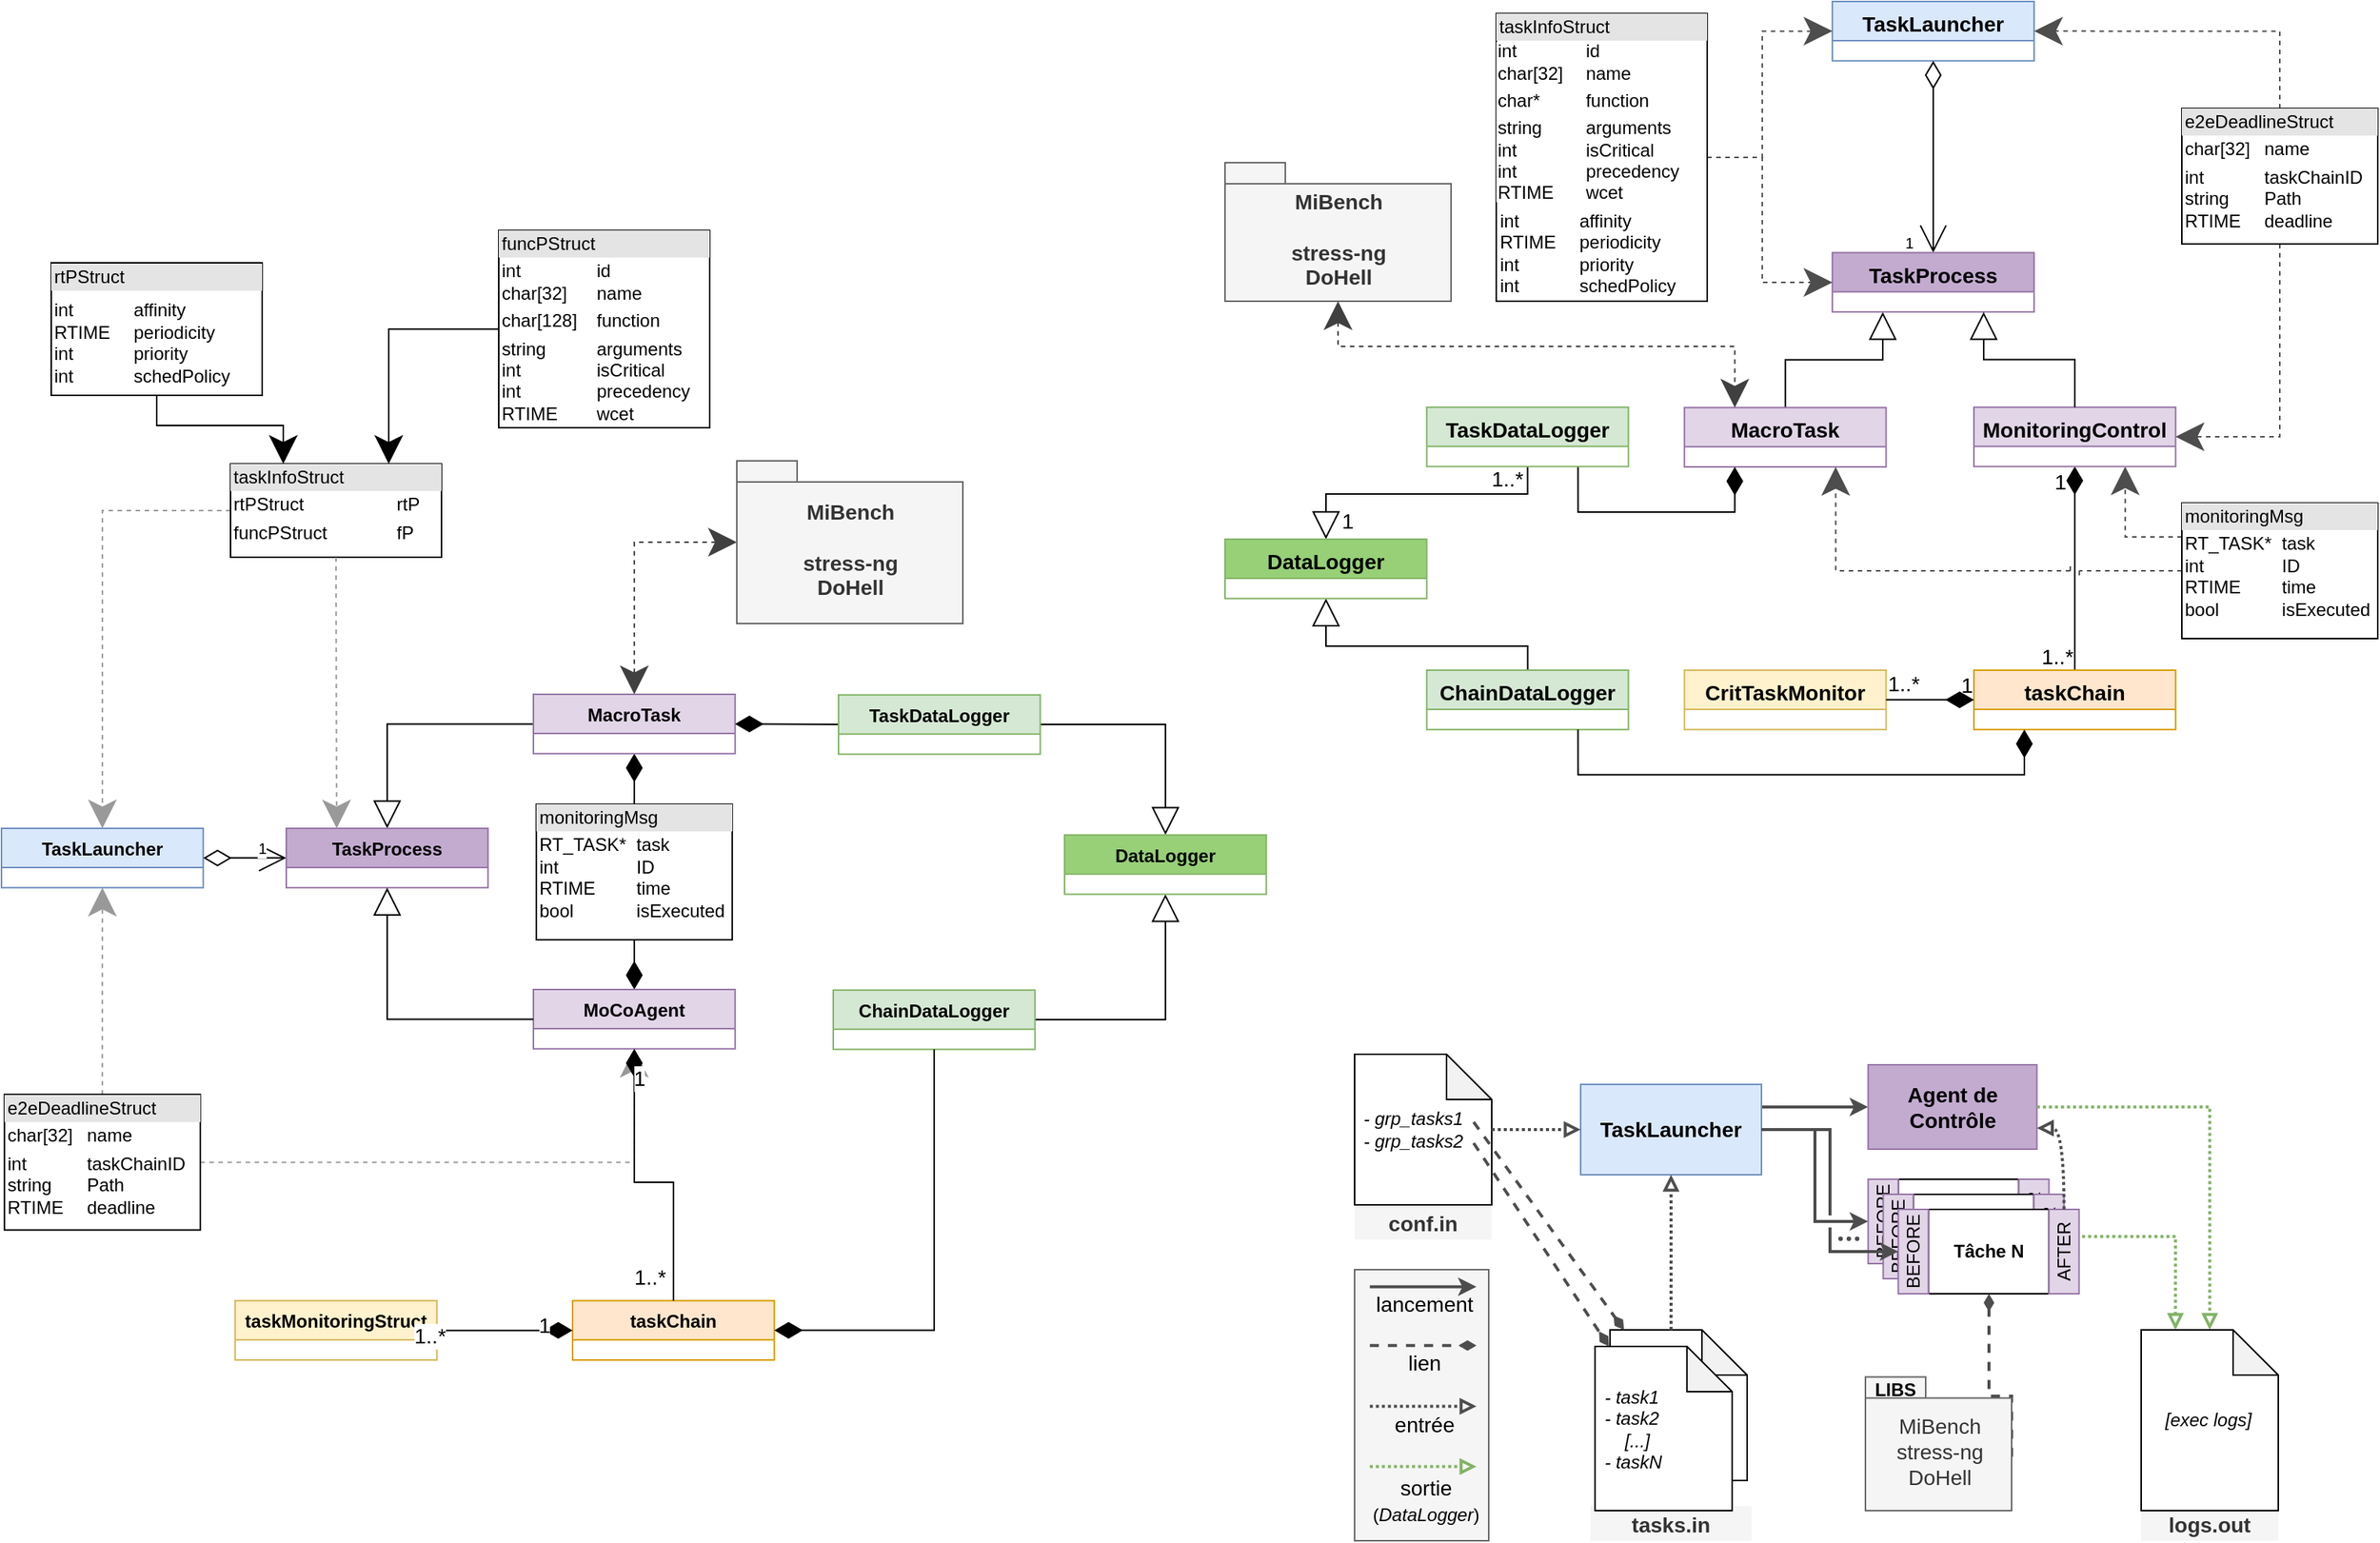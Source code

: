 <mxfile version="16.5.1" type="device" pages="5"><diagram name="Copie de V3" id="uRkH-UyqTmOA5BHEUvUU"><mxGraphModel dx="981" dy="595" grid="1" gridSize="10" guides="1" tooltips="1" connect="1" arrows="1" fold="1" page="1" pageScale="1" pageWidth="827" pageHeight="1169" background="none" math="0" shadow="0"><root><mxCell id="n1c-lGQqUaazDMEjpfXT-0"/><mxCell id="n1c-lGQqUaazDMEjpfXT-1" parent="n1c-lGQqUaazDMEjpfXT-0"/><mxCell id="Z34im2OLHA4iNJdAT09o-43" value="" style="rounded=0;whiteSpace=wrap;html=1;labelBackgroundColor=none;fontSize=12;strokeColor=#666666;fillColor=#f5f5f5;fontColor=#333333;" vertex="1" parent="n1c-lGQqUaazDMEjpfXT-1"><mxGeometry x="951" y="860" width="89" height="180" as="geometry"/></mxCell><mxCell id="Z34im2OLHA4iNJdAT09o-0" value="&lt;div style=&quot;&quot;&gt;&lt;b&gt;Tâche 1&lt;/b&gt;&lt;br&gt;&lt;/div&gt;" style="rounded=0;whiteSpace=wrap;html=1;fontFamily=Helvetica;fontSize=12;fontColor=rgb(0, 0, 0);align=center;strokeColor=#000000;strokeWidth=1;fillColor=#ffffff;" vertex="1" parent="n1c-lGQqUaazDMEjpfXT-1"><mxGeometry x="1311.79" y="800.0" width="80" height="56" as="geometry"/></mxCell><mxCell id="Z34im2OLHA4iNJdAT09o-1" value="AFTER" style="rounded=0;whiteSpace=wrap;html=1;strokeWidth=1;fillColor=#e1d5e7;align=center;strokeColor=#9673a6;horizontal=0;" vertex="1" parent="n1c-lGQqUaazDMEjpfXT-1"><mxGeometry x="1391.79" y="800.0" width="20" height="56" as="geometry"/></mxCell><mxCell id="Z34im2OLHA4iNJdAT09o-2" value="BEFORE" style="rounded=0;whiteSpace=wrap;html=1;strokeWidth=1;fillColor=#e1d5e7;align=center;strokeColor=#9673a6;horizontal=0;" vertex="1" parent="n1c-lGQqUaazDMEjpfXT-1"><mxGeometry x="1291.79" y="800.0" width="20" height="56" as="geometry"/></mxCell><mxCell id="n1c-lGQqUaazDMEjpfXT-291" value="" style="orthogonalLoop=1;jettySize=auto;html=1;startArrow=diamondThin;startFill=1;startSize=16;endArrow=none;endFill=0;endSize=16;edgeStyle=orthogonalEdgeStyle;rounded=0;" parent="n1c-lGQqUaazDMEjpfXT-1" source="n1c-lGQqUaazDMEjpfXT-202" target="n1c-lGQqUaazDMEjpfXT-219" edge="1"><mxGeometry relative="1" as="geometry"/></mxCell><mxCell id="n1c-lGQqUaazDMEjpfXT-292" value="1..*" style="text;html=1;resizable=0;points=[];align=center;verticalAlign=middle;labelBackgroundColor=#ffffff;fontSize=14;" parent="n1c-lGQqUaazDMEjpfXT-291" vertex="1" connectable="0"><mxGeometry x="0.888" y="-1" relative="1" as="geometry"><mxPoint x="-11" y="-1" as="offset"/></mxGeometry></mxCell><mxCell id="n1c-lGQqUaazDMEjpfXT-293" value="1" style="text;html=1;resizable=0;points=[];align=center;verticalAlign=middle;labelBackgroundColor=#ffffff;fontSize=14;" parent="n1c-lGQqUaazDMEjpfXT-291" vertex="1" connectable="0"><mxGeometry x="-0.935" y="-4" relative="1" as="geometry"><mxPoint x="-6" y="6" as="offset"/></mxGeometry></mxCell><mxCell id="n1c-lGQqUaazDMEjpfXT-2" value="TaskLauncher" style="swimlane;fontStyle=1;align=center;verticalAlign=top;childLayout=stackLayout;horizontal=1;startSize=26;horizontalStack=0;resizeParent=1;resizeParentMax=0;resizeLast=0;collapsible=1;marginBottom=0;fillColor=#dae8fc;strokeColor=#6c8ebf;" parent="n1c-lGQqUaazDMEjpfXT-1" vertex="1" collapsed="1"><mxGeometry x="53" y="567" width="133.858" height="39.37" as="geometry"><mxRectangle x="160.5" y="32.5" width="220" height="398" as="alternateBounds"/></mxGeometry></mxCell><mxCell id="n1c-lGQqUaazDMEjpfXT-3" value="+ outputFileName : string&#10;" style="text;strokeColor=none;fillColor=#ffffff;align=left;verticalAlign=top;spacingLeft=4;spacingRight=4;overflow=hidden;rotatable=0;points=[[0,0.5],[1,0.5]];portConstraint=eastwest;" parent="n1c-lGQqUaazDMEjpfXT-2" vertex="1"><mxGeometry y="26" width="220" height="26" as="geometry"/></mxCell><mxCell id="n1c-lGQqUaazDMEjpfXT-4" value="+ e2eDD: vector&lt;E2EDeadlineStruct&gt;&#10;" style="text;strokeColor=none;fillColor=#ffffff;align=left;verticalAlign=top;spacingLeft=4;spacingRight=4;overflow=hidden;rotatable=0;points=[[0,0.5],[1,0.5]];portConstraint=eastwest;" parent="n1c-lGQqUaazDMEjpfXT-2" vertex="1"><mxGeometry y="52" width="220" height="26" as="geometry"/></mxCell><mxCell id="n1c-lGQqUaazDMEjpfXT-5" value="+ rtTIs: vector&lt;rtTaskInfoStruct&gt;&#10;" style="text;strokeColor=none;fillColor=#ffffff;align=left;verticalAlign=top;spacingLeft=4;spacingRight=4;overflow=hidden;rotatable=0;points=[[0,0.5],[1,0.5]];portConstraint=eastwest;" parent="n1c-lGQqUaazDMEjpfXT-2" vertex="1"><mxGeometry y="78" width="220" height="26" as="geometry"/></mxCell><mxCell id="n1c-lGQqUaazDMEjpfXT-6" value="+ *currTaskInfos: rtTaskInfoStruct" style="text;strokeColor=none;fillColor=#ffffff;align=left;verticalAlign=top;spacingLeft=4;spacingRight=4;overflow=hidden;rotatable=0;points=[[0,0.5],[1,0.5]];portConstraint=eastwest;" parent="n1c-lGQqUaazDMEjpfXT-2" vertex="1"><mxGeometry y="104" width="220" height="26" as="geometry"/></mxCell><mxCell id="n1c-lGQqUaazDMEjpfXT-7" value="+ enableAgent : bool" style="text;strokeColor=none;fillColor=#ffffff;align=left;verticalAlign=top;spacingLeft=4;spacingRight=4;overflow=hidden;rotatable=0;points=[[0,0.5],[1,0.5]];portConstraint=eastwest;" parent="n1c-lGQqUaazDMEjpfXT-2" vertex="1"><mxGeometry y="130" width="220" height="26" as="geometry"/></mxCell><mxCell id="n1c-lGQqUaazDMEjpfXT-8" value="+ triggerSave : bool" style="text;strokeColor=none;fillColor=#ffffff;align=left;verticalAlign=top;spacingLeft=4;spacingRight=4;overflow=hidden;rotatable=0;points=[[0,0.5],[1,0.5]];portConstraint=eastwest;" parent="n1c-lGQqUaazDMEjpfXT-2" vertex="1"><mxGeometry y="156" width="220" height="26" as="geometry"/></mxCell><mxCell id="n1c-lGQqUaazDMEjpfXT-9" value="+ schedPolicy : int" style="text;strokeColor=none;fillColor=#ffffff;align=left;verticalAlign=top;spacingLeft=4;spacingRight=4;overflow=hidden;rotatable=0;points=[[0,0.5],[1,0.5]];portConstraint=eastwest;" parent="n1c-lGQqUaazDMEjpfXT-2" vertex="1"><mxGeometry y="182" width="220" height="26" as="geometry"/></mxCell><mxCell id="n1c-lGQqUaazDMEjpfXT-10" value="" style="line;strokeWidth=1;fillColor=none;align=left;verticalAlign=middle;spacingTop=-1;spacingLeft=3;spacingRight=3;rotatable=0;labelPosition=right;points=[];portConstraint=eastwest;" parent="n1c-lGQqUaazDMEjpfXT-2" vertex="1"><mxGeometry y="208" width="220" height="8" as="geometry"/></mxCell><mxCell id="n1c-lGQqUaazDMEjpfXT-11" value="+ readChainList(string): int" style="text;strokeColor=none;fillColor=#ffffff;align=left;verticalAlign=top;spacingLeft=4;spacingRight=4;overflow=hidden;rotatable=0;points=[[0,0.5],[1,0.5]];portConstraint=eastwest;" parent="n1c-lGQqUaazDMEjpfXT-2" vertex="1"><mxGeometry y="216" width="220" height="26" as="geometry"/></mxCell><mxCell id="n1c-lGQqUaazDMEjpfXT-12" value="+ readTaskList(int): int" style="text;strokeColor=none;fillColor=#ffffff;align=left;verticalAlign=top;spacingLeft=4;spacingRight=4;overflow=hidden;rotatable=0;points=[[0,0.5],[1,0.5]];portConstraint=eastwest;" parent="n1c-lGQqUaazDMEjpfXT-2" vertex="1"><mxGeometry y="242" width="220" height="26" as="geometry"/></mxCell><mxCell id="n1c-lGQqUaazDMEjpfXT-13" value="+ createTask( ): int" style="text;strokeColor=none;fillColor=#ffffff;align=left;verticalAlign=top;spacingLeft=4;spacingRight=4;overflow=hidden;rotatable=0;points=[[0,0.5],[1,0.5]];portConstraint=eastwest;" parent="n1c-lGQqUaazDMEjpfXT-2" vertex="1"><mxGeometry y="268" width="220" height="26" as="geometry"/></mxCell><mxCell id="n1c-lGQqUaazDMEjpfXT-14" value="+ runTaskTask( ): int&#10;" style="text;strokeColor=none;fillColor=#ffffff;align=left;verticalAlign=top;spacingLeft=4;spacingRight=4;overflow=hidden;rotatable=0;points=[[0,0.5],[1,0.5]];portConstraint=eastwest;" parent="n1c-lGQqUaazDMEjpfXT-2" vertex="1"><mxGeometry y="294" width="220" height="26" as="geometry"/></mxCell><mxCell id="n1c-lGQqUaazDMEjpfXT-15" value="+ runAgent( ): int" style="text;strokeColor=none;fillColor=#ffffff;align=left;verticalAlign=top;spacingLeft=4;spacingRight=4;overflow=hidden;rotatable=0;points=[[0,0.5],[1,0.5]];portConstraint=eastwest;" parent="n1c-lGQqUaazDMEjpfXT-2" vertex="1"><mxGeometry y="320" width="220" height="26" as="geometry"/></mxCell><mxCell id="n1c-lGQqUaazDMEjpfXT-16" value="+ stopTasks(bool): void" style="text;strokeColor=none;fillColor=#ffffff;align=left;verticalAlign=top;spacingLeft=4;spacingRight=4;overflow=hidden;rotatable=0;points=[[0,0.5],[1,0.5]];portConstraint=eastwest;" parent="n1c-lGQqUaazDMEjpfXT-2" vertex="1"><mxGeometry y="346" width="220" height="26" as="geometry"/></mxCell><mxCell id="n1c-lGQqUaazDMEjpfXT-17" value="+ saveData(string): int" style="text;strokeColor=none;fillColor=#ffffff;align=left;verticalAlign=top;spacingLeft=4;spacingRight=4;overflow=hidden;rotatable=0;points=[[0,0.5],[1,0.5]];portConstraint=eastwest;" parent="n1c-lGQqUaazDMEjpfXT-2" vertex="1"><mxGeometry y="372" width="220" height="26" as="geometry"/></mxCell><mxCell id="n1c-lGQqUaazDMEjpfXT-18" value="" style="endArrow=open;html=1;endSize=16;startArrow=diamondThin;startSize=16;startFill=0;edgeStyle=orthogonalEdgeStyle;rounded=0;" parent="n1c-lGQqUaazDMEjpfXT-1" source="n1c-lGQqUaazDMEjpfXT-2" target="n1c-lGQqUaazDMEjpfXT-36" edge="1"><mxGeometry relative="1" as="geometry"><mxPoint x="-196.5" y="324" as="sourcePoint"/><mxPoint x="249" y="651" as="targetPoint"/></mxGeometry></mxCell><mxCell id="n1c-lGQqUaazDMEjpfXT-19" value="1" style="resizable=0;html=1;align=right;verticalAlign=top;labelBackgroundColor=#ffffff;fontSize=10;" parent="n1c-lGQqUaazDMEjpfXT-18" connectable="0" vertex="1"><mxGeometry x="1" relative="1" as="geometry"><mxPoint x="-12" y="-19" as="offset"/></mxGeometry></mxCell><mxCell id="n1c-lGQqUaazDMEjpfXT-20" value="" style="endArrow=block;endSize=16;endFill=0;html=1;edgeStyle=orthogonalEdgeStyle;rounded=0;startSize=16;" parent="n1c-lGQqUaazDMEjpfXT-1" source="n1c-lGQqUaazDMEjpfXT-22" target="n1c-lGQqUaazDMEjpfXT-36" edge="1"><mxGeometry width="160" relative="1" as="geometry"><mxPoint x="773.5" y="344" as="sourcePoint"/><mxPoint x="613.5" y="224" as="targetPoint"/></mxGeometry></mxCell><mxCell id="n1c-lGQqUaazDMEjpfXT-21" style="edgeStyle=orthogonalEdgeStyle;rounded=0;orthogonalLoop=1;jettySize=auto;html=1;endArrow=none;endFill=0;startArrow=diamondThin;startFill=1;endSize=16;startSize=16;" parent="n1c-lGQqUaazDMEjpfXT-1" source="n1c-lGQqUaazDMEjpfXT-22" target="n1c-lGQqUaazDMEjpfXT-136" edge="1"><mxGeometry relative="1" as="geometry"/></mxCell><mxCell id="n1c-lGQqUaazDMEjpfXT-22" value="MacroTask" style="swimlane;fontStyle=1;align=center;verticalAlign=top;childLayout=stackLayout;horizontal=1;startSize=26;horizontalStack=0;resizeParent=1;resizeParentMax=0;resizeLast=0;collapsible=1;marginBottom=0;fillColor=#e1d5e7;strokeColor=#9673a6;" parent="n1c-lGQqUaazDMEjpfXT-1" vertex="1" collapsed="1"><mxGeometry x="406" y="478" width="133.858" height="39.37" as="geometry"><mxRectangle x="406" y="478" width="215" height="346" as="alternateBounds"/></mxGeometry></mxCell><mxCell id="n1c-lGQqUaazDMEjpfXT-23" value="- prop : rtTaskInfoStruct" style="text;strokeColor=none;fillColor=#FFFFFF;align=left;verticalAlign=top;spacingLeft=4;spacingRight=4;overflow=hidden;rotatable=0;points=[[0,0.5],[1,0.5]];portConstraint=eastwest;" parent="n1c-lGQqUaazDMEjpfXT-22" vertex="1"><mxGeometry y="26" width="215" height="26" as="geometry"/></mxCell><mxCell id="n1c-lGQqUaazDMEjpfXT-24" value="- _argv : vector&lt;string&gt;" style="text;strokeColor=none;fillColor=#FFFFFF;align=left;verticalAlign=top;spacingLeft=4;spacingRight=4;overflow=hidden;rotatable=0;points=[[0,0.5],[1,0.5]];portConstraint=eastwest;" parent="n1c-lGQqUaazDMEjpfXT-22" vertex="1"><mxGeometry y="52" width="215" height="26" as="geometry"/></mxCell><mxCell id="n1c-lGQqUaazDMEjpfXT-25" value="- *function(int argc, char **argv) : int" style="text;strokeColor=none;fillColor=#FFFFFF;align=left;verticalAlign=top;spacingLeft=4;spacingRight=4;overflow=hidden;rotatable=0;points=[[0,0.5],[1,0.5]];portConstraint=eastwest;" parent="n1c-lGQqUaazDMEjpfXT-22" vertex="1"><mxGeometry y="78" width="215" height="26" as="geometry"/></mxCell><mxCell id="n1c-lGQqUaazDMEjpfXT-26" value="" style="line;strokeWidth=1;fillColor=none;align=left;verticalAlign=middle;spacingTop=-1;spacingLeft=3;spacingRight=3;rotatable=0;labelPosition=right;points=[];portConstraint=eastwest;" parent="n1c-lGQqUaazDMEjpfXT-22" vertex="1"><mxGeometry y="104" width="215" height="8" as="geometry"/></mxCell><mxCell id="n1c-lGQqUaazDMEjpfXT-27" value="+ MacroTask (rtTaskInfoStruct, bool)" style="text;strokeColor=none;fillColor=#FFFFFF;align=left;verticalAlign=top;spacingLeft=4;spacingRight=4;overflow=hidden;rotatable=0;points=[[0,0.5],[1,0.5]];portConstraint=eastwest;" parent="n1c-lGQqUaazDMEjpfXT-22" vertex="1"><mxGeometry y="112" width="215" height="26" as="geometry"/></mxCell><mxCell id="n1c-lGQqUaazDMEjpfXT-28" value="+ static finishProcess (void* _task)" style="text;strokeColor=none;fillColor=#FFFFFF;align=left;verticalAlign=top;spacingLeft=4;spacingRight=4;overflow=hidden;rotatable=0;points=[[0,0.5],[1,0.5]];portConstraint=eastwest;" parent="n1c-lGQqUaazDMEjpfXT-22" vertex="1"><mxGeometry y="138" width="215" height="26" as="geometry"/></mxCell><mxCell id="n1c-lGQqUaazDMEjpfXT-29" value="+ executeRun( )" style="text;strokeColor=none;fillColor=#FFFFFF;align=left;verticalAlign=top;spacingLeft=4;spacingRight=4;overflow=hidden;rotatable=0;points=[[0,0.5],[1,0.5]];portConstraint=eastwest;" parent="n1c-lGQqUaazDMEjpfXT-22" vertex="1"><mxGeometry y="164" width="215" height="26" as="geometry"/></mxCell><mxCell id="n1c-lGQqUaazDMEjpfXT-30" value="+ executeRun_BE( )" style="text;strokeColor=none;fillColor=#FFFFFF;align=left;verticalAlign=top;spacingLeft=4;spacingRight=4;overflow=hidden;rotatable=0;points=[[0,0.5],[1,0.5]];portConstraint=eastwest;" parent="n1c-lGQqUaazDMEjpfXT-22" vertex="1"><mxGeometry y="190" width="215" height="26" as="geometry"/></mxCell><mxCell id="n1c-lGQqUaazDMEjpfXT-31" value="- before( ): int" style="text;strokeColor=none;fillColor=#FFFFFF;align=left;verticalAlign=top;spacingLeft=4;spacingRight=4;overflow=hidden;rotatable=0;points=[[0,0.5],[1,0.5]];portConstraint=eastwest;" parent="n1c-lGQqUaazDMEjpfXT-22" vertex="1"><mxGeometry y="216" width="215" height="26" as="geometry"/></mxCell><mxCell id="n1c-lGQqUaazDMEjpfXT-32" value="- proceed( )" style="text;strokeColor=none;fillColor=#FFFFFF;align=left;verticalAlign=top;spacingLeft=4;spacingRight=4;overflow=hidden;rotatable=0;points=[[0,0.5],[1,0.5]];portConstraint=eastwest;" parent="n1c-lGQqUaazDMEjpfXT-22" vertex="1"><mxGeometry y="242" width="215" height="26" as="geometry"/></mxCell><mxCell id="n1c-lGQqUaazDMEjpfXT-33" value="- after( ): int" style="text;strokeColor=none;fillColor=#FFFFFF;align=left;verticalAlign=top;spacingLeft=4;spacingRight=4;overflow=hidden;rotatable=0;points=[[0,0.5],[1,0.5]];portConstraint=eastwest;" parent="n1c-lGQqUaazDMEjpfXT-22" vertex="1"><mxGeometry y="268" width="215" height="26" as="geometry"/></mxCell><mxCell id="n1c-lGQqUaazDMEjpfXT-34" value="- before_BE( ): int" style="text;strokeColor=none;fillColor=#FFFFFF;align=left;verticalAlign=top;spacingLeft=4;spacingRight=4;overflow=hidden;rotatable=0;points=[[0,0.5],[1,0.5]];portConstraint=eastwest;" parent="n1c-lGQqUaazDMEjpfXT-22" vertex="1"><mxGeometry y="294" width="215" height="26" as="geometry"/></mxCell><mxCell id="n1c-lGQqUaazDMEjpfXT-35" value="- after_BE( ): int" style="text;strokeColor=none;fillColor=#FFFFFF;align=left;verticalAlign=top;spacingLeft=4;spacingRight=4;overflow=hidden;rotatable=0;points=[[0,0.5],[1,0.5]];portConstraint=eastwest;" parent="n1c-lGQqUaazDMEjpfXT-22" vertex="1"><mxGeometry y="320" width="215" height="26" as="geometry"/></mxCell><mxCell id="n1c-lGQqUaazDMEjpfXT-36" value="TaskProcess" style="swimlane;fontStyle=1;align=center;verticalAlign=top;childLayout=stackLayout;horizontal=1;startSize=26;horizontalStack=0;resizeParent=1;resizeParentMax=0;resizeLast=0;collapsible=1;marginBottom=0;fillColor=#C3ABD0;strokeColor=#9673a6;" parent="n1c-lGQqUaazDMEjpfXT-1" vertex="1" collapsed="1"><mxGeometry x="242" y="567" width="133.858" height="39.37" as="geometry"><mxRectangle x="290.5" y="567" width="228" height="398" as="alternateBounds"/></mxGeometry></mxCell><mxCell id="n1c-lGQqUaazDMEjpfXT-37" value="+ _task : RT_TASK*" style="text;strokeColor=none;fillColor=#FFFFFF;align=left;verticalAlign=top;spacingLeft=4;spacingRight=4;overflow=hidden;rotatable=0;points=[[0,0.5],[1,0.5]];portConstraint=eastwest;" parent="n1c-lGQqUaazDMEjpfXT-36" vertex="1"><mxGeometry y="26" width="228" height="26" as="geometry"/></mxCell><mxCell id="n1c-lGQqUaazDMEjpfXT-38" value="+ _buff : RT_BUFFER" style="text;strokeColor=none;fillColor=#FFFFFF;align=left;verticalAlign=top;spacingLeft=4;spacingRight=4;overflow=hidden;rotatable=0;points=[[0,0.5],[1,0.5]];portConstraint=eastwest;" parent="n1c-lGQqUaazDMEjpfXT-36" vertex="1"><mxGeometry y="52" width="228" height="26" as="geometry"/></mxCell><mxCell id="n1c-lGQqUaazDMEjpfXT-39" value="# _event : RT_EVENT" style="text;strokeColor=none;fillColor=#FFFFFF;align=left;verticalAlign=top;spacingLeft=4;spacingRight=4;overflow=hidden;rotatable=0;points=[[0,0.5],[1,0.5]];portConstraint=eastwest;" parent="n1c-lGQqUaazDMEjpfXT-36" vertex="1"><mxGeometry y="78" width="228" height="26" as="geometry"/></mxCell><mxCell id="n1c-lGQqUaazDMEjpfXT-40" value="# _eventInfos : RT_EVENT_INFO" style="text;strokeColor=none;fillColor=#FFFFFF;align=left;verticalAlign=top;spacingLeft=4;spacingRight=4;overflow=hidden;rotatable=0;points=[[0,0.5],[1,0.5]];portConstraint=eastwest;" parent="n1c-lGQqUaazDMEjpfXT-36" vertex="1"><mxGeometry y="104" width="228" height="26" as="geometry"/></mxCell><mxCell id="n1c-lGQqUaazDMEjpfXT-41" value="# _msg : monitoringMsg" style="text;strokeColor=none;fillColor=#FFFFFF;align=left;verticalAlign=top;spacingLeft=4;spacingRight=4;overflow=hidden;rotatable=0;points=[[0,0.5],[1,0.5]];portConstraint=eastwest;" parent="n1c-lGQqUaazDMEjpfXT-36" vertex="1"><mxGeometry y="130" width="228" height="26" as="geometry"/></mxCell><mxCell id="n1c-lGQqUaazDMEjpfXT-42" value="# stdIn: char[35]" style="text;strokeColor=none;fillColor=#FFFFFF;align=left;verticalAlign=top;spacingLeft=4;spacingRight=4;overflow=hidden;rotatable=0;points=[[0,0.5],[1,0.5]];portConstraint=eastwest;" parent="n1c-lGQqUaazDMEjpfXT-36" vertex="1"><mxGeometry y="156" width="228" height="26" as="geometry"/></mxCell><mxCell id="n1c-lGQqUaazDMEjpfXT-43" value="# stdOut: char[35]" style="text;strokeColor=none;fillColor=#FFFFFF;align=left;verticalAlign=top;spacingLeft=4;spacingRight=4;overflow=hidden;rotatable=0;points=[[0,0.5],[1,0.5]];portConstraint=eastwest;" parent="n1c-lGQqUaazDMEjpfXT-36" vertex="1"><mxGeometry y="182" width="228" height="26" as="geometry"/></mxCell><mxCell id="n1c-lGQqUaazDMEjpfXT-44" value="# MoCoIsAlive: static bool" style="text;strokeColor=none;fillColor=#FFFFFF;align=left;verticalAlign=top;spacingLeft=4;spacingRight=4;overflow=hidden;rotatable=0;points=[[0,0.5],[1,0.5]];portConstraint=eastwest;fontStyle=0" parent="n1c-lGQqUaazDMEjpfXT-36" vertex="1"><mxGeometry y="208" width="228" height="26" as="geometry"/></mxCell><mxCell id="n1c-lGQqUaazDMEjpfXT-45" value="" style="line;fillColor=#FFFFFF;align=left;verticalAlign=top;spacingLeft=4;spacingRight=4;rotatable=0;labelPosition=right;points=[];portConstraint=eastwest;strokeColor=#000000;gradientColor=none;strokeWidth=1;" parent="n1c-lGQqUaazDMEjpfXT-36" vertex="1"><mxGeometry y="234" width="228" height="8" as="geometry"/></mxCell><mxCell id="n1c-lGQqUaazDMEjpfXT-46" value="+ TaskProcess(rtTaskInfos, bool MoCo )" style="text;strokeColor=none;fillColor=#FFFFFF;align=left;verticalAlign=top;spacingLeft=4;spacingRight=4;overflow=hidden;rotatable=0;points=[[0,0.5],[1,0.5]];portConstraint=eastwest;" parent="n1c-lGQqUaazDMEjpfXT-36" vertex="1"><mxGeometry y="242" width="228" height="26" as="geometry"/></mxCell><mxCell id="n1c-lGQqUaazDMEjpfXT-47" value="+ executeRun( )" style="text;strokeColor=none;fillColor=#FFFFFF;align=left;verticalAlign=top;spacingLeft=4;spacingRight=4;overflow=hidden;rotatable=0;points=[[0,0.5],[1,0.5]];portConstraint=eastwest;fontStyle=2" parent="n1c-lGQqUaazDMEjpfXT-36" vertex="1"><mxGeometry y="268" width="228" height="26" as="geometry"/></mxCell><mxCell id="n1c-lGQqUaazDMEjpfXT-49" value="# setAffinity(int aff, int mode)" style="text;strokeColor=none;fillColor=#FFFFFF;align=left;verticalAlign=top;spacingLeft=4;spacingRight=4;overflow=hidden;rotatable=0;points=[[0,0.5],[1,0.5]];portConstraint=eastwest;" parent="n1c-lGQqUaazDMEjpfXT-36" vertex="1"><mxGeometry y="294" width="228" height="26" as="geometry"/></mxCell><mxCell id="n1c-lGQqUaazDMEjpfXT-50" value="# setRTTask(rtPStruct, char*)" style="text;strokeColor=none;fillColor=#FFFFFF;align=left;verticalAlign=top;spacingLeft=4;spacingRight=4;overflow=hidden;rotatable=0;points=[[0,0.5],[1,0.5]];portConstraint=eastwest;" parent="n1c-lGQqUaazDMEjpfXT-36" vertex="1"><mxGeometry y="320" width="228" height="26" as="geometry"/></mxCell><mxCell id="n1c-lGQqUaazDMEjpfXT-51" value="# parseParam(string args)" style="text;strokeColor=none;fillColor=#FFFFFF;align=left;verticalAlign=top;spacingLeft=4;spacingRight=4;overflow=hidden;rotatable=0;points=[[0,0.5],[1,0.5]];portConstraint=eastwest;" parent="n1c-lGQqUaazDMEjpfXT-36" vertex="1"><mxGeometry y="346" width="228" height="26" as="geometry"/></mxCell><mxCell id="n1c-lGQqUaazDMEjpfXT-52" value="# setIO(char* stdIn, char* stdOut)" style="text;strokeColor=none;fillColor=#FFFFFF;align=left;verticalAlign=top;spacingLeft=4;spacingRight=4;overflow=hidden;rotatable=0;points=[[0,0.5],[1,0.5]];portConstraint=eastwest;" parent="n1c-lGQqUaazDMEjpfXT-36" vertex="1"><mxGeometry y="372" width="228" height="26" as="geometry"/></mxCell><mxCell id="n1c-lGQqUaazDMEjpfXT-53" style="edgeStyle=orthogonalEdgeStyle;rounded=0;orthogonalLoop=1;jettySize=auto;html=1;endArrow=none;endFill=0;startArrow=diamondThin;startFill=1;endSize=16;startSize=16;" parent="n1c-lGQqUaazDMEjpfXT-1" source="n1c-lGQqUaazDMEjpfXT-54" target="n1c-lGQqUaazDMEjpfXT-136" edge="1"><mxGeometry relative="1" as="geometry"><mxPoint x="373" y="913" as="targetPoint"/></mxGeometry></mxCell><mxCell id="n1c-lGQqUaazDMEjpfXT-54" value="MoCoAgent" style="swimlane;fontStyle=1;align=center;verticalAlign=top;childLayout=stackLayout;horizontal=1;startSize=26;horizontalStack=0;resizeParent=1;resizeParentMax=0;resizeLast=0;collapsible=1;marginBottom=0;fillColor=#e1d5e7;strokeColor=#9673a6;" parent="n1c-lGQqUaazDMEjpfXT-1" vertex="1" collapsed="1"><mxGeometry x="406" y="674" width="133.858" height="39.37" as="geometry"><mxRectangle x="480.5" y="677.5" width="216" height="424" as="alternateBounds"/></mxGeometry></mxCell><mxCell id="n1c-lGQqUaazDMEjpfXT-55" value="# runtimeMode: short" style="text;strokeColor=none;fillColor=#FFFFFF;align=left;verticalAlign=top;spacingLeft=4;spacingRight=4;overflow=hidden;rotatable=0;points=[[0,0.5],[1,0.5]];portConstraint=eastwest;" parent="n1c-lGQqUaazDMEjpfXT-54" vertex="1"><mxGeometry y="26" width="216" height="26" as="geometry"/></mxCell><mxCell id="n1c-lGQqUaazDMEjpfXT-56" value="# enable: bool" style="text;strokeColor=none;fillColor=#FFFFFF;align=left;verticalAlign=top;spacingLeft=4;spacingRight=4;overflow=hidden;rotatable=0;points=[[0,0.5],[1,0.5]];portConstraint=eastwest;" parent="n1c-lGQqUaazDMEjpfXT-54" vertex="1"><mxGeometry y="52" width="216" height="26" as="geometry"/></mxCell><mxCell id="n1c-lGQqUaazDMEjpfXT-57" value="# overruns : ulong" style="text;strokeColor=none;fillColor=#FFFFFF;align=left;verticalAlign=top;spacingLeft=4;spacingRight=4;overflow=hidden;rotatable=0;points=[[0,0.5],[1,0.5]];portConstraint=eastwest;" parent="n1c-lGQqUaazDMEjpfXT-54" vertex="1"><mxGeometry y="78" width="216" height="26" as="geometry"/></mxCell><mxCell id="n1c-lGQqUaazDMEjpfXT-58" value="# beTasks: vector&lt;RT_TASK&gt;" style="text;strokeColor=none;fillColor=#FFFFFF;align=left;verticalAlign=top;spacingLeft=4;spacingRight=4;overflow=hidden;rotatable=0;points=[[0,0.5],[1,0.5]];portConstraint=eastwest;" parent="n1c-lGQqUaazDMEjpfXT-54" vertex="1"><mxGeometry y="104" width="216" height="26" as="geometry"/></mxCell><mxCell id="n1c-lGQqUaazDMEjpfXT-59" value="" style="line;strokeWidth=1;fillColor=none;align=left;verticalAlign=middle;spacingTop=-1;spacingLeft=3;spacingRight=3;rotatable=0;labelPosition=right;points=[];portConstraint=eastwest;" parent="n1c-lGQqUaazDMEjpfXT-54" vertex="1"><mxGeometry y="130" width="216" height="8" as="geometry"/></mxCell><mxCell id="n1c-lGQqUaazDMEjpfXT-60" value="+ MCAgent(rtTaskInfo, e2eDD, taskSet ) " style="text;strokeColor=none;fillColor=#FFFFFF;align=left;verticalAlign=top;spacingLeft=4;spacingRight=4;overflow=hidden;rotatable=0;points=[[0,0.5],[1,0.5]];portConstraint=eastwest;" parent="n1c-lGQqUaazDMEjpfXT-54" vertex="1"><mxGeometry y="138" width="216" height="26" as="geometry"/></mxCell><mxCell id="n1c-lGQqUaazDMEjpfXT-61" value="+ executeRun( )" style="text;strokeColor=none;fillColor=#FFFFFF;align=left;verticalAlign=top;spacingLeft=4;spacingRight=4;overflow=hidden;rotatable=0;points=[[0,0.5],[1,0.5]];portConstraint=eastwest;" parent="n1c-lGQqUaazDMEjpfXT-54" vertex="1"><mxGeometry y="164" width="216" height="26" as="geometry"/></mxCell><mxCell id="n1c-lGQqUaazDMEjpfXT-62" value="+ executeRun_BE( )" style="text;strokeColor=none;fillColor=#FFFFFF;align=left;verticalAlign=top;spacingLeft=4;spacingRight=4;overflow=hidden;rotatable=0;points=[[0,0.5],[1,0.5]];portConstraint=eastwest;" parent="n1c-lGQqUaazDMEjpfXT-54" vertex="1"><mxGeometry y="190" width="216" height="26" as="geometry"/></mxCell><mxCell id="n1c-lGQqUaazDMEjpfXT-63" value="+ updateTaskInfo(monitoringMsg ) " style="text;strokeColor=none;fillColor=#FFFFFF;align=left;verticalAlign=top;spacingLeft=4;spacingRight=4;overflow=hidden;rotatable=0;points=[[0,0.5],[1,0.5]];portConstraint=eastwest;" parent="n1c-lGQqUaazDMEjpfXT-54" vertex="1"><mxGeometry y="216" width="216" height="26" as="geometry"/></mxCell><mxCell id="n1c-lGQqUaazDMEjpfXT-64" value="+ saveData( ) " style="text;strokeColor=none;fillColor=#FFFFFF;align=left;verticalAlign=top;spacingLeft=4;spacingRight=4;overflow=hidden;rotatable=0;points=[[0,0.5],[1,0.5]];portConstraint=eastwest;" parent="n1c-lGQqUaazDMEjpfXT-54" vertex="1"><mxGeometry y="242" width="216" height="26" as="geometry"/></mxCell><mxCell id="n1c-lGQqUaazDMEjpfXT-65" value="- initCommunication( ) " style="text;strokeColor=none;fillColor=#FFFFFF;align=left;verticalAlign=top;spacingLeft=4;spacingRight=4;overflow=hidden;rotatable=0;points=[[0,0.5],[1,0.5]];portConstraint=eastwest;" parent="n1c-lGQqUaazDMEjpfXT-54" vertex="1"><mxGeometry y="268" width="216" height="26" as="geometry"/></mxCell><mxCell id="n1c-lGQqUaazDMEjpfXT-66" value="- setAllDeadline(e2eDD) " style="text;strokeColor=none;fillColor=#FFFFFF;align=left;verticalAlign=top;spacingLeft=4;spacingRight=4;overflow=hidden;rotatable=0;points=[[0,0.5],[1,0.5]];portConstraint=eastwest;" parent="n1c-lGQqUaazDMEjpfXT-54" vertex="1"><mxGeometry y="294" width="216" height="26" as="geometry"/></mxCell><mxCell id="n1c-lGQqUaazDMEjpfXT-67" value="- setAllTasks(_taskInfos ) " style="text;strokeColor=none;fillColor=#FFFFFF;align=left;verticalAlign=top;spacingLeft=4;spacingRight=4;overflow=hidden;rotatable=0;points=[[0,0.5],[1,0.5]];portConstraint=eastwest;" parent="n1c-lGQqUaazDMEjpfXT-54" vertex="1"><mxGeometry y="320" width="216" height="26" as="geometry"/></mxCell><mxCell id="n1c-lGQqUaazDMEjpfXT-68" value="- setMode(int mode) " style="text;strokeColor=none;fillColor=#FFFFFF;align=left;verticalAlign=top;spacingLeft=4;spacingRight=4;overflow=hidden;rotatable=0;points=[[0,0.5],[1,0.5]];portConstraint=eastwest;" parent="n1c-lGQqUaazDMEjpfXT-54" vertex="1"><mxGeometry y="346" width="216" height="26" as="geometry"/></mxCell><mxCell id="n1c-lGQqUaazDMEjpfXT-69" value="- displaySystemInfo(e2eDD, taskSet)" style="text;strokeColor=none;fillColor=#FFFFFF;align=left;verticalAlign=top;spacingLeft=4;spacingRight=4;overflow=hidden;rotatable=0;points=[[0,0.5],[1,0.5]];portConstraint=eastwest;" parent="n1c-lGQqUaazDMEjpfXT-54" vertex="1"><mxGeometry y="372" width="216" height="26" as="geometry"/></mxCell><mxCell id="n1c-lGQqUaazDMEjpfXT-70" value="- displayChains( )" style="text;strokeColor=none;fillColor=#FFFFFF;align=left;verticalAlign=top;spacingLeft=4;spacingRight=4;overflow=hidden;rotatable=0;points=[[0,0.5],[1,0.5]];portConstraint=eastwest;" parent="n1c-lGQqUaazDMEjpfXT-54" vertex="1"><mxGeometry y="398" width="216" height="26" as="geometry"/></mxCell><mxCell id="n1c-lGQqUaazDMEjpfXT-71" value="taskChain" style="swimlane;fontStyle=1;align=center;verticalAlign=top;childLayout=stackLayout;horizontal=1;startSize=26;horizontalStack=0;resizeParent=1;resizeParentMax=0;resizeLast=0;collapsible=1;marginBottom=0;fillColor=#ffe6cc;strokeColor=#d79b00;" parent="n1c-lGQqUaazDMEjpfXT-1" vertex="1" collapsed="1"><mxGeometry x="432" y="880.63" width="133.858" height="39.37" as="geometry"><mxRectangle x="771" y="676.5" width="229" height="450" as="alternateBounds"/></mxGeometry></mxCell><mxCell id="n1c-lGQqUaazDMEjpfXT-72" value="+ name: char[32]" style="text;strokeColor=none;fillColor=#FFFFFF;align=left;verticalAlign=top;spacingLeft=4;spacingRight=4;overflow=hidden;rotatable=0;points=[[0,0.5],[1,0.5]];portConstraint=eastwest;" parent="n1c-lGQqUaazDMEjpfXT-71" vertex="1"><mxGeometry y="26" width="229" height="26" as="geometry"/></mxCell><mxCell id="n1c-lGQqUaazDMEjpfXT-73" value="+ chainID: int" style="text;strokeColor=none;fillColor=#FFFFFF;align=left;verticalAlign=top;spacingLeft=4;spacingRight=4;overflow=hidden;rotatable=0;points=[[0,0.5],[1,0.5]];portConstraint=eastwest;" parent="n1c-lGQqUaazDMEjpfXT-71" vertex="1"><mxGeometry y="52" width="229" height="26" as="geometry"/></mxCell><mxCell id="n1c-lGQqUaazDMEjpfXT-74" value="+ e2eDeadline: RTIME" style="text;strokeColor=none;fillColor=#FFFFFF;align=left;verticalAlign=top;spacingLeft=4;spacingRight=4;overflow=hidden;rotatable=0;points=[[0,0.5],[1,0.5]];portConstraint=eastwest;" parent="n1c-lGQqUaazDMEjpfXT-71" vertex="1"><mxGeometry y="78" width="229" height="26" as="geometry"/></mxCell><mxCell id="n1c-lGQqUaazDMEjpfXT-75" value="+ startTime: RTIME" style="text;strokeColor=none;fillColor=#FFFFFF;align=left;verticalAlign=top;spacingLeft=4;spacingRight=4;overflow=hidden;rotatable=0;points=[[0,0.5],[1,0.5]];portConstraint=eastwest;" parent="n1c-lGQqUaazDMEjpfXT-71" vertex="1"><mxGeometry y="104" width="229" height="26" as="geometry"/></mxCell><mxCell id="n1c-lGQqUaazDMEjpfXT-76" value="+ currentTime: RTIME" style="text;strokeColor=none;fillColor=#FFFFFF;align=left;verticalAlign=top;spacingLeft=4;spacingRight=4;overflow=hidden;rotatable=0;points=[[0,0.5],[1,0.5]];portConstraint=eastwest;" parent="n1c-lGQqUaazDMEjpfXT-71" vertex="1"><mxGeometry y="130" width="229" height="26" as="geometry"/></mxCell><mxCell id="n1c-lGQqUaazDMEjpfXT-77" value="+ remWCET: RTIME" style="text;strokeColor=none;fillColor=#FFFFFF;align=left;verticalAlign=top;spacingLeft=4;spacingRight=4;overflow=hidden;rotatable=0;points=[[0,0.5],[1,0.5]];portConstraint=eastwest;" parent="n1c-lGQqUaazDMEjpfXT-71" vertex="1"><mxGeometry y="156" width="229" height="26" as="geometry"/></mxCell><mxCell id="n1c-lGQqUaazDMEjpfXT-78" value="+ isAtRisk: bool" style="text;strokeColor=none;fillColor=#FFFFFF;align=left;verticalAlign=top;spacingLeft=4;spacingRight=4;overflow=hidden;rotatable=0;points=[[0,0.5],[1,0.5]];portConstraint=eastwest;" parent="n1c-lGQqUaazDMEjpfXT-71" vertex="1"><mxGeometry y="182" width="229" height="26" as="geometry"/></mxCell><mxCell id="n1c-lGQqUaazDMEjpfXT-79" value="+ taskList: vector&lt;taskMonitoringStruct&gt;" style="text;strokeColor=none;fillColor=#FFFFFF;align=left;verticalAlign=top;spacingLeft=4;spacingRight=4;overflow=hidden;rotatable=0;points=[[0,0.5],[1,0.5]];portConstraint=eastwest;" parent="n1c-lGQqUaazDMEjpfXT-71" vertex="1"><mxGeometry y="208" width="229" height="26" as="geometry"/></mxCell><mxCell id="n1c-lGQqUaazDMEjpfXT-80" value="" style="line;strokeWidth=1;align=left;verticalAlign=middle;spacingTop=-1;spacingLeft=3;spacingRight=3;rotatable=0;labelPosition=right;points=[];portConstraint=eastwest;perimeterSpacing=1;" parent="n1c-lGQqUaazDMEjpfXT-71" vertex="1"><mxGeometry y="234" width="229" height="8" as="geometry"/></mxCell><mxCell id="n1c-lGQqUaazDMEjpfXT-81" value="+ taskChain (e2eDD)" style="text;strokeColor=none;fillColor=#FFFFFF;align=left;verticalAlign=top;spacingLeft=4;spacingRight=4;overflow=hidden;rotatable=0;points=[[0,0.5],[1,0.5]];portConstraint=eastwest;" parent="n1c-lGQqUaazDMEjpfXT-71" vertex="1"><mxGeometry y="242" width="229" height="26" as="geometry"/></mxCell><mxCell id="n1c-lGQqUaazDMEjpfXT-82" value="+ checkPrecedency(taskID: int ) : bool" style="text;strokeColor=none;fillColor=#FFFFFF;align=left;verticalAlign=top;spacingLeft=4;spacingRight=4;overflow=hidden;rotatable=0;points=[[0,0.5],[1,0.5]];portConstraint=eastwest;" parent="n1c-lGQqUaazDMEjpfXT-71" vertex="1"><mxGeometry y="268" width="229" height="26" as="geometry"/></mxCell><mxCell id="n1c-lGQqUaazDMEjpfXT-83" value="+ checkTaskE2E( ) : bool" style="text;strokeColor=none;fillColor=#FFFFFF;align=left;verticalAlign=top;spacingLeft=4;spacingRight=4;overflow=hidden;rotatable=0;points=[[0,0.5],[1,0.5]];portConstraint=eastwest;" parent="n1c-lGQqUaazDMEjpfXT-71" vertex="1"><mxGeometry y="294" width="229" height="26" as="geometry"/></mxCell><mxCell id="n1c-lGQqUaazDMEjpfXT-84" value="+ checkIfEnded( ) : bool" style="text;strokeColor=none;fillColor=#FFFFFF;align=left;verticalAlign=top;spacingLeft=4;spacingRight=4;overflow=hidden;rotatable=0;points=[[0,0.5],[1,0.5]];portConstraint=eastwest;" parent="n1c-lGQqUaazDMEjpfXT-71" vertex="1"><mxGeometry y="320" width="229" height="26" as="geometry"/></mxCell><mxCell id="n1c-lGQqUaazDMEjpfXT-85" value="+ displayTasks( )" style="text;strokeColor=none;fillColor=#FFFFFF;align=left;verticalAlign=top;spacingLeft=4;spacingRight=4;overflow=hidden;rotatable=0;points=[[0,0.5],[1,0.5]];portConstraint=eastwest;" parent="n1c-lGQqUaazDMEjpfXT-71" vertex="1"><mxGeometry y="346" width="229" height="26" as="geometry"/></mxCell><mxCell id="n1c-lGQqUaazDMEjpfXT-86" value="+ resetChain( ) " style="text;strokeColor=none;fillColor=#FFFFFF;align=left;verticalAlign=top;spacingLeft=4;spacingRight=4;overflow=hidden;rotatable=0;points=[[0,0.5],[1,0.5]];portConstraint=eastwest;" parent="n1c-lGQqUaazDMEjpfXT-71" vertex="1"><mxGeometry y="372" width="229" height="26" as="geometry"/></mxCell><mxCell id="n1c-lGQqUaazDMEjpfXT-87" value="- getExecutionTime( ) : RTIME" style="text;strokeColor=none;fillColor=#FFFFFF;align=left;verticalAlign=top;spacingLeft=4;spacingRight=4;overflow=hidden;rotatable=0;points=[[0,0.5],[1,0.5]];portConstraint=eastwest;" parent="n1c-lGQqUaazDMEjpfXT-71" vertex="1"><mxGeometry y="398" width="229" height="26" as="geometry"/></mxCell><mxCell id="n1c-lGQqUaazDMEjpfXT-88" value="- getRemWCET( ) : RTIME" style="text;strokeColor=none;fillColor=#FFFFFF;align=left;verticalAlign=top;spacingLeft=4;spacingRight=4;overflow=hidden;rotatable=0;points=[[0,0.5],[1,0.5]];portConstraint=eastwest;" parent="n1c-lGQqUaazDMEjpfXT-71" vertex="1"><mxGeometry y="424" width="229" height="26" as="geometry"/></mxCell><mxCell id="n1c-lGQqUaazDMEjpfXT-89" value="taskMonitoringStruct" style="swimlane;fontStyle=1;align=center;verticalAlign=top;childLayout=stackLayout;horizontal=1;startSize=26;horizontalStack=0;resizeParent=1;resizeParentMax=0;resizeLast=0;collapsible=1;marginBottom=0;fillColor=#fff2cc;strokeColor=#d6b656;" parent="n1c-lGQqUaazDMEjpfXT-1" vertex="1" collapsed="1"><mxGeometry x="208.07" y="880.63" width="133.858" height="39.37" as="geometry"><mxRectangle x="654.5" y="888" width="180" height="268" as="alternateBounds"/></mxGeometry></mxCell><mxCell id="n1c-lGQqUaazDMEjpfXT-90" value="+ xenoTask: RT_TASK*" style="text;strokeColor=none;fillColor=#FFFFFF;align=left;verticalAlign=top;spacingLeft=4;spacingRight=4;overflow=hidden;rotatable=0;points=[[0,0.5],[1,0.5]];portConstraint=eastwest;" parent="n1c-lGQqUaazDMEjpfXT-89" vertex="1"><mxGeometry y="26" width="180" height="26" as="geometry"/></mxCell><mxCell id="n1c-lGQqUaazDMEjpfXT-91" value="+ precedencyID: int" style="text;strokeColor=none;fillColor=#FFFFFF;align=left;verticalAlign=top;spacingLeft=4;spacingRight=4;overflow=hidden;rotatable=0;points=[[0,0.5],[1,0.5]];portConstraint=eastwest;" parent="n1c-lGQqUaazDMEjpfXT-89" vertex="1"><mxGeometry y="52" width="180" height="26" as="geometry"/></mxCell><mxCell id="n1c-lGQqUaazDMEjpfXT-92" value="+ id: int" style="text;strokeColor=none;fillColor=#FFFFFF;align=left;verticalAlign=top;spacingLeft=4;spacingRight=4;overflow=hidden;rotatable=0;points=[[0,0.5],[1,0.5]];portConstraint=eastwest;" parent="n1c-lGQqUaazDMEjpfXT-89" vertex="1"><mxGeometry y="78" width="180" height="26" as="geometry"/></mxCell><mxCell id="n1c-lGQqUaazDMEjpfXT-93" value="+ deadline: RTIME" style="text;strokeColor=none;fillColor=#FFFFFF;align=left;verticalAlign=top;spacingLeft=4;spacingRight=4;overflow=hidden;rotatable=0;points=[[0,0.5],[1,0.5]];portConstraint=eastwest;" parent="n1c-lGQqUaazDMEjpfXT-89" vertex="1"><mxGeometry y="104" width="180" height="26" as="geometry"/></mxCell><mxCell id="n1c-lGQqUaazDMEjpfXT-94" value="+ rwcet: RTIME" style="text;strokeColor=none;fillColor=#FFFFFF;align=left;verticalAlign=top;spacingLeft=4;spacingRight=4;overflow=hidden;rotatable=0;points=[[0,0.5],[1,0.5]];portConstraint=eastwest;" parent="n1c-lGQqUaazDMEjpfXT-89" vertex="1"><mxGeometry y="130" width="180" height="26" as="geometry"/></mxCell><mxCell id="n1c-lGQqUaazDMEjpfXT-95" value="- mtx_taskStatus: RT_MUTEX" style="text;strokeColor=none;fillColor=#FFFFFF;align=left;verticalAlign=top;spacingLeft=4;spacingRight=4;overflow=hidden;rotatable=0;points=[[0,0.5],[1,0.5]];portConstraint=eastwest;" parent="n1c-lGQqUaazDMEjpfXT-89" vertex="1"><mxGeometry y="156" width="180" height="26" as="geometry"/></mxCell><mxCell id="n1c-lGQqUaazDMEjpfXT-96" value="- isExecuted: bool" style="text;strokeColor=none;fillColor=#FFFFFF;align=left;verticalAlign=top;spacingLeft=4;spacingRight=4;overflow=hidden;rotatable=0;points=[[0,0.5],[1,0.5]];portConstraint=eastwest;" parent="n1c-lGQqUaazDMEjpfXT-89" vertex="1"><mxGeometry y="182" width="180" height="26" as="geometry"/></mxCell><mxCell id="n1c-lGQqUaazDMEjpfXT-97" value="" style="line;strokeWidth=1;fillColor=none;align=left;verticalAlign=middle;spacingTop=-1;spacingLeft=3;spacingRight=3;rotatable=0;labelPosition=right;points=[];portConstraint=eastwest;" parent="n1c-lGQqUaazDMEjpfXT-89" vertex="1"><mxGeometry y="208" width="180" height="8" as="geometry"/></mxCell><mxCell id="n1c-lGQqUaazDMEjpfXT-98" value="+ setState(state: bool)" style="text;strokeColor=none;fillColor=#FFFFFF;align=left;verticalAlign=top;spacingLeft=4;spacingRight=4;overflow=hidden;rotatable=0;points=[[0,0.5],[1,0.5]];portConstraint=eastwest;" parent="n1c-lGQqUaazDMEjpfXT-89" vertex="1"><mxGeometry y="216" width="180" height="26" as="geometry"/></mxCell><mxCell id="n1c-lGQqUaazDMEjpfXT-99" value="+ getState( ) : bool" style="text;strokeColor=none;fillColor=#FFFFFF;align=left;verticalAlign=top;spacingLeft=4;spacingRight=4;overflow=hidden;rotatable=0;points=[[0,0.5],[1,0.5]];portConstraint=eastwest;" parent="n1c-lGQqUaazDMEjpfXT-89" vertex="1"><mxGeometry y="242" width="180" height="26" as="geometry"/></mxCell><mxCell id="n1c-lGQqUaazDMEjpfXT-100" value="" style="endArrow=block;endSize=16;endFill=0;html=1;edgeStyle=orthogonalEdgeStyle;rounded=0;startSize=16;" parent="n1c-lGQqUaazDMEjpfXT-1" source="n1c-lGQqUaazDMEjpfXT-54" target="n1c-lGQqUaazDMEjpfXT-36" edge="1"><mxGeometry width="160" relative="1" as="geometry"><mxPoint x="483.5" y="162.933" as="sourcePoint"/><mxPoint x="343.5" y="238.067" as="targetPoint"/></mxGeometry></mxCell><mxCell id="n1c-lGQqUaazDMEjpfXT-101" style="rounded=0;orthogonalLoop=1;jettySize=auto;html=1;dashed=1;strokeColor=#999999;edgeStyle=orthogonalEdgeStyle;endSize=16;startSize=16;" parent="n1c-lGQqUaazDMEjpfXT-1" source="n1c-lGQqUaazDMEjpfXT-102" target="n1c-lGQqUaazDMEjpfXT-2" edge="1"><mxGeometry relative="1" as="geometry"><mxPoint x="118.5" y="452.5" as="sourcePoint"/></mxGeometry></mxCell><mxCell id="n1c-lGQqUaazDMEjpfXT-102" value="&lt;div style=&quot;box-sizing: border-box ; width: 100% ; background: #e4e4e4 ; padding: 2px&quot;&gt;taskInfoStruct&lt;/div&gt;&lt;table style=&quot;width: 100% ; font-size: 1em&quot; cellpadding=&quot;2&quot; cellspacing=&quot;0&quot;&gt;&lt;tbody&gt;&lt;tr&gt;&lt;td&gt;&lt;span style=&quot;background-color: rgb(255 , 255 , 255)&quot;&gt;rtPStruct&lt;/span&gt;&lt;br&gt;&lt;/td&gt;&lt;td&gt;rtP&lt;/td&gt;&lt;/tr&gt;&lt;tr&gt;&lt;td&gt;&lt;span style=&quot;background-color: rgb(255 , 255 , 255)&quot;&gt;funcPStruct&lt;/span&gt;&lt;/td&gt;&lt;td&gt;fP&lt;/td&gt;&lt;/tr&gt;&lt;tr&gt;&lt;td&gt;&lt;br&gt;&lt;/td&gt;&lt;td&gt;&lt;br&gt;&lt;/td&gt;&lt;/tr&gt;&lt;/tbody&gt;&lt;/table&gt;" style="verticalAlign=top;align=left;overflow=fill;html=1;" parent="n1c-lGQqUaazDMEjpfXT-1" vertex="1"><mxGeometry x="205" y="325" width="140" height="62" as="geometry"/></mxCell><mxCell id="n1c-lGQqUaazDMEjpfXT-103" value="" style="edgeStyle=orthogonalEdgeStyle;rounded=0;orthogonalLoop=1;jettySize=auto;html=1;endArrow=block;endFill=0;endSize=16;startSize=16;" parent="n1c-lGQqUaazDMEjpfXT-1" source="n1c-lGQqUaazDMEjpfXT-120" target="n1c-lGQqUaazDMEjpfXT-105" edge="1"><mxGeometry relative="1" as="geometry"><mxPoint x="808.5" y="1057" as="sourcePoint"/></mxGeometry></mxCell><mxCell id="n1c-lGQqUaazDMEjpfXT-104" value="" style="edgeStyle=orthogonalEdgeStyle;rounded=0;orthogonalLoop=1;jettySize=auto;html=1;endArrow=block;endFill=0;endSize=16;startSize=16;" parent="n1c-lGQqUaazDMEjpfXT-1" source="n1c-lGQqUaazDMEjpfXT-126" target="n1c-lGQqUaazDMEjpfXT-105" edge="1"><mxGeometry relative="1" as="geometry"/></mxCell><mxCell id="n1c-lGQqUaazDMEjpfXT-105" value="DataLogger" style="swimlane;fontStyle=1;align=center;verticalAlign=top;childLayout=stackLayout;horizontal=1;startSize=26;horizontalStack=0;resizeParent=1;resizeParentMax=0;resizeLast=0;collapsible=1;marginBottom=0;fillColor=#97D077;strokeColor=#82b366;" parent="n1c-lGQqUaazDMEjpfXT-1" vertex="1" collapsed="1"><mxGeometry x="758.5" y="571.32" width="133.858" height="39.37" as="geometry"><mxRectangle x="1313" y="448" width="200" height="345" as="alternateBounds"/></mxGeometry></mxCell><mxCell id="n1c-lGQqUaazDMEjpfXT-106" value="+ overruns: ulong" style="text;align=left;verticalAlign=top;spacingLeft=4;spacingRight=4;overflow=hidden;rotatable=0;points=[[0,0.5],[1,0.5]];portConstraint=eastwest;fontColor=#000000;fillColor=#ffffff;" parent="n1c-lGQqUaazDMEjpfXT-105" vertex="1"><mxGeometry y="26" width="200" height="26" as="geometry"/></mxCell><mxCell id="n1c-lGQqUaazDMEjpfXT-107" value="# deadline: RTIME" style="text;strokeColor=none;fillColor=#ffffff;align=left;verticalAlign=top;spacingLeft=4;spacingRight=4;overflow=hidden;rotatable=0;points=[[0,0.5],[1,0.5]];portConstraint=eastwest;" parent="n1c-lGQqUaazDMEjpfXT-105" vertex="1"><mxGeometry y="52" width="200" height="26" as="geometry"/></mxCell><mxCell id="n1c-lGQqUaazDMEjpfXT-108" value="# cptOutDeadline : int" style="text;strokeColor=none;fillColor=#ffffff;align=left;verticalAlign=top;spacingLeft=4;spacingRight=4;overflow=hidden;rotatable=0;points=[[0,0.5],[1,0.5]];portConstraint=eastwest;" parent="n1c-lGQqUaazDMEjpfXT-105" vertex="1"><mxGeometry y="78" width="200" height="25" as="geometry"/></mxCell><mxCell id="n1c-lGQqUaazDMEjpfXT-109" value="# cptExecutions : ulong" style="text;strokeColor=none;fillColor=#ffffff;align=left;verticalAlign=top;spacingLeft=4;spacingRight=4;overflow=hidden;rotatable=0;points=[[0,0.5],[1,0.5]];portConstraint=eastwest;" parent="n1c-lGQqUaazDMEjpfXT-105" vertex="1"><mxGeometry y="103" width="200" height="26" as="geometry"/></mxCell><mxCell id="n1c-lGQqUaazDMEjpfXT-110" value="# execLogs : array&lt;timeLog, 4096&gt;" style="text;strokeColor=none;fillColor=#ffffff;align=left;verticalAlign=top;spacingLeft=4;spacingRight=4;overflow=hidden;rotatable=0;points=[[0,0.5],[1,0.5]];portConstraint=eastwest;" parent="n1c-lGQqUaazDMEjpfXT-105" vertex="1"><mxGeometry y="129" width="200" height="26" as="geometry"/></mxCell><mxCell id="n1c-lGQqUaazDMEjpfXT-111" value="" style="line;strokeWidth=1;fillColor=#ffffff;align=left;verticalAlign=middle;spacingTop=-1;spacingLeft=3;spacingRight=3;rotatable=0;labelPosition=right;points=[];portConstraint=eastwest;" parent="n1c-lGQqUaazDMEjpfXT-105" vertex="1"><mxGeometry y="155" width="200" height="8" as="geometry"/></mxCell><mxCell id="n1c-lGQqUaazDMEjpfXT-112" value="+ DataLogger( )" style="text;strokeColor=none;fillColor=#ffffff;align=left;verticalAlign=top;spacingLeft=4;spacingRight=4;overflow=hidden;rotatable=0;points=[[0,0.5],[1,0.5]];portConstraint=eastwest;" parent="n1c-lGQqUaazDMEjpfXT-105" vertex="1"><mxGeometry y="163" width="200" height="26" as="geometry"/></mxCell><mxCell id="n1c-lGQqUaazDMEjpfXT-113" value="# getName(): char*" style="text;strokeColor=none;fillColor=#ffffff;align=left;verticalAlign=top;spacingLeft=4;spacingRight=4;overflow=hidden;rotatable=0;points=[[0,0.5],[1,0.5]];portConstraint=eastwest;fontStyle=2" parent="n1c-lGQqUaazDMEjpfXT-105" vertex="1"><mxGeometry y="189" width="200" height="26" as="geometry"/></mxCell><mxCell id="n1c-lGQqUaazDMEjpfXT-114" value="+ logStart(RTIME)" style="text;strokeColor=none;fillColor=#ffffff;align=left;verticalAlign=top;spacingLeft=4;spacingRight=4;overflow=hidden;rotatable=0;points=[[0,0.5],[1,0.5]];portConstraint=eastwest;" parent="n1c-lGQqUaazDMEjpfXT-105" vertex="1"><mxGeometry y="215" width="200" height="26" as="geometry"/></mxCell><mxCell id="n1c-lGQqUaazDMEjpfXT-115" value="+ logStart( ): RTIME" style="text;strokeColor=none;fillColor=#ffffff;align=left;verticalAlign=top;spacingLeft=4;spacingRight=4;overflow=hidden;rotatable=0;points=[[0,0.5],[1,0.5]];portConstraint=eastwest;" parent="n1c-lGQqUaazDMEjpfXT-105" vertex="1"><mxGeometry y="241" width="200" height="26" as="geometry"/></mxCell><mxCell id="n1c-lGQqUaazDMEjpfXT-116" value="+ logExec(RTIME)" style="text;strokeColor=none;fillColor=#ffffff;align=left;verticalAlign=top;spacingLeft=4;spacingRight=4;overflow=hidden;rotatable=0;points=[[0,0.5],[1,0.5]];portConstraint=eastwest;" parent="n1c-lGQqUaazDMEjpfXT-105" vertex="1"><mxGeometry y="267" width="200" height="26" as="geometry"/></mxCell><mxCell id="n1c-lGQqUaazDMEjpfXT-117" value="+ logExec( ): RTIME" style="text;strokeColor=none;fillColor=#ffffff;align=left;verticalAlign=top;spacingLeft=4;spacingRight=4;overflow=hidden;rotatable=0;points=[[0,0.5],[1,0.5]];portConstraint=eastwest;" parent="n1c-lGQqUaazDMEjpfXT-105" vertex="1"><mxGeometry y="293" width="200" height="26" as="geometry"/></mxCell><mxCell id="n1c-lGQqUaazDMEjpfXT-118" value="+ saveData(string, int ) " style="text;strokeColor=none;fillColor=#ffffff;align=left;verticalAlign=top;spacingLeft=4;spacingRight=4;overflow=hidden;rotatable=0;points=[[0,0.5],[1,0.5]];portConstraint=eastwest;fontStyle=2" parent="n1c-lGQqUaazDMEjpfXT-105" vertex="1"><mxGeometry y="319" width="200" height="26" as="geometry"/></mxCell><mxCell id="n1c-lGQqUaazDMEjpfXT-119" style="orthogonalLoop=1;jettySize=auto;html=1;startArrow=diamondThin;startFill=1;endArrow=none;endFill=0;fontColor=#000000;rounded=0;jumpStyle=arc;endSize=16;startSize=16;edgeStyle=orthogonalEdgeStyle;" parent="n1c-lGQqUaazDMEjpfXT-1" source="n1c-lGQqUaazDMEjpfXT-22" target="n1c-lGQqUaazDMEjpfXT-120" edge="1"><mxGeometry relative="1" as="geometry"><mxPoint x="1054.5" y="334.5" as="targetPoint"/></mxGeometry></mxCell><mxCell id="n1c-lGQqUaazDMEjpfXT-120" value="TaskDataLogger" style="swimlane;fontStyle=1;align=center;verticalAlign=top;childLayout=stackLayout;horizontal=1;startSize=26;horizontalStack=0;resizeParent=1;resizeParentMax=0;resizeLast=0;collapsible=1;marginBottom=0;fillColor=#d5e8d4;strokeColor=#82b366;" parent="n1c-lGQqUaazDMEjpfXT-1" vertex="1" collapsed="1"><mxGeometry x="608.5" y="478.32" width="133.858" height="39.37" as="geometry"><mxRectangle x="1043.5" y="401.5" width="180" height="138" as="alternateBounds"/></mxGeometry></mxCell><mxCell id="n1c-lGQqUaazDMEjpfXT-121" value="- taskInfos : rtTaskInfoStruct*" style="text;strokeColor=none;fillColor=#FFFFFF;align=left;verticalAlign=top;spacingLeft=4;spacingRight=4;overflow=hidden;rotatable=0;points=[[0,0.5],[1,0.5]];portConstraint=eastwest;" parent="n1c-lGQqUaazDMEjpfXT-120" vertex="1"><mxGeometry y="26" width="180" height="26" as="geometry"/></mxCell><mxCell id="n1c-lGQqUaazDMEjpfXT-122" value="" style="line;strokeWidth=1;fillColor=none;align=left;verticalAlign=middle;spacingTop=-1;spacingLeft=3;spacingRight=3;rotatable=0;labelPosition=right;points=[];portConstraint=eastwest;" parent="n1c-lGQqUaazDMEjpfXT-120" vertex="1"><mxGeometry y="52" width="180" height="8" as="geometry"/></mxCell><mxCell id="n1c-lGQqUaazDMEjpfXT-123" value="+ TaskDataLogger(rtTaskInfo )" style="text;strokeColor=none;fillColor=#ffffff;align=left;verticalAlign=top;spacingLeft=4;spacingRight=4;overflow=hidden;rotatable=0;points=[[0,0.5],[1,0.5]];portConstraint=eastwest;" parent="n1c-lGQqUaazDMEjpfXT-120" vertex="1"><mxGeometry y="60" width="180" height="26" as="geometry"/></mxCell><mxCell id="n1c-lGQqUaazDMEjpfXT-124" value="+ saveData(string, int)" style="text;strokeColor=none;fillColor=#FFFFFF;align=left;verticalAlign=top;spacingLeft=4;spacingRight=4;overflow=hidden;rotatable=0;points=[[0,0.5],[1,0.5]];portConstraint=eastwest;" parent="n1c-lGQqUaazDMEjpfXT-120" vertex="1"><mxGeometry y="86" width="180" height="26" as="geometry"/></mxCell><mxCell id="n1c-lGQqUaazDMEjpfXT-125" value="# getName(): char*" style="text;strokeColor=none;fillColor=#ffffff;align=left;verticalAlign=top;spacingLeft=4;spacingRight=4;overflow=hidden;rotatable=0;points=[[0,0.5],[1,0.5]];portConstraint=eastwest;fontStyle=0" parent="n1c-lGQqUaazDMEjpfXT-120" vertex="1"><mxGeometry y="112" width="180" height="26" as="geometry"/></mxCell><mxCell id="n1c-lGQqUaazDMEjpfXT-126" value="ChainDataLogger" style="swimlane;fontStyle=1;align=center;verticalAlign=top;childLayout=stackLayout;horizontal=1;startSize=26;horizontalStack=0;resizeParent=1;resizeParentMax=0;resizeLast=0;collapsible=1;marginBottom=0;fillColor=#d5e8d4;strokeColor=#82b366;" parent="n1c-lGQqUaazDMEjpfXT-1" vertex="1" collapsed="1"><mxGeometry x="605" y="674.32" width="133.858" height="39.37" as="geometry"><mxRectangle x="1043.5" y="689.5" width="180" height="164" as="alternateBounds"/></mxGeometry></mxCell><mxCell id="n1c-lGQqUaazDMEjpfXT-127" value="+ cptAnticipatedDeadlines: int" style="text;strokeColor=none;fillColor=#FFFFFF;align=left;verticalAlign=top;spacingLeft=4;spacingRight=4;overflow=hidden;rotatable=0;points=[[0,0.5],[1,0.5]];portConstraint=eastwest;" parent="n1c-lGQqUaazDMEjpfXT-126" vertex="1"><mxGeometry y="26" width="180" height="26" as="geometry"/></mxCell><mxCell id="n1c-lGQqUaazDMEjpfXT-128" value="- chainInfos : e2eDD*" style="text;strokeColor=none;fillColor=#FFFFFF;align=left;verticalAlign=top;spacingLeft=4;spacingRight=4;overflow=hidden;rotatable=0;points=[[0,0.5],[1,0.5]];portConstraint=eastwest;" parent="n1c-lGQqUaazDMEjpfXT-126" vertex="1"><mxGeometry y="52" width="180" height="26" as="geometry"/></mxCell><mxCell id="n1c-lGQqUaazDMEjpfXT-129" value="" style="line;strokeWidth=1;fillColor=none;align=left;verticalAlign=middle;spacingTop=-1;spacingLeft=3;spacingRight=3;rotatable=0;labelPosition=right;points=[];portConstraint=eastwest;" parent="n1c-lGQqUaazDMEjpfXT-126" vertex="1"><mxGeometry y="78" width="180" height="8" as="geometry"/></mxCell><mxCell id="n1c-lGQqUaazDMEjpfXT-130" value="+ ChainDataLogger(e2eDD )" style="text;strokeColor=none;fillColor=#ffffff;align=left;verticalAlign=top;spacingLeft=4;spacingRight=4;overflow=hidden;rotatable=0;points=[[0,0.5],[1,0.5]];portConstraint=eastwest;" parent="n1c-lGQqUaazDMEjpfXT-126" vertex="1"><mxGeometry y="86" width="180" height="26" as="geometry"/></mxCell><mxCell id="n1c-lGQqUaazDMEjpfXT-131" value="+ saveData(string, int)" style="text;strokeColor=none;fillColor=#FFFFFF;align=left;verticalAlign=top;spacingLeft=4;spacingRight=4;overflow=hidden;rotatable=0;points=[[0,0.5],[1,0.5]];portConstraint=eastwest;" parent="n1c-lGQqUaazDMEjpfXT-126" vertex="1"><mxGeometry y="112" width="180" height="26" as="geometry"/></mxCell><mxCell id="n1c-lGQqUaazDMEjpfXT-132" value="# getName(): char*" style="text;strokeColor=none;fillColor=#ffffff;align=left;verticalAlign=top;spacingLeft=4;spacingRight=4;overflow=hidden;rotatable=0;points=[[0,0.5],[1,0.5]];portConstraint=eastwest;fontStyle=0" parent="n1c-lGQqUaazDMEjpfXT-126" vertex="1"><mxGeometry y="138" width="180" height="26" as="geometry"/></mxCell><mxCell id="n1c-lGQqUaazDMEjpfXT-133" style="rounded=0;orthogonalLoop=1;jettySize=auto;html=1;endArrow=classic;dashed=1;strokeColor=#999999;edgeStyle=orthogonalEdgeStyle;endSize=16;startSize=16;" parent="n1c-lGQqUaazDMEjpfXT-1" source="n1c-lGQqUaazDMEjpfXT-135" target="n1c-lGQqUaazDMEjpfXT-2" edge="1"><mxGeometry relative="1" as="geometry"/></mxCell><mxCell id="n1c-lGQqUaazDMEjpfXT-134" style="rounded=0;orthogonalLoop=1;jettySize=auto;html=1;endArrow=classic;dashed=1;strokeColor=#999999;jumpStyle=none;edgeStyle=orthogonalEdgeStyle;endSize=16;startSize=16;" parent="n1c-lGQqUaazDMEjpfXT-1" source="n1c-lGQqUaazDMEjpfXT-135" target="n1c-lGQqUaazDMEjpfXT-54" edge="1"><mxGeometry relative="1" as="geometry"><mxPoint x="467" y="912" as="targetPoint"/></mxGeometry></mxCell><mxCell id="n1c-lGQqUaazDMEjpfXT-135" value="&lt;div style=&quot;box-sizing: border-box ; width: 100% ; background: #e4e4e4 ; padding: 2px&quot;&gt;e2eDeadlineStruct&lt;/div&gt;&lt;table style=&quot;width: 100% ; font-size: 1em&quot; cellpadding=&quot;2&quot; cellspacing=&quot;0&quot;&gt;&lt;tbody&gt;&lt;tr&gt;&lt;td&gt;char[32]&lt;/td&gt;&lt;td&gt;name&lt;/td&gt;&lt;/tr&gt;&lt;tr&gt;&lt;td&gt;int&lt;br&gt;string&lt;br&gt;RTIME&lt;/td&gt;&lt;td&gt;taskChainID&lt;br&gt;Path&lt;br&gt;deadline&lt;br&gt;&lt;/td&gt;&lt;/tr&gt;&lt;tr&gt;&lt;td&gt;&lt;/td&gt;&lt;td&gt;&lt;br&gt;&lt;/td&gt;&lt;/tr&gt;&lt;/tbody&gt;&lt;/table&gt;" style="verticalAlign=top;align=left;overflow=fill;html=1;fontColor=#000000;" parent="n1c-lGQqUaazDMEjpfXT-1" vertex="1"><mxGeometry x="54.93" y="743.69" width="130" height="90" as="geometry"/></mxCell><mxCell id="n1c-lGQqUaazDMEjpfXT-136" value="&lt;div style=&quot;box-sizing: border-box ; width: 100% ; background: #e4e4e4 ; padding: 2px&quot;&gt;monitoringMsg&lt;/div&gt;&lt;table style=&quot;width: 100% ; font-size: 1em&quot; cellpadding=&quot;2&quot; cellspacing=&quot;0&quot;&gt;&lt;tbody&gt;&lt;tr&gt;&lt;td&gt;RT_TASK*&lt;br&gt;int&lt;br&gt;RTIME&lt;br&gt;bool&lt;/td&gt;&lt;td&gt;task&lt;br&gt;ID&lt;br&gt;time&lt;br&gt;isExecuted&lt;/td&gt;&lt;/tr&gt;&lt;tr&gt;&lt;td&gt;&lt;br&gt;&lt;/td&gt;&lt;td&gt;&lt;/td&gt;&lt;/tr&gt;&lt;/tbody&gt;&lt;/table&gt;" style="verticalAlign=top;align=left;overflow=fill;html=1;fontColor=#000000;" parent="n1c-lGQqUaazDMEjpfXT-1" vertex="1"><mxGeometry x="407.93" y="551" width="130" height="90" as="geometry"/></mxCell><mxCell id="n1c-lGQqUaazDMEjpfXT-137" style="rounded=0;orthogonalLoop=1;jettySize=auto;html=1;dashed=1;strokeColor=#999999;jumpStyle=gap;jumpSize=14;edgeStyle=orthogonalEdgeStyle;entryX=0.25;entryY=0;entryDx=0;entryDy=0;endSize=16;startSize=16;" parent="n1c-lGQqUaazDMEjpfXT-1" source="n1c-lGQqUaazDMEjpfXT-102" target="n1c-lGQqUaazDMEjpfXT-36" edge="1"><mxGeometry relative="1" as="geometry"/></mxCell><mxCell id="n1c-lGQqUaazDMEjpfXT-138" style="orthogonalLoop=1;jettySize=auto;html=1;startArrow=diamondThin;startFill=1;startSize=16;endArrow=none;endFill=0;endSize=16;elbow=vertical;strokeColor=#000000;edgeStyle=orthogonalEdgeStyle;rounded=0;" parent="n1c-lGQqUaazDMEjpfXT-1" source="n1c-lGQqUaazDMEjpfXT-71" target="n1c-lGQqUaazDMEjpfXT-126" edge="1"><mxGeometry relative="1" as="geometry"/></mxCell><mxCell id="n1c-lGQqUaazDMEjpfXT-139" style="rounded=0;orthogonalLoop=1;jettySize=auto;html=1;edgeStyle=orthogonalEdgeStyle;elbow=vertical;entryX=0.75;entryY=0;entryDx=0;entryDy=0;endSize=16;startSize=16;" parent="n1c-lGQqUaazDMEjpfXT-1" source="n1c-lGQqUaazDMEjpfXT-140" target="n1c-lGQqUaazDMEjpfXT-102" edge="1"><mxGeometry relative="1" as="geometry"/></mxCell><mxCell id="n1c-lGQqUaazDMEjpfXT-140" value="&lt;div style=&quot;box-sizing: border-box ; width: 100% ; background: #e4e4e4 ; padding: 2px&quot;&gt;funcPStruct&lt;/div&gt;&lt;table style=&quot;width: 100% ; font-size: 1em&quot; cellpadding=&quot;2&quot; cellspacing=&quot;0&quot;&gt;&lt;tbody&gt;&lt;tr&gt;&lt;td&gt;int&lt;br&gt;char[32]&lt;/td&gt;&lt;td&gt;id&lt;br&gt;name&lt;/td&gt;&lt;/tr&gt;&lt;tr&gt;&lt;td&gt;char[128]&lt;/td&gt;&lt;td&gt;function&lt;/td&gt;&lt;/tr&gt;&lt;tr&gt;&lt;td&gt;string&lt;br&gt;int&lt;br&gt;int&lt;br&gt;RTIME&lt;br&gt;&lt;/td&gt;&lt;td&gt;arguments&lt;br&gt;isCritical&lt;br&gt;precedency&lt;br&gt;wcet&lt;br&gt;&lt;/td&gt;&lt;/tr&gt;&lt;/tbody&gt;&lt;/table&gt;" style="verticalAlign=top;align=left;overflow=fill;html=1;" parent="n1c-lGQqUaazDMEjpfXT-1" vertex="1"><mxGeometry x="383" y="170" width="140" height="131" as="geometry"/></mxCell><mxCell id="n1c-lGQqUaazDMEjpfXT-141" style="rounded=0;orthogonalLoop=1;jettySize=auto;html=1;edgeStyle=orthogonalEdgeStyle;elbow=vertical;entryX=0.25;entryY=0;entryDx=0;entryDy=0;endSize=16;startSize=16;" parent="n1c-lGQqUaazDMEjpfXT-1" source="n1c-lGQqUaazDMEjpfXT-142" target="n1c-lGQqUaazDMEjpfXT-102" edge="1"><mxGeometry relative="1" as="geometry"/></mxCell><mxCell id="n1c-lGQqUaazDMEjpfXT-142" value="&lt;div style=&quot;box-sizing: border-box ; width: 100% ; background: #e4e4e4 ; padding: 2px&quot;&gt;rtPStruct&lt;/div&gt;&lt;table style=&quot;width: 100% ; font-size: 1em&quot; cellpadding=&quot;2&quot; cellspacing=&quot;0&quot;&gt;&lt;tbody&gt;&lt;tr&gt;&lt;td&gt;&lt;/td&gt;&lt;td&gt;&lt;/td&gt;&lt;/tr&gt;&lt;tr&gt;&lt;td&gt;int&lt;br&gt;RTIME&lt;br&gt;int&lt;br&gt;int&lt;br&gt;&lt;/td&gt;&lt;td&gt;affinity&lt;br&gt;periodicity&lt;br&gt;priority&lt;br&gt;schedPolicy&lt;br&gt;&lt;/td&gt;&lt;/tr&gt;&lt;/tbody&gt;&lt;/table&gt;" style="verticalAlign=top;align=left;overflow=fill;html=1;" parent="n1c-lGQqUaazDMEjpfXT-1" vertex="1"><mxGeometry x="86" y="191.5" width="140" height="88" as="geometry"/></mxCell><mxCell id="n1c-lGQqUaazDMEjpfXT-143" value="" style="orthogonalLoop=1;jettySize=auto;html=1;startArrow=diamondThin;startFill=1;startSize=16;endArrow=none;endFill=0;endSize=16;edgeStyle=orthogonalEdgeStyle;rounded=0;" parent="n1c-lGQqUaazDMEjpfXT-1" source="n1c-lGQqUaazDMEjpfXT-54" target="n1c-lGQqUaazDMEjpfXT-71" edge="1"><mxGeometry relative="1" as="geometry"/></mxCell><mxCell id="n1c-lGQqUaazDMEjpfXT-144" value="1..*" style="text;html=1;resizable=0;points=[];align=center;verticalAlign=middle;labelBackgroundColor=#ffffff;fontSize=14;" parent="n1c-lGQqUaazDMEjpfXT-143" vertex="1" connectable="0"><mxGeometry x="0.888" y="-1" relative="1" as="geometry"><mxPoint x="-15" y="-5" as="offset"/></mxGeometry></mxCell><mxCell id="n1c-lGQqUaazDMEjpfXT-145" value="1" style="text;html=1;resizable=0;points=[];align=center;verticalAlign=middle;labelBackgroundColor=#ffffff;fontSize=14;" parent="n1c-lGQqUaazDMEjpfXT-143" vertex="1" connectable="0"><mxGeometry x="-0.935" y="-4" relative="1" as="geometry"><mxPoint x="6.5" y="13" as="offset"/></mxGeometry></mxCell><mxCell id="n1c-lGQqUaazDMEjpfXT-146" value="" style="orthogonalLoop=1;jettySize=auto;html=1;startArrow=diamondThin;startFill=1;startSize=16;endArrow=none;endFill=0;endSize=16;edgeStyle=orthogonalEdgeStyle;rounded=0;" parent="n1c-lGQqUaazDMEjpfXT-1" source="n1c-lGQqUaazDMEjpfXT-71" target="n1c-lGQqUaazDMEjpfXT-89" edge="1"><mxGeometry relative="1" as="geometry"/></mxCell><mxCell id="n1c-lGQqUaazDMEjpfXT-147" value="1..*" style="text;html=1;resizable=0;points=[];align=center;verticalAlign=middle;labelBackgroundColor=#ffffff;fontSize=14;" parent="n1c-lGQqUaazDMEjpfXT-146" vertex="1" connectable="0"><mxGeometry x="0.75" y="2" relative="1" as="geometry"><mxPoint x="-16" y="1" as="offset"/></mxGeometry></mxCell><mxCell id="n1c-lGQqUaazDMEjpfXT-148" value="1" style="text;html=1;resizable=0;points=[];align=center;verticalAlign=middle;labelBackgroundColor=#ffffff;fontSize=14;" parent="n1c-lGQqUaazDMEjpfXT-146" vertex="1" connectable="0"><mxGeometry x="-0.75" y="-2" relative="1" as="geometry"><mxPoint x="-8" y="-2" as="offset"/></mxGeometry></mxCell><mxCell id="n1c-lGQqUaazDMEjpfXT-149" style="edgeStyle=orthogonalEdgeStyle;rounded=0;orthogonalLoop=1;jettySize=auto;html=1;startArrow=classic;startFill=1;strokeColor=#404040;fontSize=14;fontColor=#000000;endArrow=classic;endFill=1;endSize=16;startSize=16;dashed=1;" parent="n1c-lGQqUaazDMEjpfXT-1" source="n1c-lGQqUaazDMEjpfXT-150" target="n1c-lGQqUaazDMEjpfXT-25" edge="1"><mxGeometry relative="1" as="geometry"/></mxCell><mxCell id="n1c-lGQqUaazDMEjpfXT-150" value="MiBench&lt;br&gt;&lt;br&gt;stress-ng&lt;br&gt;DoHell" style="shape=folder;fontStyle=1;spacingTop=10;tabWidth=40;tabHeight=14;tabPosition=left;html=1;fontColor=#333333;fontSize=14;fillColor=#f5f5f5;strokeColor=#666666;" parent="n1c-lGQqUaazDMEjpfXT-1" vertex="1"><mxGeometry x="541" y="323" width="150" height="108" as="geometry"/></mxCell><mxCell id="n1c-lGQqUaazDMEjpfXT-151" value="TaskLauncher" style="swimlane;fontStyle=1;align=center;verticalAlign=top;childLayout=stackLayout;horizontal=1;startSize=26;horizontalStack=0;resizeParent=1;resizeParentMax=0;resizeLast=0;collapsible=1;marginBottom=0;fillColor=#dae8fc;strokeColor=#6c8ebf;fontSize=14;" parent="n1c-lGQqUaazDMEjpfXT-1" vertex="1" collapsed="1"><mxGeometry x="1268.07" y="18" width="133.858" height="39.37" as="geometry"><mxRectangle x="160.5" y="32.5" width="220" height="398" as="alternateBounds"/></mxGeometry></mxCell><mxCell id="n1c-lGQqUaazDMEjpfXT-152" value="+ outputFileName : string&#10;" style="text;strokeColor=none;fillColor=#ffffff;align=left;verticalAlign=top;spacingLeft=4;spacingRight=4;overflow=hidden;rotatable=0;points=[[0,0.5],[1,0.5]];portConstraint=eastwest;" parent="n1c-lGQqUaazDMEjpfXT-151" vertex="1"><mxGeometry y="26" width="220" height="26" as="geometry"/></mxCell><mxCell id="n1c-lGQqUaazDMEjpfXT-153" value="+ e2eDD: vector&lt;E2EDeadlineStruct&gt;&#10;" style="text;strokeColor=none;fillColor=#ffffff;align=left;verticalAlign=top;spacingLeft=4;spacingRight=4;overflow=hidden;rotatable=0;points=[[0,0.5],[1,0.5]];portConstraint=eastwest;" parent="n1c-lGQqUaazDMEjpfXT-151" vertex="1"><mxGeometry y="52" width="220" height="26" as="geometry"/></mxCell><mxCell id="n1c-lGQqUaazDMEjpfXT-154" value="+ rtTIs: vector&lt;rtTaskInfoStruct&gt;&#10;" style="text;strokeColor=none;fillColor=#ffffff;align=left;verticalAlign=top;spacingLeft=4;spacingRight=4;overflow=hidden;rotatable=0;points=[[0,0.5],[1,0.5]];portConstraint=eastwest;" parent="n1c-lGQqUaazDMEjpfXT-151" vertex="1"><mxGeometry y="78" width="220" height="26" as="geometry"/></mxCell><mxCell id="n1c-lGQqUaazDMEjpfXT-155" value="+ *currTaskInfos: rtTaskInfoStruct" style="text;strokeColor=none;fillColor=#ffffff;align=left;verticalAlign=top;spacingLeft=4;spacingRight=4;overflow=hidden;rotatable=0;points=[[0,0.5],[1,0.5]];portConstraint=eastwest;" parent="n1c-lGQqUaazDMEjpfXT-151" vertex="1"><mxGeometry y="104" width="220" height="26" as="geometry"/></mxCell><mxCell id="n1c-lGQqUaazDMEjpfXT-156" value="+ enableAgent : bool" style="text;strokeColor=none;fillColor=#ffffff;align=left;verticalAlign=top;spacingLeft=4;spacingRight=4;overflow=hidden;rotatable=0;points=[[0,0.5],[1,0.5]];portConstraint=eastwest;" parent="n1c-lGQqUaazDMEjpfXT-151" vertex="1"><mxGeometry y="130" width="220" height="26" as="geometry"/></mxCell><mxCell id="n1c-lGQqUaazDMEjpfXT-157" value="+ triggerSave : bool" style="text;strokeColor=none;fillColor=#ffffff;align=left;verticalAlign=top;spacingLeft=4;spacingRight=4;overflow=hidden;rotatable=0;points=[[0,0.5],[1,0.5]];portConstraint=eastwest;" parent="n1c-lGQqUaazDMEjpfXT-151" vertex="1"><mxGeometry y="156" width="220" height="26" as="geometry"/></mxCell><mxCell id="n1c-lGQqUaazDMEjpfXT-158" value="+ schedPolicy : int" style="text;strokeColor=none;fillColor=#ffffff;align=left;verticalAlign=top;spacingLeft=4;spacingRight=4;overflow=hidden;rotatable=0;points=[[0,0.5],[1,0.5]];portConstraint=eastwest;" parent="n1c-lGQqUaazDMEjpfXT-151" vertex="1"><mxGeometry y="182" width="220" height="26" as="geometry"/></mxCell><mxCell id="n1c-lGQqUaazDMEjpfXT-159" value="" style="line;strokeWidth=1;fillColor=none;align=left;verticalAlign=middle;spacingTop=-1;spacingLeft=3;spacingRight=3;rotatable=0;labelPosition=right;points=[];portConstraint=eastwest;" parent="n1c-lGQqUaazDMEjpfXT-151" vertex="1"><mxGeometry y="208" width="220" height="8" as="geometry"/></mxCell><mxCell id="n1c-lGQqUaazDMEjpfXT-160" value="+ readChainList(string): int" style="text;strokeColor=none;fillColor=#ffffff;align=left;verticalAlign=top;spacingLeft=4;spacingRight=4;overflow=hidden;rotatable=0;points=[[0,0.5],[1,0.5]];portConstraint=eastwest;" parent="n1c-lGQqUaazDMEjpfXT-151" vertex="1"><mxGeometry y="216" width="220" height="26" as="geometry"/></mxCell><mxCell id="n1c-lGQqUaazDMEjpfXT-161" value="+ readTaskList(int): int" style="text;strokeColor=none;fillColor=#ffffff;align=left;verticalAlign=top;spacingLeft=4;spacingRight=4;overflow=hidden;rotatable=0;points=[[0,0.5],[1,0.5]];portConstraint=eastwest;" parent="n1c-lGQqUaazDMEjpfXT-151" vertex="1"><mxGeometry y="242" width="220" height="26" as="geometry"/></mxCell><mxCell id="n1c-lGQqUaazDMEjpfXT-162" value="+ createTask( ): int" style="text;strokeColor=none;fillColor=#ffffff;align=left;verticalAlign=top;spacingLeft=4;spacingRight=4;overflow=hidden;rotatable=0;points=[[0,0.5],[1,0.5]];portConstraint=eastwest;" parent="n1c-lGQqUaazDMEjpfXT-151" vertex="1"><mxGeometry y="268" width="220" height="26" as="geometry"/></mxCell><mxCell id="n1c-lGQqUaazDMEjpfXT-163" value="+ runTaskTask( ): int&#10;" style="text;strokeColor=none;fillColor=#ffffff;align=left;verticalAlign=top;spacingLeft=4;spacingRight=4;overflow=hidden;rotatable=0;points=[[0,0.5],[1,0.5]];portConstraint=eastwest;" parent="n1c-lGQqUaazDMEjpfXT-151" vertex="1"><mxGeometry y="294" width="220" height="26" as="geometry"/></mxCell><mxCell id="n1c-lGQqUaazDMEjpfXT-164" value="+ runAgent( ): int" style="text;strokeColor=none;fillColor=#ffffff;align=left;verticalAlign=top;spacingLeft=4;spacingRight=4;overflow=hidden;rotatable=0;points=[[0,0.5],[1,0.5]];portConstraint=eastwest;" parent="n1c-lGQqUaazDMEjpfXT-151" vertex="1"><mxGeometry y="320" width="220" height="26" as="geometry"/></mxCell><mxCell id="n1c-lGQqUaazDMEjpfXT-165" value="+ stopTasks(bool): void" style="text;strokeColor=none;fillColor=#ffffff;align=left;verticalAlign=top;spacingLeft=4;spacingRight=4;overflow=hidden;rotatable=0;points=[[0,0.5],[1,0.5]];portConstraint=eastwest;" parent="n1c-lGQqUaazDMEjpfXT-151" vertex="1"><mxGeometry y="346" width="220" height="26" as="geometry"/></mxCell><mxCell id="n1c-lGQqUaazDMEjpfXT-166" value="+ saveData(string): int" style="text;strokeColor=none;fillColor=#ffffff;align=left;verticalAlign=top;spacingLeft=4;spacingRight=4;overflow=hidden;rotatable=0;points=[[0,0.5],[1,0.5]];portConstraint=eastwest;" parent="n1c-lGQqUaazDMEjpfXT-151" vertex="1"><mxGeometry y="372" width="220" height="26" as="geometry"/></mxCell><mxCell id="n1c-lGQqUaazDMEjpfXT-167" value="" style="endArrow=open;html=1;endSize=16;startArrow=diamondThin;startSize=16;startFill=0;edgeStyle=orthogonalEdgeStyle;rounded=0;" parent="n1c-lGQqUaazDMEjpfXT-1" source="n1c-lGQqUaazDMEjpfXT-151" target="n1c-lGQqUaazDMEjpfXT-185" edge="1"><mxGeometry relative="1" as="geometry"><mxPoint x="974.57" y="185.81" as="sourcePoint"/><mxPoint x="1420.07" y="512.81" as="targetPoint"/></mxGeometry></mxCell><mxCell id="n1c-lGQqUaazDMEjpfXT-168" value="1" style="resizable=0;html=1;align=right;verticalAlign=top;labelBackgroundColor=#ffffff;fontSize=10;" parent="n1c-lGQqUaazDMEjpfXT-167" connectable="0" vertex="1"><mxGeometry x="1" relative="1" as="geometry"><mxPoint x="-12" y="-19" as="offset"/></mxGeometry></mxCell><mxCell id="n1c-lGQqUaazDMEjpfXT-169" value="" style="endArrow=block;endSize=16;endFill=0;html=1;edgeStyle=orthogonalEdgeStyle;rounded=0;entryX=0.25;entryY=1;entryDx=0;entryDy=0;startSize=16;" parent="n1c-lGQqUaazDMEjpfXT-1" source="n1c-lGQqUaazDMEjpfXT-171" target="n1c-lGQqUaazDMEjpfXT-185" edge="1"><mxGeometry width="160" relative="1" as="geometry"><mxPoint x="1944.57" y="205.81" as="sourcePoint"/><mxPoint x="1784.57" y="85.81" as="targetPoint"/></mxGeometry></mxCell><mxCell id="n1c-lGQqUaazDMEjpfXT-170" style="edgeStyle=orthogonalEdgeStyle;rounded=0;orthogonalLoop=1;jettySize=auto;html=1;endArrow=classic;endFill=1;startArrow=none;startFill=0;endSize=16;startSize=16;exitX=0;exitY=0.5;exitDx=0;exitDy=0;jumpStyle=line;strokeColor=#4D4D4D;dashed=1;entryX=0.75;entryY=1;entryDx=0;entryDy=0;" parent="n1c-lGQqUaazDMEjpfXT-1" source="n1c-lGQqUaazDMEjpfXT-284" target="n1c-lGQqUaazDMEjpfXT-171" edge="1"><mxGeometry relative="1" as="geometry"><mxPoint x="1376" y="369" as="targetPoint"/></mxGeometry></mxCell><mxCell id="n1c-lGQqUaazDMEjpfXT-171" value="MacroTask" style="swimlane;fontStyle=1;align=center;verticalAlign=top;childLayout=stackLayout;horizontal=1;startSize=26;horizontalStack=0;resizeParent=1;resizeParentMax=0;resizeLast=0;collapsible=1;marginBottom=0;fillColor=#e1d5e7;strokeColor=#9673a6;fontSize=14;" parent="n1c-lGQqUaazDMEjpfXT-1" vertex="1" collapsed="1"><mxGeometry x="1169.86" y="287.63" width="133.858" height="39.37" as="geometry"><mxRectangle x="406" y="478" width="215" height="346" as="alternateBounds"/></mxGeometry></mxCell><mxCell id="n1c-lGQqUaazDMEjpfXT-172" value="- prop : rtTaskInfoStruct" style="text;strokeColor=none;fillColor=#FFFFFF;align=left;verticalAlign=top;spacingLeft=4;spacingRight=4;overflow=hidden;rotatable=0;points=[[0,0.5],[1,0.5]];portConstraint=eastwest;" parent="n1c-lGQqUaazDMEjpfXT-171" vertex="1"><mxGeometry y="26" width="215" height="26" as="geometry"/></mxCell><mxCell id="n1c-lGQqUaazDMEjpfXT-173" value="- _argv : vector&lt;string&gt;" style="text;strokeColor=none;fillColor=#FFFFFF;align=left;verticalAlign=top;spacingLeft=4;spacingRight=4;overflow=hidden;rotatable=0;points=[[0,0.5],[1,0.5]];portConstraint=eastwest;" parent="n1c-lGQqUaazDMEjpfXT-171" vertex="1"><mxGeometry y="52" width="215" height="26" as="geometry"/></mxCell><mxCell id="n1c-lGQqUaazDMEjpfXT-174" value="- *function(int argc, char **argv) : int" style="text;strokeColor=none;fillColor=#FFFFFF;align=left;verticalAlign=top;spacingLeft=4;spacingRight=4;overflow=hidden;rotatable=0;points=[[0,0.5],[1,0.5]];portConstraint=eastwest;" parent="n1c-lGQqUaazDMEjpfXT-171" vertex="1"><mxGeometry y="78" width="215" height="26" as="geometry"/></mxCell><mxCell id="n1c-lGQqUaazDMEjpfXT-175" value="" style="line;strokeWidth=1;fillColor=none;align=left;verticalAlign=middle;spacingTop=-1;spacingLeft=3;spacingRight=3;rotatable=0;labelPosition=right;points=[];portConstraint=eastwest;" parent="n1c-lGQqUaazDMEjpfXT-171" vertex="1"><mxGeometry y="104" width="215" height="8" as="geometry"/></mxCell><mxCell id="n1c-lGQqUaazDMEjpfXT-176" value="+ MacroTask (rtTaskInfoStruct, bool)" style="text;strokeColor=none;fillColor=#FFFFFF;align=left;verticalAlign=top;spacingLeft=4;spacingRight=4;overflow=hidden;rotatable=0;points=[[0,0.5],[1,0.5]];portConstraint=eastwest;" parent="n1c-lGQqUaazDMEjpfXT-171" vertex="1"><mxGeometry y="112" width="215" height="26" as="geometry"/></mxCell><mxCell id="n1c-lGQqUaazDMEjpfXT-177" value="+ static finishProcess (void* _task)" style="text;strokeColor=none;fillColor=#FFFFFF;align=left;verticalAlign=top;spacingLeft=4;spacingRight=4;overflow=hidden;rotatable=0;points=[[0,0.5],[1,0.5]];portConstraint=eastwest;" parent="n1c-lGQqUaazDMEjpfXT-171" vertex="1"><mxGeometry y="138" width="215" height="26" as="geometry"/></mxCell><mxCell id="n1c-lGQqUaazDMEjpfXT-178" value="+ executeRun( )" style="text;strokeColor=none;fillColor=#FFFFFF;align=left;verticalAlign=top;spacingLeft=4;spacingRight=4;overflow=hidden;rotatable=0;points=[[0,0.5],[1,0.5]];portConstraint=eastwest;" parent="n1c-lGQqUaazDMEjpfXT-171" vertex="1"><mxGeometry y="164" width="215" height="26" as="geometry"/></mxCell><mxCell id="n1c-lGQqUaazDMEjpfXT-179" value="+ executeRun_BE( )" style="text;strokeColor=none;fillColor=#FFFFFF;align=left;verticalAlign=top;spacingLeft=4;spacingRight=4;overflow=hidden;rotatable=0;points=[[0,0.5],[1,0.5]];portConstraint=eastwest;" parent="n1c-lGQqUaazDMEjpfXT-171" vertex="1"><mxGeometry y="190" width="215" height="26" as="geometry"/></mxCell><mxCell id="n1c-lGQqUaazDMEjpfXT-180" value="- before( ): int" style="text;strokeColor=none;fillColor=#FFFFFF;align=left;verticalAlign=top;spacingLeft=4;spacingRight=4;overflow=hidden;rotatable=0;points=[[0,0.5],[1,0.5]];portConstraint=eastwest;" parent="n1c-lGQqUaazDMEjpfXT-171" vertex="1"><mxGeometry y="216" width="215" height="26" as="geometry"/></mxCell><mxCell id="n1c-lGQqUaazDMEjpfXT-181" value="- proceed( )" style="text;strokeColor=none;fillColor=#FFFFFF;align=left;verticalAlign=top;spacingLeft=4;spacingRight=4;overflow=hidden;rotatable=0;points=[[0,0.5],[1,0.5]];portConstraint=eastwest;" parent="n1c-lGQqUaazDMEjpfXT-171" vertex="1"><mxGeometry y="242" width="215" height="26" as="geometry"/></mxCell><mxCell id="n1c-lGQqUaazDMEjpfXT-182" value="- after( ): int" style="text;strokeColor=none;fillColor=#FFFFFF;align=left;verticalAlign=top;spacingLeft=4;spacingRight=4;overflow=hidden;rotatable=0;points=[[0,0.5],[1,0.5]];portConstraint=eastwest;" parent="n1c-lGQqUaazDMEjpfXT-171" vertex="1"><mxGeometry y="268" width="215" height="26" as="geometry"/></mxCell><mxCell id="n1c-lGQqUaazDMEjpfXT-183" value="- before_BE( ): int" style="text;strokeColor=none;fillColor=#FFFFFF;align=left;verticalAlign=top;spacingLeft=4;spacingRight=4;overflow=hidden;rotatable=0;points=[[0,0.5],[1,0.5]];portConstraint=eastwest;" parent="n1c-lGQqUaazDMEjpfXT-171" vertex="1"><mxGeometry y="294" width="215" height="26" as="geometry"/></mxCell><mxCell id="n1c-lGQqUaazDMEjpfXT-184" value="- after_BE( ): int" style="text;strokeColor=none;fillColor=#FFFFFF;align=left;verticalAlign=top;spacingLeft=4;spacingRight=4;overflow=hidden;rotatable=0;points=[[0,0.5],[1,0.5]];portConstraint=eastwest;" parent="n1c-lGQqUaazDMEjpfXT-171" vertex="1"><mxGeometry y="320" width="215" height="26" as="geometry"/></mxCell><mxCell id="n1c-lGQqUaazDMEjpfXT-185" value="TaskProcess" style="swimlane;fontStyle=1;align=center;verticalAlign=top;childLayout=stackLayout;horizontal=1;startSize=26;horizontalStack=0;resizeParent=1;resizeParentMax=0;resizeLast=0;collapsible=1;marginBottom=0;fillColor=#C3ABD0;strokeColor=#9673a6;fontSize=14;" parent="n1c-lGQqUaazDMEjpfXT-1" vertex="1" collapsed="1"><mxGeometry x="1268.07" y="184.81" width="133.858" height="39.37" as="geometry"><mxRectangle x="290.5" y="567" width="228" height="398" as="alternateBounds"/></mxGeometry></mxCell><mxCell id="n1c-lGQqUaazDMEjpfXT-186" value="+ _task : RT_TASK*" style="text;strokeColor=none;fillColor=#FFFFFF;align=left;verticalAlign=top;spacingLeft=4;spacingRight=4;overflow=hidden;rotatable=0;points=[[0,0.5],[1,0.5]];portConstraint=eastwest;" parent="n1c-lGQqUaazDMEjpfXT-185" vertex="1"><mxGeometry y="26" width="228" height="26" as="geometry"/></mxCell><mxCell id="n1c-lGQqUaazDMEjpfXT-187" value="+ _buff : RT_BUFFER" style="text;strokeColor=none;fillColor=#FFFFFF;align=left;verticalAlign=top;spacingLeft=4;spacingRight=4;overflow=hidden;rotatable=0;points=[[0,0.5],[1,0.5]];portConstraint=eastwest;" parent="n1c-lGQqUaazDMEjpfXT-185" vertex="1"><mxGeometry y="52" width="228" height="26" as="geometry"/></mxCell><mxCell id="n1c-lGQqUaazDMEjpfXT-188" value="# _event : RT_EVENT" style="text;strokeColor=none;fillColor=#FFFFFF;align=left;verticalAlign=top;spacingLeft=4;spacingRight=4;overflow=hidden;rotatable=0;points=[[0,0.5],[1,0.5]];portConstraint=eastwest;" parent="n1c-lGQqUaazDMEjpfXT-185" vertex="1"><mxGeometry y="78" width="228" height="26" as="geometry"/></mxCell><mxCell id="n1c-lGQqUaazDMEjpfXT-189" value="# _eventInfos : RT_EVENT_INFO" style="text;strokeColor=none;fillColor=#FFFFFF;align=left;verticalAlign=top;spacingLeft=4;spacingRight=4;overflow=hidden;rotatable=0;points=[[0,0.5],[1,0.5]];portConstraint=eastwest;" parent="n1c-lGQqUaazDMEjpfXT-185" vertex="1"><mxGeometry y="104" width="228" height="26" as="geometry"/></mxCell><mxCell id="n1c-lGQqUaazDMEjpfXT-190" value="# _msg : monitoringMsg" style="text;strokeColor=none;fillColor=#FFFFFF;align=left;verticalAlign=top;spacingLeft=4;spacingRight=4;overflow=hidden;rotatable=0;points=[[0,0.5],[1,0.5]];portConstraint=eastwest;" parent="n1c-lGQqUaazDMEjpfXT-185" vertex="1"><mxGeometry y="130" width="228" height="26" as="geometry"/></mxCell><mxCell id="n1c-lGQqUaazDMEjpfXT-191" value="# stdIn: char[35]" style="text;strokeColor=none;fillColor=#FFFFFF;align=left;verticalAlign=top;spacingLeft=4;spacingRight=4;overflow=hidden;rotatable=0;points=[[0,0.5],[1,0.5]];portConstraint=eastwest;" parent="n1c-lGQqUaazDMEjpfXT-185" vertex="1"><mxGeometry y="156" width="228" height="26" as="geometry"/></mxCell><mxCell id="n1c-lGQqUaazDMEjpfXT-192" value="# stdOut: char[35]" style="text;strokeColor=none;fillColor=#FFFFFF;align=left;verticalAlign=top;spacingLeft=4;spacingRight=4;overflow=hidden;rotatable=0;points=[[0,0.5],[1,0.5]];portConstraint=eastwest;" parent="n1c-lGQqUaazDMEjpfXT-185" vertex="1"><mxGeometry y="182" width="228" height="26" as="geometry"/></mxCell><mxCell id="n1c-lGQqUaazDMEjpfXT-193" value="# MoCoIsAlive: static bool" style="text;strokeColor=none;fillColor=#FFFFFF;align=left;verticalAlign=top;spacingLeft=4;spacingRight=4;overflow=hidden;rotatable=0;points=[[0,0.5],[1,0.5]];portConstraint=eastwest;fontStyle=0" parent="n1c-lGQqUaazDMEjpfXT-185" vertex="1"><mxGeometry y="208" width="228" height="26" as="geometry"/></mxCell><mxCell id="n1c-lGQqUaazDMEjpfXT-194" value="" style="line;fillColor=#FFFFFF;align=left;verticalAlign=top;spacingLeft=4;spacingRight=4;rotatable=0;labelPosition=right;points=[];portConstraint=eastwest;strokeColor=#000000;gradientColor=none;strokeWidth=1;" parent="n1c-lGQqUaazDMEjpfXT-185" vertex="1"><mxGeometry y="234" width="228" height="8" as="geometry"/></mxCell><mxCell id="n1c-lGQqUaazDMEjpfXT-195" value="+ TaskProcess(rtTaskInfos, bool MoCo )" style="text;strokeColor=none;fillColor=#FFFFFF;align=left;verticalAlign=top;spacingLeft=4;spacingRight=4;overflow=hidden;rotatable=0;points=[[0,0.5],[1,0.5]];portConstraint=eastwest;" parent="n1c-lGQqUaazDMEjpfXT-185" vertex="1"><mxGeometry y="242" width="228" height="26" as="geometry"/></mxCell><mxCell id="n1c-lGQqUaazDMEjpfXT-196" value="+ executeRun( )" style="text;strokeColor=none;fillColor=#FFFFFF;align=left;verticalAlign=top;spacingLeft=4;spacingRight=4;overflow=hidden;rotatable=0;points=[[0,0.5],[1,0.5]];portConstraint=eastwest;fontStyle=2" parent="n1c-lGQqUaazDMEjpfXT-185" vertex="1"><mxGeometry y="268" width="228" height="26" as="geometry"/></mxCell><mxCell id="n1c-lGQqUaazDMEjpfXT-197" value="# setAffinity(int aff, int mode)" style="text;strokeColor=none;fillColor=#FFFFFF;align=left;verticalAlign=top;spacingLeft=4;spacingRight=4;overflow=hidden;rotatable=0;points=[[0,0.5],[1,0.5]];portConstraint=eastwest;" parent="n1c-lGQqUaazDMEjpfXT-185" vertex="1"><mxGeometry y="294" width="228" height="26" as="geometry"/></mxCell><mxCell id="n1c-lGQqUaazDMEjpfXT-198" value="# setRTTask(rtPStruct, char*)" style="text;strokeColor=none;fillColor=#FFFFFF;align=left;verticalAlign=top;spacingLeft=4;spacingRight=4;overflow=hidden;rotatable=0;points=[[0,0.5],[1,0.5]];portConstraint=eastwest;" parent="n1c-lGQqUaazDMEjpfXT-185" vertex="1"><mxGeometry y="320" width="228" height="26" as="geometry"/></mxCell><mxCell id="n1c-lGQqUaazDMEjpfXT-199" value="# parseParam(string args)" style="text;strokeColor=none;fillColor=#FFFFFF;align=left;verticalAlign=top;spacingLeft=4;spacingRight=4;overflow=hidden;rotatable=0;points=[[0,0.5],[1,0.5]];portConstraint=eastwest;" parent="n1c-lGQqUaazDMEjpfXT-185" vertex="1"><mxGeometry y="346" width="228" height="26" as="geometry"/></mxCell><mxCell id="n1c-lGQqUaazDMEjpfXT-200" value="# setIO(char* stdIn, char* stdOut)" style="text;strokeColor=none;fillColor=#FFFFFF;align=left;verticalAlign=top;spacingLeft=4;spacingRight=4;overflow=hidden;rotatable=0;points=[[0,0.5],[1,0.5]];portConstraint=eastwest;" parent="n1c-lGQqUaazDMEjpfXT-185" vertex="1"><mxGeometry y="372" width="228" height="26" as="geometry"/></mxCell><mxCell id="n1c-lGQqUaazDMEjpfXT-201" style="edgeStyle=orthogonalEdgeStyle;rounded=0;orthogonalLoop=1;jettySize=auto;html=1;endArrow=classic;endFill=1;startArrow=none;startFill=0;endSize=16;startSize=16;exitX=0;exitY=0.25;exitDx=0;exitDy=0;strokeColor=#4D4D4D;dashed=1;entryX=0.75;entryY=1;entryDx=0;entryDy=0;" parent="n1c-lGQqUaazDMEjpfXT-1" source="n1c-lGQqUaazDMEjpfXT-284" target="n1c-lGQqUaazDMEjpfXT-202" edge="1"><mxGeometry relative="1" as="geometry"><mxPoint x="1488" y="344" as="targetPoint"/></mxGeometry></mxCell><mxCell id="n1c-lGQqUaazDMEjpfXT-202" value="MonitoringControl" style="swimlane;fontStyle=1;align=center;verticalAlign=top;childLayout=stackLayout;horizontal=1;startSize=26;horizontalStack=0;resizeParent=1;resizeParentMax=0;resizeLast=0;collapsible=1;marginBottom=0;fillColor=#e1d5e7;strokeColor=#9673a6;fontSize=14;" parent="n1c-lGQqUaazDMEjpfXT-1" vertex="1" collapsed="1"><mxGeometry x="1362" y="287.32" width="133.858" height="39.37" as="geometry"><mxRectangle x="480.5" y="677.5" width="216" height="424" as="alternateBounds"/></mxGeometry></mxCell><mxCell id="n1c-lGQqUaazDMEjpfXT-203" value="# runtimeMode: short" style="text;strokeColor=none;fillColor=#FFFFFF;align=left;verticalAlign=top;spacingLeft=4;spacingRight=4;overflow=hidden;rotatable=0;points=[[0,0.5],[1,0.5]];portConstraint=eastwest;" parent="n1c-lGQqUaazDMEjpfXT-202" vertex="1"><mxGeometry y="26" width="216" height="26" as="geometry"/></mxCell><mxCell id="n1c-lGQqUaazDMEjpfXT-204" value="# enable: bool" style="text;strokeColor=none;fillColor=#FFFFFF;align=left;verticalAlign=top;spacingLeft=4;spacingRight=4;overflow=hidden;rotatable=0;points=[[0,0.5],[1,0.5]];portConstraint=eastwest;" parent="n1c-lGQqUaazDMEjpfXT-202" vertex="1"><mxGeometry y="52" width="216" height="26" as="geometry"/></mxCell><mxCell id="n1c-lGQqUaazDMEjpfXT-205" value="# overruns : ulong" style="text;strokeColor=none;fillColor=#FFFFFF;align=left;verticalAlign=top;spacingLeft=4;spacingRight=4;overflow=hidden;rotatable=0;points=[[0,0.5],[1,0.5]];portConstraint=eastwest;" parent="n1c-lGQqUaazDMEjpfXT-202" vertex="1"><mxGeometry y="78" width="216" height="26" as="geometry"/></mxCell><mxCell id="n1c-lGQqUaazDMEjpfXT-206" value="# beTasks: vector&lt;RT_TASK&gt;" style="text;strokeColor=none;fillColor=#FFFFFF;align=left;verticalAlign=top;spacingLeft=4;spacingRight=4;overflow=hidden;rotatable=0;points=[[0,0.5],[1,0.5]];portConstraint=eastwest;" parent="n1c-lGQqUaazDMEjpfXT-202" vertex="1"><mxGeometry y="104" width="216" height="26" as="geometry"/></mxCell><mxCell id="n1c-lGQqUaazDMEjpfXT-207" value="" style="line;strokeWidth=1;fillColor=none;align=left;verticalAlign=middle;spacingTop=-1;spacingLeft=3;spacingRight=3;rotatable=0;labelPosition=right;points=[];portConstraint=eastwest;" parent="n1c-lGQqUaazDMEjpfXT-202" vertex="1"><mxGeometry y="130" width="216" height="8" as="geometry"/></mxCell><mxCell id="n1c-lGQqUaazDMEjpfXT-208" value="+ MCAgent(rtTaskInfo, e2eDD, taskSet ) " style="text;strokeColor=none;fillColor=#FFFFFF;align=left;verticalAlign=top;spacingLeft=4;spacingRight=4;overflow=hidden;rotatable=0;points=[[0,0.5],[1,0.5]];portConstraint=eastwest;" parent="n1c-lGQqUaazDMEjpfXT-202" vertex="1"><mxGeometry y="138" width="216" height="26" as="geometry"/></mxCell><mxCell id="n1c-lGQqUaazDMEjpfXT-209" value="+ executeRun( )" style="text;strokeColor=none;fillColor=#FFFFFF;align=left;verticalAlign=top;spacingLeft=4;spacingRight=4;overflow=hidden;rotatable=0;points=[[0,0.5],[1,0.5]];portConstraint=eastwest;" parent="n1c-lGQqUaazDMEjpfXT-202" vertex="1"><mxGeometry y="164" width="216" height="26" as="geometry"/></mxCell><mxCell id="n1c-lGQqUaazDMEjpfXT-210" value="+ executeRun_BE( )" style="text;strokeColor=none;fillColor=#FFFFFF;align=left;verticalAlign=top;spacingLeft=4;spacingRight=4;overflow=hidden;rotatable=0;points=[[0,0.5],[1,0.5]];portConstraint=eastwest;" parent="n1c-lGQqUaazDMEjpfXT-202" vertex="1"><mxGeometry y="190" width="216" height="26" as="geometry"/></mxCell><mxCell id="n1c-lGQqUaazDMEjpfXT-211" value="+ updateTaskInfo(monitoringMsg ) " style="text;strokeColor=none;fillColor=#FFFFFF;align=left;verticalAlign=top;spacingLeft=4;spacingRight=4;overflow=hidden;rotatable=0;points=[[0,0.5],[1,0.5]];portConstraint=eastwest;" parent="n1c-lGQqUaazDMEjpfXT-202" vertex="1"><mxGeometry y="216" width="216" height="26" as="geometry"/></mxCell><mxCell id="n1c-lGQqUaazDMEjpfXT-212" value="+ saveData( ) " style="text;strokeColor=none;fillColor=#FFFFFF;align=left;verticalAlign=top;spacingLeft=4;spacingRight=4;overflow=hidden;rotatable=0;points=[[0,0.5],[1,0.5]];portConstraint=eastwest;" parent="n1c-lGQqUaazDMEjpfXT-202" vertex="1"><mxGeometry y="242" width="216" height="26" as="geometry"/></mxCell><mxCell id="n1c-lGQqUaazDMEjpfXT-213" value="- initCommunication( ) " style="text;strokeColor=none;fillColor=#FFFFFF;align=left;verticalAlign=top;spacingLeft=4;spacingRight=4;overflow=hidden;rotatable=0;points=[[0,0.5],[1,0.5]];portConstraint=eastwest;" parent="n1c-lGQqUaazDMEjpfXT-202" vertex="1"><mxGeometry y="268" width="216" height="26" as="geometry"/></mxCell><mxCell id="n1c-lGQqUaazDMEjpfXT-214" value="- setAllDeadline(e2eDD) " style="text;strokeColor=none;fillColor=#FFFFFF;align=left;verticalAlign=top;spacingLeft=4;spacingRight=4;overflow=hidden;rotatable=0;points=[[0,0.5],[1,0.5]];portConstraint=eastwest;" parent="n1c-lGQqUaazDMEjpfXT-202" vertex="1"><mxGeometry y="294" width="216" height="26" as="geometry"/></mxCell><mxCell id="n1c-lGQqUaazDMEjpfXT-215" value="- setAllTasks(_taskInfos ) " style="text;strokeColor=none;fillColor=#FFFFFF;align=left;verticalAlign=top;spacingLeft=4;spacingRight=4;overflow=hidden;rotatable=0;points=[[0,0.5],[1,0.5]];portConstraint=eastwest;" parent="n1c-lGQqUaazDMEjpfXT-202" vertex="1"><mxGeometry y="320" width="216" height="26" as="geometry"/></mxCell><mxCell id="n1c-lGQqUaazDMEjpfXT-216" value="- setMode(int mode) " style="text;strokeColor=none;fillColor=#FFFFFF;align=left;verticalAlign=top;spacingLeft=4;spacingRight=4;overflow=hidden;rotatable=0;points=[[0,0.5],[1,0.5]];portConstraint=eastwest;" parent="n1c-lGQqUaazDMEjpfXT-202" vertex="1"><mxGeometry y="346" width="216" height="26" as="geometry"/></mxCell><mxCell id="n1c-lGQqUaazDMEjpfXT-217" value="- displaySystemInfo(e2eDD, taskSet)" style="text;strokeColor=none;fillColor=#FFFFFF;align=left;verticalAlign=top;spacingLeft=4;spacingRight=4;overflow=hidden;rotatable=0;points=[[0,0.5],[1,0.5]];portConstraint=eastwest;" parent="n1c-lGQqUaazDMEjpfXT-202" vertex="1"><mxGeometry y="372" width="216" height="26" as="geometry"/></mxCell><mxCell id="n1c-lGQqUaazDMEjpfXT-218" value="- displayChains( )" style="text;strokeColor=none;fillColor=#FFFFFF;align=left;verticalAlign=top;spacingLeft=4;spacingRight=4;overflow=hidden;rotatable=0;points=[[0,0.5],[1,0.5]];portConstraint=eastwest;" parent="n1c-lGQqUaazDMEjpfXT-202" vertex="1"><mxGeometry y="398" width="216" height="26" as="geometry"/></mxCell><mxCell id="n1c-lGQqUaazDMEjpfXT-219" value="taskChain" style="swimlane;fontStyle=1;align=center;verticalAlign=top;childLayout=stackLayout;horizontal=1;startSize=26;horizontalStack=0;resizeParent=1;resizeParentMax=0;resizeLast=0;collapsible=1;marginBottom=0;fillColor=#ffe6cc;strokeColor=#d79b00;fontSize=14;" parent="n1c-lGQqUaazDMEjpfXT-1" vertex="1" collapsed="1"><mxGeometry x="1362" y="462.0" width="133.858" height="39.37" as="geometry"><mxRectangle x="771" y="676.5" width="229" height="450" as="alternateBounds"/></mxGeometry></mxCell><mxCell id="n1c-lGQqUaazDMEjpfXT-220" value="+ name: char[32]" style="text;strokeColor=none;fillColor=#FFFFFF;align=left;verticalAlign=top;spacingLeft=4;spacingRight=4;overflow=hidden;rotatable=0;points=[[0,0.5],[1,0.5]];portConstraint=eastwest;" parent="n1c-lGQqUaazDMEjpfXT-219" vertex="1"><mxGeometry y="26" width="229" height="26" as="geometry"/></mxCell><mxCell id="n1c-lGQqUaazDMEjpfXT-221" value="+ chainID: int" style="text;strokeColor=none;fillColor=#FFFFFF;align=left;verticalAlign=top;spacingLeft=4;spacingRight=4;overflow=hidden;rotatable=0;points=[[0,0.5],[1,0.5]];portConstraint=eastwest;" parent="n1c-lGQqUaazDMEjpfXT-219" vertex="1"><mxGeometry y="52" width="229" height="26" as="geometry"/></mxCell><mxCell id="n1c-lGQqUaazDMEjpfXT-222" value="+ e2eDeadline: RTIME" style="text;strokeColor=none;fillColor=#FFFFFF;align=left;verticalAlign=top;spacingLeft=4;spacingRight=4;overflow=hidden;rotatable=0;points=[[0,0.5],[1,0.5]];portConstraint=eastwest;" parent="n1c-lGQqUaazDMEjpfXT-219" vertex="1"><mxGeometry y="78" width="229" height="26" as="geometry"/></mxCell><mxCell id="n1c-lGQqUaazDMEjpfXT-223" value="+ startTime: RTIME" style="text;strokeColor=none;fillColor=#FFFFFF;align=left;verticalAlign=top;spacingLeft=4;spacingRight=4;overflow=hidden;rotatable=0;points=[[0,0.5],[1,0.5]];portConstraint=eastwest;" parent="n1c-lGQqUaazDMEjpfXT-219" vertex="1"><mxGeometry y="104" width="229" height="26" as="geometry"/></mxCell><mxCell id="n1c-lGQqUaazDMEjpfXT-224" value="+ currentTime: RTIME" style="text;strokeColor=none;fillColor=#FFFFFF;align=left;verticalAlign=top;spacingLeft=4;spacingRight=4;overflow=hidden;rotatable=0;points=[[0,0.5],[1,0.5]];portConstraint=eastwest;" parent="n1c-lGQqUaazDMEjpfXT-219" vertex="1"><mxGeometry y="130" width="229" height="26" as="geometry"/></mxCell><mxCell id="n1c-lGQqUaazDMEjpfXT-225" value="+ remWCET: RTIME" style="text;strokeColor=none;fillColor=#FFFFFF;align=left;verticalAlign=top;spacingLeft=4;spacingRight=4;overflow=hidden;rotatable=0;points=[[0,0.5],[1,0.5]];portConstraint=eastwest;" parent="n1c-lGQqUaazDMEjpfXT-219" vertex="1"><mxGeometry y="156" width="229" height="26" as="geometry"/></mxCell><mxCell id="n1c-lGQqUaazDMEjpfXT-226" value="+ isAtRisk: bool" style="text;strokeColor=none;fillColor=#FFFFFF;align=left;verticalAlign=top;spacingLeft=4;spacingRight=4;overflow=hidden;rotatable=0;points=[[0,0.5],[1,0.5]];portConstraint=eastwest;" parent="n1c-lGQqUaazDMEjpfXT-219" vertex="1"><mxGeometry y="182" width="229" height="26" as="geometry"/></mxCell><mxCell id="n1c-lGQqUaazDMEjpfXT-227" value="+ taskList: vector&lt;taskMonitoringStruct&gt;" style="text;strokeColor=none;fillColor=#FFFFFF;align=left;verticalAlign=top;spacingLeft=4;spacingRight=4;overflow=hidden;rotatable=0;points=[[0,0.5],[1,0.5]];portConstraint=eastwest;" parent="n1c-lGQqUaazDMEjpfXT-219" vertex="1"><mxGeometry y="208" width="229" height="26" as="geometry"/></mxCell><mxCell id="n1c-lGQqUaazDMEjpfXT-228" value="" style="line;strokeWidth=1;align=left;verticalAlign=middle;spacingTop=-1;spacingLeft=3;spacingRight=3;rotatable=0;labelPosition=right;points=[];portConstraint=eastwest;perimeterSpacing=1;" parent="n1c-lGQqUaazDMEjpfXT-219" vertex="1"><mxGeometry y="234" width="229" height="8" as="geometry"/></mxCell><mxCell id="n1c-lGQqUaazDMEjpfXT-229" value="+ taskChain (e2eDD)" style="text;strokeColor=none;fillColor=#FFFFFF;align=left;verticalAlign=top;spacingLeft=4;spacingRight=4;overflow=hidden;rotatable=0;points=[[0,0.5],[1,0.5]];portConstraint=eastwest;" parent="n1c-lGQqUaazDMEjpfXT-219" vertex="1"><mxGeometry y="242" width="229" height="26" as="geometry"/></mxCell><mxCell id="n1c-lGQqUaazDMEjpfXT-230" value="+ checkPrecedency(taskID: int ) : bool" style="text;strokeColor=none;fillColor=#FFFFFF;align=left;verticalAlign=top;spacingLeft=4;spacingRight=4;overflow=hidden;rotatable=0;points=[[0,0.5],[1,0.5]];portConstraint=eastwest;" parent="n1c-lGQqUaazDMEjpfXT-219" vertex="1"><mxGeometry y="268" width="229" height="26" as="geometry"/></mxCell><mxCell id="n1c-lGQqUaazDMEjpfXT-231" value="+ checkTaskE2E( ) : bool" style="text;strokeColor=none;fillColor=#FFFFFF;align=left;verticalAlign=top;spacingLeft=4;spacingRight=4;overflow=hidden;rotatable=0;points=[[0,0.5],[1,0.5]];portConstraint=eastwest;" parent="n1c-lGQqUaazDMEjpfXT-219" vertex="1"><mxGeometry y="294" width="229" height="26" as="geometry"/></mxCell><mxCell id="n1c-lGQqUaazDMEjpfXT-232" value="+ checkIfEnded( ) : bool" style="text;strokeColor=none;fillColor=#FFFFFF;align=left;verticalAlign=top;spacingLeft=4;spacingRight=4;overflow=hidden;rotatable=0;points=[[0,0.5],[1,0.5]];portConstraint=eastwest;" parent="n1c-lGQqUaazDMEjpfXT-219" vertex="1"><mxGeometry y="320" width="229" height="26" as="geometry"/></mxCell><mxCell id="n1c-lGQqUaazDMEjpfXT-233" value="+ displayTasks( )" style="text;strokeColor=none;fillColor=#FFFFFF;align=left;verticalAlign=top;spacingLeft=4;spacingRight=4;overflow=hidden;rotatable=0;points=[[0,0.5],[1,0.5]];portConstraint=eastwest;" parent="n1c-lGQqUaazDMEjpfXT-219" vertex="1"><mxGeometry y="346" width="229" height="26" as="geometry"/></mxCell><mxCell id="n1c-lGQqUaazDMEjpfXT-234" value="+ resetChain( ) " style="text;strokeColor=none;fillColor=#FFFFFF;align=left;verticalAlign=top;spacingLeft=4;spacingRight=4;overflow=hidden;rotatable=0;points=[[0,0.5],[1,0.5]];portConstraint=eastwest;" parent="n1c-lGQqUaazDMEjpfXT-219" vertex="1"><mxGeometry y="372" width="229" height="26" as="geometry"/></mxCell><mxCell id="n1c-lGQqUaazDMEjpfXT-235" value="- getExecutionTime( ) : RTIME" style="text;strokeColor=none;fillColor=#FFFFFF;align=left;verticalAlign=top;spacingLeft=4;spacingRight=4;overflow=hidden;rotatable=0;points=[[0,0.5],[1,0.5]];portConstraint=eastwest;" parent="n1c-lGQqUaazDMEjpfXT-219" vertex="1"><mxGeometry y="398" width="229" height="26" as="geometry"/></mxCell><mxCell id="n1c-lGQqUaazDMEjpfXT-236" value="- getRemWCET( ) : RTIME" style="text;strokeColor=none;fillColor=#FFFFFF;align=left;verticalAlign=top;spacingLeft=4;spacingRight=4;overflow=hidden;rotatable=0;points=[[0,0.5],[1,0.5]];portConstraint=eastwest;" parent="n1c-lGQqUaazDMEjpfXT-219" vertex="1"><mxGeometry y="424" width="229" height="26" as="geometry"/></mxCell><mxCell id="n1c-lGQqUaazDMEjpfXT-237" value="CritTaskMonitor" style="swimlane;fontStyle=1;align=center;verticalAlign=top;childLayout=stackLayout;horizontal=1;startSize=26;horizontalStack=0;resizeParent=1;resizeParentMax=0;resizeLast=0;collapsible=1;marginBottom=0;fillColor=#fff2cc;strokeColor=#d6b656;fontSize=14;" parent="n1c-lGQqUaazDMEjpfXT-1" vertex="1" collapsed="1"><mxGeometry x="1169.86" y="462.0" width="133.858" height="39.37" as="geometry"><mxRectangle x="1998.86" y="522.0" width="180" height="268" as="alternateBounds"/></mxGeometry></mxCell><mxCell id="n1c-lGQqUaazDMEjpfXT-238" value="+ xenoTask: RT_TASK*" style="text;strokeColor=none;fillColor=#FFFFFF;align=left;verticalAlign=top;spacingLeft=4;spacingRight=4;overflow=hidden;rotatable=0;points=[[0,0.5],[1,0.5]];portConstraint=eastwest;" parent="n1c-lGQqUaazDMEjpfXT-237" vertex="1"><mxGeometry y="26" width="180" height="26" as="geometry"/></mxCell><mxCell id="n1c-lGQqUaazDMEjpfXT-239" value="+ precedencyID: int" style="text;strokeColor=none;fillColor=#FFFFFF;align=left;verticalAlign=top;spacingLeft=4;spacingRight=4;overflow=hidden;rotatable=0;points=[[0,0.5],[1,0.5]];portConstraint=eastwest;" parent="n1c-lGQqUaazDMEjpfXT-237" vertex="1"><mxGeometry y="52" width="180" height="26" as="geometry"/></mxCell><mxCell id="n1c-lGQqUaazDMEjpfXT-240" value="+ id: int" style="text;strokeColor=none;fillColor=#FFFFFF;align=left;verticalAlign=top;spacingLeft=4;spacingRight=4;overflow=hidden;rotatable=0;points=[[0,0.5],[1,0.5]];portConstraint=eastwest;" parent="n1c-lGQqUaazDMEjpfXT-237" vertex="1"><mxGeometry y="78" width="180" height="26" as="geometry"/></mxCell><mxCell id="n1c-lGQqUaazDMEjpfXT-241" value="+ deadline: RTIME" style="text;strokeColor=none;fillColor=#FFFFFF;align=left;verticalAlign=top;spacingLeft=4;spacingRight=4;overflow=hidden;rotatable=0;points=[[0,0.5],[1,0.5]];portConstraint=eastwest;" parent="n1c-lGQqUaazDMEjpfXT-237" vertex="1"><mxGeometry y="104" width="180" height="26" as="geometry"/></mxCell><mxCell id="n1c-lGQqUaazDMEjpfXT-242" value="+ rwcet: RTIME" style="text;strokeColor=none;fillColor=#FFFFFF;align=left;verticalAlign=top;spacingLeft=4;spacingRight=4;overflow=hidden;rotatable=0;points=[[0,0.5],[1,0.5]];portConstraint=eastwest;" parent="n1c-lGQqUaazDMEjpfXT-237" vertex="1"><mxGeometry y="130" width="180" height="26" as="geometry"/></mxCell><mxCell id="n1c-lGQqUaazDMEjpfXT-243" value="- mtx_taskStatus: RT_MUTEX" style="text;strokeColor=none;fillColor=#FFFFFF;align=left;verticalAlign=top;spacingLeft=4;spacingRight=4;overflow=hidden;rotatable=0;points=[[0,0.5],[1,0.5]];portConstraint=eastwest;" parent="n1c-lGQqUaazDMEjpfXT-237" vertex="1"><mxGeometry y="156" width="180" height="26" as="geometry"/></mxCell><mxCell id="n1c-lGQqUaazDMEjpfXT-244" value="- isExecuted: bool" style="text;strokeColor=none;fillColor=#FFFFFF;align=left;verticalAlign=top;spacingLeft=4;spacingRight=4;overflow=hidden;rotatable=0;points=[[0,0.5],[1,0.5]];portConstraint=eastwest;" parent="n1c-lGQqUaazDMEjpfXT-237" vertex="1"><mxGeometry y="182" width="180" height="26" as="geometry"/></mxCell><mxCell id="n1c-lGQqUaazDMEjpfXT-245" value="" style="line;strokeWidth=1;fillColor=none;align=left;verticalAlign=middle;spacingTop=-1;spacingLeft=3;spacingRight=3;rotatable=0;labelPosition=right;points=[];portConstraint=eastwest;" parent="n1c-lGQqUaazDMEjpfXT-237" vertex="1"><mxGeometry y="208" width="180" height="8" as="geometry"/></mxCell><mxCell id="n1c-lGQqUaazDMEjpfXT-246" value="+ setState(state: bool)" style="text;strokeColor=none;fillColor=#FFFFFF;align=left;verticalAlign=top;spacingLeft=4;spacingRight=4;overflow=hidden;rotatable=0;points=[[0,0.5],[1,0.5]];portConstraint=eastwest;" parent="n1c-lGQqUaazDMEjpfXT-237" vertex="1"><mxGeometry y="216" width="180" height="26" as="geometry"/></mxCell><mxCell id="n1c-lGQqUaazDMEjpfXT-247" value="+ getState( ) : bool" style="text;strokeColor=none;fillColor=#FFFFFF;align=left;verticalAlign=top;spacingLeft=4;spacingRight=4;overflow=hidden;rotatable=0;points=[[0,0.5],[1,0.5]];portConstraint=eastwest;" parent="n1c-lGQqUaazDMEjpfXT-237" vertex="1"><mxGeometry y="242" width="180" height="26" as="geometry"/></mxCell><mxCell id="n1c-lGQqUaazDMEjpfXT-248" value="" style="endArrow=block;endSize=16;endFill=0;html=1;edgeStyle=orthogonalEdgeStyle;rounded=0;entryX=0.75;entryY=1;entryDx=0;entryDy=0;startSize=16;" parent="n1c-lGQqUaazDMEjpfXT-1" source="n1c-lGQqUaazDMEjpfXT-202" target="n1c-lGQqUaazDMEjpfXT-185" edge="1"><mxGeometry width="160" relative="1" as="geometry"><mxPoint x="1654.57" y="24.743" as="sourcePoint"/><mxPoint x="1514.57" y="99.877" as="targetPoint"/></mxGeometry></mxCell><mxCell id="n1c-lGQqUaazDMEjpfXT-249" style="rounded=0;orthogonalLoop=1;jettySize=auto;html=1;dashed=1;strokeColor=#4D4D4D;edgeStyle=orthogonalEdgeStyle;entryX=0;entryY=0.5;entryDx=0;entryDy=0;endSize=16;startSize=16;" parent="n1c-lGQqUaazDMEjpfXT-1" source="n1c-lGQqUaazDMEjpfXT-250" target="n1c-lGQqUaazDMEjpfXT-151" edge="1"><mxGeometry relative="1" as="geometry"><mxPoint x="1289.57" y="314.31" as="sourcePoint"/></mxGeometry></mxCell><mxCell id="n1c-lGQqUaazDMEjpfXT-251" value="" style="edgeStyle=orthogonalEdgeStyle;rounded=0;orthogonalLoop=1;jettySize=auto;html=1;endArrow=block;endFill=0;endSize=16;exitX=0.5;exitY=1;exitDx=0;exitDy=0;startSize=16;" parent="n1c-lGQqUaazDMEjpfXT-1" source="n1c-lGQqUaazDMEjpfXT-268" target="n1c-lGQqUaazDMEjpfXT-253" edge="1"><mxGeometry relative="1" as="geometry"><mxPoint x="1979.57" y="918.81" as="sourcePoint"/><Array as="points"><mxPoint x="1066" y="345"/><mxPoint x="932" y="345"/></Array></mxGeometry></mxCell><mxCell id="vQsxehhQofZmGNBtjYkM-0" value="1" style="edgeLabel;html=1;align=center;verticalAlign=middle;resizable=0;points=[];fontSize=14;" vertex="1" connectable="0" parent="n1c-lGQqUaazDMEjpfXT-251"><mxGeometry x="0.517" y="-1" relative="1" as="geometry"><mxPoint y="19" as="offset"/></mxGeometry></mxCell><mxCell id="vQsxehhQofZmGNBtjYkM-1" value="1..*" style="edgeLabel;html=1;align=center;verticalAlign=middle;resizable=0;points=[];fontSize=14;" vertex="1" connectable="0" parent="n1c-lGQqUaazDMEjpfXT-251"><mxGeometry x="-0.571" y="-1" relative="1" as="geometry"><mxPoint x="7" y="-9" as="offset"/></mxGeometry></mxCell><mxCell id="n1c-lGQqUaazDMEjpfXT-252" value="" style="edgeStyle=orthogonalEdgeStyle;rounded=0;orthogonalLoop=1;jettySize=auto;html=1;endArrow=block;endFill=0;endSize=16;startSize=16;" parent="n1c-lGQqUaazDMEjpfXT-1" source="n1c-lGQqUaazDMEjpfXT-274" target="n1c-lGQqUaazDMEjpfXT-253" edge="1"><mxGeometry relative="1" as="geometry"><mxPoint x="1079" y="454" as="sourcePoint"/><mxPoint x="911" y="390" as="targetPoint"/><Array as="points"><mxPoint x="1066" y="446"/><mxPoint x="932" y="446"/></Array></mxGeometry></mxCell><mxCell id="n1c-lGQqUaazDMEjpfXT-253" value="DataLogger" style="swimlane;fontStyle=1;align=center;verticalAlign=top;childLayout=stackLayout;horizontal=1;startSize=26;horizontalStack=0;resizeParent=1;resizeParentMax=0;resizeLast=0;collapsible=1;marginBottom=0;fillColor=#97D077;strokeColor=#82b366;fontSize=14;" parent="n1c-lGQqUaazDMEjpfXT-1" vertex="1" collapsed="1"><mxGeometry x="865.0" y="375" width="133.858" height="39.37" as="geometry"><mxRectangle x="1313" y="448" width="200" height="345" as="alternateBounds"/></mxGeometry></mxCell><mxCell id="n1c-lGQqUaazDMEjpfXT-254" value="+ overruns: ulong" style="text;align=left;verticalAlign=top;spacingLeft=4;spacingRight=4;overflow=hidden;rotatable=0;points=[[0,0.5],[1,0.5]];portConstraint=eastwest;fontColor=#000000;fillColor=#ffffff;" parent="n1c-lGQqUaazDMEjpfXT-253" vertex="1"><mxGeometry y="26" width="200" height="26" as="geometry"/></mxCell><mxCell id="n1c-lGQqUaazDMEjpfXT-255" value="# deadline: RTIME" style="text;strokeColor=none;fillColor=#ffffff;align=left;verticalAlign=top;spacingLeft=4;spacingRight=4;overflow=hidden;rotatable=0;points=[[0,0.5],[1,0.5]];portConstraint=eastwest;" parent="n1c-lGQqUaazDMEjpfXT-253" vertex="1"><mxGeometry y="52" width="200" height="26" as="geometry"/></mxCell><mxCell id="n1c-lGQqUaazDMEjpfXT-256" value="# cptOutDeadline : int" style="text;strokeColor=none;fillColor=#ffffff;align=left;verticalAlign=top;spacingLeft=4;spacingRight=4;overflow=hidden;rotatable=0;points=[[0,0.5],[1,0.5]];portConstraint=eastwest;" parent="n1c-lGQqUaazDMEjpfXT-253" vertex="1"><mxGeometry y="78" width="200" height="25" as="geometry"/></mxCell><mxCell id="n1c-lGQqUaazDMEjpfXT-257" value="# cptExecutions : ulong" style="text;strokeColor=none;fillColor=#ffffff;align=left;verticalAlign=top;spacingLeft=4;spacingRight=4;overflow=hidden;rotatable=0;points=[[0,0.5],[1,0.5]];portConstraint=eastwest;" parent="n1c-lGQqUaazDMEjpfXT-253" vertex="1"><mxGeometry y="103" width="200" height="26" as="geometry"/></mxCell><mxCell id="n1c-lGQqUaazDMEjpfXT-258" value="# execLogs : array&lt;timeLog, 4096&gt;" style="text;strokeColor=none;fillColor=#ffffff;align=left;verticalAlign=top;spacingLeft=4;spacingRight=4;overflow=hidden;rotatable=0;points=[[0,0.5],[1,0.5]];portConstraint=eastwest;" parent="n1c-lGQqUaazDMEjpfXT-253" vertex="1"><mxGeometry y="129" width="200" height="26" as="geometry"/></mxCell><mxCell id="n1c-lGQqUaazDMEjpfXT-259" value="" style="line;strokeWidth=1;fillColor=#ffffff;align=left;verticalAlign=middle;spacingTop=-1;spacingLeft=3;spacingRight=3;rotatable=0;labelPosition=right;points=[];portConstraint=eastwest;" parent="n1c-lGQqUaazDMEjpfXT-253" vertex="1"><mxGeometry y="155" width="200" height="8" as="geometry"/></mxCell><mxCell id="n1c-lGQqUaazDMEjpfXT-260" value="+ DataLogger( )" style="text;strokeColor=none;fillColor=#ffffff;align=left;verticalAlign=top;spacingLeft=4;spacingRight=4;overflow=hidden;rotatable=0;points=[[0,0.5],[1,0.5]];portConstraint=eastwest;" parent="n1c-lGQqUaazDMEjpfXT-253" vertex="1"><mxGeometry y="163" width="200" height="26" as="geometry"/></mxCell><mxCell id="n1c-lGQqUaazDMEjpfXT-261" value="# getName(): char*" style="text;strokeColor=none;fillColor=#ffffff;align=left;verticalAlign=top;spacingLeft=4;spacingRight=4;overflow=hidden;rotatable=0;points=[[0,0.5],[1,0.5]];portConstraint=eastwest;fontStyle=2" parent="n1c-lGQqUaazDMEjpfXT-253" vertex="1"><mxGeometry y="189" width="200" height="26" as="geometry"/></mxCell><mxCell id="n1c-lGQqUaazDMEjpfXT-262" value="+ logStart(RTIME)" style="text;strokeColor=none;fillColor=#ffffff;align=left;verticalAlign=top;spacingLeft=4;spacingRight=4;overflow=hidden;rotatable=0;points=[[0,0.5],[1,0.5]];portConstraint=eastwest;" parent="n1c-lGQqUaazDMEjpfXT-253" vertex="1"><mxGeometry y="215" width="200" height="26" as="geometry"/></mxCell><mxCell id="n1c-lGQqUaazDMEjpfXT-263" value="+ logStart( ): RTIME" style="text;strokeColor=none;fillColor=#ffffff;align=left;verticalAlign=top;spacingLeft=4;spacingRight=4;overflow=hidden;rotatable=0;points=[[0,0.5],[1,0.5]];portConstraint=eastwest;" parent="n1c-lGQqUaazDMEjpfXT-253" vertex="1"><mxGeometry y="241" width="200" height="26" as="geometry"/></mxCell><mxCell id="n1c-lGQqUaazDMEjpfXT-264" value="+ logExec(RTIME)" style="text;strokeColor=none;fillColor=#ffffff;align=left;verticalAlign=top;spacingLeft=4;spacingRight=4;overflow=hidden;rotatable=0;points=[[0,0.5],[1,0.5]];portConstraint=eastwest;" parent="n1c-lGQqUaazDMEjpfXT-253" vertex="1"><mxGeometry y="267" width="200" height="26" as="geometry"/></mxCell><mxCell id="n1c-lGQqUaazDMEjpfXT-265" value="+ logExec( ): RTIME" style="text;strokeColor=none;fillColor=#ffffff;align=left;verticalAlign=top;spacingLeft=4;spacingRight=4;overflow=hidden;rotatable=0;points=[[0,0.5],[1,0.5]];portConstraint=eastwest;" parent="n1c-lGQqUaazDMEjpfXT-253" vertex="1"><mxGeometry y="293" width="200" height="26" as="geometry"/></mxCell><mxCell id="n1c-lGQqUaazDMEjpfXT-266" value="+ saveData(string, int ) " style="text;strokeColor=none;fillColor=#ffffff;align=left;verticalAlign=top;spacingLeft=4;spacingRight=4;overflow=hidden;rotatable=0;points=[[0,0.5],[1,0.5]];portConstraint=eastwest;fontStyle=2" parent="n1c-lGQqUaazDMEjpfXT-253" vertex="1"><mxGeometry y="319" width="200" height="26" as="geometry"/></mxCell><mxCell id="n1c-lGQqUaazDMEjpfXT-267" style="orthogonalLoop=1;jettySize=auto;html=1;startArrow=diamondThin;startFill=1;endArrow=none;endFill=0;fontColor=#000000;rounded=0;jumpStyle=arc;endSize=16;startSize=16;edgeStyle=orthogonalEdgeStyle;entryX=0.75;entryY=1;entryDx=0;entryDy=0;exitX=0.25;exitY=1;exitDx=0;exitDy=0;" parent="n1c-lGQqUaazDMEjpfXT-1" source="n1c-lGQqUaazDMEjpfXT-171" target="n1c-lGQqUaazDMEjpfXT-268" edge="1"><mxGeometry relative="1" as="geometry"><mxPoint x="2225.57" y="196.31" as="targetPoint"/></mxGeometry></mxCell><mxCell id="n1c-lGQqUaazDMEjpfXT-268" value="TaskDataLogger" style="swimlane;fontStyle=1;align=center;verticalAlign=top;childLayout=stackLayout;horizontal=1;startSize=26;horizontalStack=0;resizeParent=1;resizeParentMax=0;resizeLast=0;collapsible=1;marginBottom=0;fillColor=#d5e8d4;strokeColor=#82b366;fontSize=14;" parent="n1c-lGQqUaazDMEjpfXT-1" vertex="1" collapsed="1"><mxGeometry x="998.86" y="287.32" width="133.858" height="39.37" as="geometry"><mxRectangle x="1043.5" y="401.5" width="180" height="138" as="alternateBounds"/></mxGeometry></mxCell><mxCell id="n1c-lGQqUaazDMEjpfXT-269" value="- taskInfos : rtTaskInfoStruct*" style="text;strokeColor=none;fillColor=#FFFFFF;align=left;verticalAlign=top;spacingLeft=4;spacingRight=4;overflow=hidden;rotatable=0;points=[[0,0.5],[1,0.5]];portConstraint=eastwest;" parent="n1c-lGQqUaazDMEjpfXT-268" vertex="1"><mxGeometry y="26" width="180" height="26" as="geometry"/></mxCell><mxCell id="n1c-lGQqUaazDMEjpfXT-270" value="" style="line;strokeWidth=1;fillColor=none;align=left;verticalAlign=middle;spacingTop=-1;spacingLeft=3;spacingRight=3;rotatable=0;labelPosition=right;points=[];portConstraint=eastwest;" parent="n1c-lGQqUaazDMEjpfXT-268" vertex="1"><mxGeometry y="52" width="180" height="8" as="geometry"/></mxCell><mxCell id="n1c-lGQqUaazDMEjpfXT-271" value="+ TaskDataLogger(rtTaskInfo )" style="text;strokeColor=none;fillColor=#ffffff;align=left;verticalAlign=top;spacingLeft=4;spacingRight=4;overflow=hidden;rotatable=0;points=[[0,0.5],[1,0.5]];portConstraint=eastwest;" parent="n1c-lGQqUaazDMEjpfXT-268" vertex="1"><mxGeometry y="60" width="180" height="26" as="geometry"/></mxCell><mxCell id="n1c-lGQqUaazDMEjpfXT-272" value="+ saveData(string, int)" style="text;strokeColor=none;fillColor=#FFFFFF;align=left;verticalAlign=top;spacingLeft=4;spacingRight=4;overflow=hidden;rotatable=0;points=[[0,0.5],[1,0.5]];portConstraint=eastwest;" parent="n1c-lGQqUaazDMEjpfXT-268" vertex="1"><mxGeometry y="86" width="180" height="26" as="geometry"/></mxCell><mxCell id="n1c-lGQqUaazDMEjpfXT-273" value="# getName(): char*" style="text;strokeColor=none;fillColor=#ffffff;align=left;verticalAlign=top;spacingLeft=4;spacingRight=4;overflow=hidden;rotatable=0;points=[[0,0.5],[1,0.5]];portConstraint=eastwest;fontStyle=0" parent="n1c-lGQqUaazDMEjpfXT-268" vertex="1"><mxGeometry y="112" width="180" height="26" as="geometry"/></mxCell><mxCell id="n1c-lGQqUaazDMEjpfXT-274" value="ChainDataLogger" style="swimlane;fontStyle=1;align=center;verticalAlign=top;childLayout=stackLayout;horizontal=1;startSize=26;horizontalStack=0;resizeParent=1;resizeParentMax=0;resizeLast=0;collapsible=1;marginBottom=0;fillColor=#d5e8d4;strokeColor=#82b366;fontSize=14;" parent="n1c-lGQqUaazDMEjpfXT-1" vertex="1" collapsed="1"><mxGeometry x="998.86" y="462.0" width="133.858" height="39.37" as="geometry"><mxRectangle x="1043.5" y="689.5" width="180" height="164" as="alternateBounds"/></mxGeometry></mxCell><mxCell id="n1c-lGQqUaazDMEjpfXT-275" value="+ cptAnticipatedDeadlines: int" style="text;strokeColor=none;fillColor=#FFFFFF;align=left;verticalAlign=top;spacingLeft=4;spacingRight=4;overflow=hidden;rotatable=0;points=[[0,0.5],[1,0.5]];portConstraint=eastwest;" parent="n1c-lGQqUaazDMEjpfXT-274" vertex="1"><mxGeometry y="26" width="180" height="26" as="geometry"/></mxCell><mxCell id="n1c-lGQqUaazDMEjpfXT-276" value="- chainInfos : e2eDD*" style="text;strokeColor=none;fillColor=#FFFFFF;align=left;verticalAlign=top;spacingLeft=4;spacingRight=4;overflow=hidden;rotatable=0;points=[[0,0.5],[1,0.5]];portConstraint=eastwest;" parent="n1c-lGQqUaazDMEjpfXT-274" vertex="1"><mxGeometry y="52" width="180" height="26" as="geometry"/></mxCell><mxCell id="n1c-lGQqUaazDMEjpfXT-277" value="" style="line;strokeWidth=1;fillColor=none;align=left;verticalAlign=middle;spacingTop=-1;spacingLeft=3;spacingRight=3;rotatable=0;labelPosition=right;points=[];portConstraint=eastwest;" parent="n1c-lGQqUaazDMEjpfXT-274" vertex="1"><mxGeometry y="78" width="180" height="8" as="geometry"/></mxCell><mxCell id="n1c-lGQqUaazDMEjpfXT-278" value="+ ChainDataLogger(e2eDD )" style="text;strokeColor=none;fillColor=#ffffff;align=left;verticalAlign=top;spacingLeft=4;spacingRight=4;overflow=hidden;rotatable=0;points=[[0,0.5],[1,0.5]];portConstraint=eastwest;" parent="n1c-lGQqUaazDMEjpfXT-274" vertex="1"><mxGeometry y="86" width="180" height="26" as="geometry"/></mxCell><mxCell id="n1c-lGQqUaazDMEjpfXT-279" value="+ saveData(string, int)" style="text;strokeColor=none;fillColor=#FFFFFF;align=left;verticalAlign=top;spacingLeft=4;spacingRight=4;overflow=hidden;rotatable=0;points=[[0,0.5],[1,0.5]];portConstraint=eastwest;" parent="n1c-lGQqUaazDMEjpfXT-274" vertex="1"><mxGeometry y="112" width="180" height="26" as="geometry"/></mxCell><mxCell id="n1c-lGQqUaazDMEjpfXT-280" value="# getName(): char*" style="text;strokeColor=none;fillColor=#ffffff;align=left;verticalAlign=top;spacingLeft=4;spacingRight=4;overflow=hidden;rotatable=0;points=[[0,0.5],[1,0.5]];portConstraint=eastwest;fontStyle=0" parent="n1c-lGQqUaazDMEjpfXT-274" vertex="1"><mxGeometry y="138" width="180" height="26" as="geometry"/></mxCell><mxCell id="n1c-lGQqUaazDMEjpfXT-281" style="rounded=0;orthogonalLoop=1;jettySize=auto;html=1;endArrow=classic;dashed=1;strokeColor=#4D4D4D;edgeStyle=orthogonalEdgeStyle;exitX=0.5;exitY=0;exitDx=0;exitDy=0;entryX=1;entryY=0.5;entryDx=0;entryDy=0;endSize=16;startSize=16;" parent="n1c-lGQqUaazDMEjpfXT-1" source="n1c-lGQqUaazDMEjpfXT-283" target="n1c-lGQqUaazDMEjpfXT-151" edge="1"><mxGeometry relative="1" as="geometry"/></mxCell><mxCell id="n1c-lGQqUaazDMEjpfXT-282" style="rounded=0;orthogonalLoop=1;jettySize=auto;html=1;endArrow=classic;dashed=1;strokeColor=#4D4D4D;jumpStyle=none;edgeStyle=orthogonalEdgeStyle;exitX=0.5;exitY=1;exitDx=0;exitDy=0;entryX=1;entryY=0.5;entryDx=0;entryDy=0;endSize=16;startSize=16;" parent="n1c-lGQqUaazDMEjpfXT-1" source="n1c-lGQqUaazDMEjpfXT-283" target="n1c-lGQqUaazDMEjpfXT-202" edge="1"><mxGeometry relative="1" as="geometry"><mxPoint x="1638.07" y="773.81" as="targetPoint"/></mxGeometry></mxCell><mxCell id="n1c-lGQqUaazDMEjpfXT-283" value="&lt;div style=&quot;box-sizing: border-box ; width: 100% ; background: #e4e4e4 ; padding: 2px&quot;&gt;e2eDeadlineStruct&lt;/div&gt;&lt;table style=&quot;width: 100% ; font-size: 1em&quot; cellpadding=&quot;2&quot; cellspacing=&quot;0&quot;&gt;&lt;tbody&gt;&lt;tr&gt;&lt;td&gt;char[32]&lt;/td&gt;&lt;td&gt;name&lt;/td&gt;&lt;/tr&gt;&lt;tr&gt;&lt;td&gt;int&lt;br&gt;string&lt;br&gt;RTIME&lt;/td&gt;&lt;td&gt;taskChainID&lt;br&gt;Path&lt;br&gt;deadline&lt;br&gt;&lt;/td&gt;&lt;/tr&gt;&lt;tr&gt;&lt;td&gt;&lt;/td&gt;&lt;td&gt;&lt;br&gt;&lt;/td&gt;&lt;/tr&gt;&lt;/tbody&gt;&lt;/table&gt;" style="verticalAlign=top;align=left;overflow=fill;html=1;fontColor=#000000;" parent="n1c-lGQqUaazDMEjpfXT-1" vertex="1"><mxGeometry x="1500" y="89" width="130" height="90" as="geometry"/></mxCell><mxCell id="n1c-lGQqUaazDMEjpfXT-284" value="&lt;div style=&quot;box-sizing: border-box ; width: 100% ; background: #e4e4e4 ; padding: 2px&quot;&gt;monitoringMsg&lt;/div&gt;&lt;table style=&quot;width: 100% ; font-size: 1em&quot; cellpadding=&quot;2&quot; cellspacing=&quot;0&quot;&gt;&lt;tbody&gt;&lt;tr&gt;&lt;td&gt;RT_TASK*&lt;br&gt;int&lt;br&gt;RTIME&lt;br&gt;bool&lt;/td&gt;&lt;td&gt;task&lt;br&gt;ID&lt;br&gt;time&lt;br&gt;isExecuted&lt;/td&gt;&lt;/tr&gt;&lt;tr&gt;&lt;td&gt;&lt;br&gt;&lt;/td&gt;&lt;td&gt;&lt;/td&gt;&lt;/tr&gt;&lt;/tbody&gt;&lt;/table&gt;" style="verticalAlign=top;align=left;overflow=fill;html=1;fontColor=#000000;" parent="n1c-lGQqUaazDMEjpfXT-1" vertex="1"><mxGeometry x="1500.0" y="351.0" width="130" height="90" as="geometry"/></mxCell><mxCell id="n1c-lGQqUaazDMEjpfXT-285" style="rounded=0;orthogonalLoop=1;jettySize=auto;html=1;dashed=1;strokeColor=#4D4D4D;jumpStyle=gap;jumpSize=14;edgeStyle=orthogonalEdgeStyle;entryX=0;entryY=0.5;entryDx=0;entryDy=0;endSize=16;startSize=16;" parent="n1c-lGQqUaazDMEjpfXT-1" source="n1c-lGQqUaazDMEjpfXT-250" target="n1c-lGQqUaazDMEjpfXT-185" edge="1"><mxGeometry relative="1" as="geometry"/></mxCell><mxCell id="n1c-lGQqUaazDMEjpfXT-286" style="orthogonalLoop=1;jettySize=auto;html=1;startArrow=diamondThin;startFill=1;startSize=16;endArrow=none;endFill=0;endSize=16;elbow=vertical;strokeColor=#000000;edgeStyle=orthogonalEdgeStyle;rounded=0;entryX=0.75;entryY=1;entryDx=0;entryDy=0;exitX=0.25;exitY=1;exitDx=0;exitDy=0;" parent="n1c-lGQqUaazDMEjpfXT-1" source="n1c-lGQqUaazDMEjpfXT-219" target="n1c-lGQqUaazDMEjpfXT-274" edge="1"><mxGeometry relative="1" as="geometry"><mxPoint x="908" y="336" as="targetPoint"/></mxGeometry></mxCell><mxCell id="n1c-lGQqUaazDMEjpfXT-294" value="" style="orthogonalLoop=1;jettySize=auto;html=1;startArrow=diamondThin;startFill=1;startSize=16;endArrow=none;endFill=0;endSize=16;edgeStyle=orthogonalEdgeStyle;rounded=0;" parent="n1c-lGQqUaazDMEjpfXT-1" source="n1c-lGQqUaazDMEjpfXT-219" target="n1c-lGQqUaazDMEjpfXT-237" edge="1"><mxGeometry relative="1" as="geometry"/></mxCell><mxCell id="n1c-lGQqUaazDMEjpfXT-295" value="1..*" style="text;html=1;resizable=0;points=[];align=center;verticalAlign=middle;labelBackgroundColor=#ffffff;fontSize=14;" parent="n1c-lGQqUaazDMEjpfXT-294" vertex="1" connectable="0"><mxGeometry x="0.75" y="2" relative="1" as="geometry"><mxPoint x="4" y="-13" as="offset"/></mxGeometry></mxCell><mxCell id="n1c-lGQqUaazDMEjpfXT-296" value="1" style="text;html=1;resizable=0;points=[];align=center;verticalAlign=middle;labelBackgroundColor=none;fontSize=14;" parent="n1c-lGQqUaazDMEjpfXT-294" vertex="1" connectable="0"><mxGeometry x="-0.75" y="-2" relative="1" as="geometry"><mxPoint x="2" y="-8" as="offset"/></mxGeometry></mxCell><mxCell id="n1c-lGQqUaazDMEjpfXT-297" style="edgeStyle=orthogonalEdgeStyle;rounded=0;orthogonalLoop=1;jettySize=auto;html=1;startArrow=classic;startFill=1;strokeColor=#404040;fontSize=14;fontColor=#000000;endArrow=classic;endFill=1;endSize=16;startSize=16;dashed=1;entryX=0.25;entryY=0;entryDx=0;entryDy=0;exitX=0.5;exitY=1;exitDx=0;exitDy=0;exitPerimeter=0;" parent="n1c-lGQqUaazDMEjpfXT-1" source="n1c-lGQqUaazDMEjpfXT-298" target="n1c-lGQqUaazDMEjpfXT-171" edge="1"><mxGeometry relative="1" as="geometry"><Array as="points"><mxPoint x="940" y="247"/><mxPoint x="1203" y="247"/></Array></mxGeometry></mxCell><mxCell id="n1c-lGQqUaazDMEjpfXT-298" value="MiBench&lt;br&gt;&lt;br&gt;stress-ng&lt;br&gt;DoHell" style="shape=folder;fontStyle=1;spacingTop=10;tabWidth=40;tabHeight=14;tabPosition=left;html=1;fontColor=#333333;fontSize=14;fillColor=#f5f5f5;strokeColor=#666666;" parent="n1c-lGQqUaazDMEjpfXT-1" vertex="1"><mxGeometry x="865" y="125" width="150" height="92" as="geometry"/></mxCell><mxCell id="n1c-lGQqUaazDMEjpfXT-309" value="" style="group" parent="n1c-lGQqUaazDMEjpfXT-1" vertex="1" connectable="0"><mxGeometry x="1045.0" y="26" width="140" height="191" as="geometry"/></mxCell><mxCell id="n1c-lGQqUaazDMEjpfXT-250" value="&lt;div style=&quot;box-sizing: border-box ; width: 100% ; background: #e4e4e4 ; padding: 2px&quot;&gt;taskInfoStruct&lt;/div&gt;&lt;table style=&quot;width: 100% ; font-size: 1em&quot; cellpadding=&quot;2&quot; cellspacing=&quot;0&quot;&gt;&lt;tbody&gt;&lt;tr&gt;&lt;td&gt;&lt;span style=&quot;background-color: rgb(255 , 255 , 255)&quot;&gt;rtPStruct&lt;/span&gt;&lt;br&gt;&lt;/td&gt;&lt;td&gt;rtP&lt;/td&gt;&lt;/tr&gt;&lt;tr&gt;&lt;td&gt;&lt;span style=&quot;background-color: rgb(255 , 255 , 255)&quot;&gt;funcPStruct&lt;/span&gt;&lt;/td&gt;&lt;td&gt;fP&lt;/td&gt;&lt;/tr&gt;&lt;tr&gt;&lt;td&gt;&lt;br&gt;&lt;/td&gt;&lt;td&gt;&lt;br&gt;&lt;/td&gt;&lt;/tr&gt;&lt;/tbody&gt;&lt;/table&gt;" style="verticalAlign=top;align=left;overflow=fill;html=1;" parent="n1c-lGQqUaazDMEjpfXT-309" vertex="1"><mxGeometry width="140" height="191" as="geometry"/></mxCell><mxCell id="n1c-lGQqUaazDMEjpfXT-307" value="&lt;table cellpadding=&quot;2&quot; cellspacing=&quot;0&quot; style=&quot;font-size: 1em ; text-align: left ; font-family: &amp;#34;helvetica&amp;#34; ; width: 140px&quot;&gt;&lt;tbody&gt;&lt;tr&gt;&lt;td&gt;int&lt;br&gt;char[32]&lt;/td&gt;&lt;td&gt;id&lt;br&gt;name&lt;/td&gt;&lt;/tr&gt;&lt;tr&gt;&lt;td&gt;char*&lt;/td&gt;&lt;td&gt;function&lt;/td&gt;&lt;/tr&gt;&lt;tr&gt;&lt;td&gt;string&lt;br&gt;int&lt;br&gt;int&lt;br&gt;RTIME&lt;br&gt;&lt;/td&gt;&lt;td&gt;arguments&lt;br&gt;isCritical&lt;br&gt;precedency&lt;br&gt;wcet&lt;/td&gt;&lt;/tr&gt;&lt;/tbody&gt;&lt;/table&gt;" style="text;html=1;strokeColor=none;fillColor=default;align=center;verticalAlign=middle;whiteSpace=wrap;rounded=0;" parent="n1c-lGQqUaazDMEjpfXT-309" vertex="1"><mxGeometry y="18.936" width="138" height="106.32" as="geometry"/></mxCell><mxCell id="n1c-lGQqUaazDMEjpfXT-308" value="&lt;table cellpadding=&quot;2&quot; cellspacing=&quot;0&quot; style=&quot;font-size: 1em ; text-align: left ; font-family: &amp;#34;helvetica&amp;#34; ; width: 140px&quot;&gt;&lt;tbody&gt;&lt;tr&gt;&lt;td&gt;int&lt;br&gt;RTIME&lt;br&gt;int&lt;br&gt;int&lt;br&gt;&lt;/td&gt;&lt;td&gt;affinity&lt;br&gt;periodicity&lt;br&gt;priority&lt;br&gt;schedPolicy&lt;/td&gt;&lt;/tr&gt;&lt;/tbody&gt;&lt;/table&gt;" style="text;html=1;strokeColor=none;fillColor=none;align=center;verticalAlign=middle;whiteSpace=wrap;rounded=0;" parent="n1c-lGQqUaazDMEjpfXT-309" vertex="1"><mxGeometry x="2" y="130.315" width="137" height="58.335" as="geometry"/></mxCell><mxCell id="vQsxehhQofZmGNBtjYkM-7" value="conf.in" style="swimlane;labelBackgroundColor=none;fontSize=14;strokeColor=none;fillColor=#f5f5f5;flipH=0;flipV=1;fontColor=#333333;" vertex="1" parent="n1c-lGQqUaazDMEjpfXT-1"><mxGeometry x="951" y="717" width="91" height="123" as="geometry"/></mxCell><mxCell id="vQsxehhQofZmGNBtjYkM-2" value="- grp_tasks1&lt;br style=&quot;font-size: 12px;&quot;&gt;- grp_tasks2" style="shape=note;whiteSpace=wrap;html=1;backgroundOutline=1;darkOpacity=0.05;labelBackgroundColor=none;fontSize=12;strokeColor=default;fillColor=default;align=left;spacingLeft=4;fontStyle=2" vertex="1" parent="vQsxehhQofZmGNBtjYkM-7"><mxGeometry width="91" height="100" as="geometry"/></mxCell><mxCell id="vQsxehhQofZmGNBtjYkM-8" value="tasks.in" style="swimlane;labelBackgroundColor=none;fontSize=14;strokeColor=none;fillColor=#f5f5f5;flipH=0;flipV=1;fontColor=#333333;" vertex="1" parent="n1c-lGQqUaazDMEjpfXT-1"><mxGeometry x="1107.5" y="900" width="107" height="140" as="geometry"/></mxCell><mxCell id="vQsxehhQofZmGNBtjYkM-3" value="" style="shape=note;whiteSpace=wrap;html=1;backgroundOutline=1;darkOpacity=0.05;labelBackgroundColor=none;fontSize=14;strokeColor=default;fillColor=default;align=left;" vertex="1" parent="vQsxehhQofZmGNBtjYkM-8"><mxGeometry x="13" width="91" height="100" as="geometry"/></mxCell><mxCell id="vQsxehhQofZmGNBtjYkM-4" value="- task1&lt;br style=&quot;font-size: 12px;&quot;&gt;- task2&lt;br style=&quot;font-size: 12px;&quot;&gt;&amp;nbsp; &amp;nbsp; [...]&lt;br style=&quot;font-size: 12px;&quot;&gt;- taskN" style="shape=note;whiteSpace=wrap;html=1;backgroundOutline=1;darkOpacity=0.05;labelBackgroundColor=none;fontSize=12;strokeColor=default;fillColor=default;align=left;spacingLeft=4;fontStyle=2" vertex="1" parent="vQsxehhQofZmGNBtjYkM-8"><mxGeometry x="3.07" y="11" width="91" height="109" as="geometry"/></mxCell><mxCell id="Z34im2OLHA4iNJdAT09o-18" style="edgeStyle=elbowEdgeStyle;rounded=0;jumpStyle=gap;orthogonalLoop=1;jettySize=auto;html=1;entryX=0;entryY=0.5;entryDx=0;entryDy=0;fontSize=14;startArrow=none;startFill=0;endArrow=classic;endFill=1;startSize=6;endSize=6;strokeColor=#4D4D4D;strokeWidth=2;exitX=1;exitY=0.5;exitDx=0;exitDy=0;" edge="1" parent="n1c-lGQqUaazDMEjpfXT-1" source="vQsxehhQofZmGNBtjYkM-10" target="Z34im2OLHA4iNJdAT09o-2"><mxGeometry relative="1" as="geometry"/></mxCell><mxCell id="Z34im2OLHA4iNJdAT09o-23" style="edgeStyle=orthogonalEdgeStyle;rounded=0;jumpStyle=gap;orthogonalLoop=1;jettySize=auto;html=1;fontSize=14;startArrow=none;startFill=0;endArrow=classic;endFill=1;startSize=6;endSize=6;strokeColor=#4D4D4D;strokeWidth=2;elbow=vertical;exitX=1;exitY=0.25;exitDx=0;exitDy=0;" edge="1" parent="n1c-lGQqUaazDMEjpfXT-1" source="vQsxehhQofZmGNBtjYkM-10" target="Z34im2OLHA4iNJdAT09o-15"><mxGeometry relative="1" as="geometry"/></mxCell><mxCell id="vQsxehhQofZmGNBtjYkM-10" value="TaskLauncher" style="rounded=0;whiteSpace=wrap;html=1;labelBackgroundColor=none;fontSize=14;strokeColor=#6c8ebf;fillColor=#dae8fc;fontStyle=1" vertex="1" parent="n1c-lGQqUaazDMEjpfXT-1"><mxGeometry x="1101" y="737.0" width="120" height="60" as="geometry"/></mxCell><mxCell id="vQsxehhQofZmGNBtjYkM-11" style="edgeStyle=orthogonalEdgeStyle;rounded=0;jumpStyle=line;orthogonalLoop=1;jettySize=auto;html=1;fontSize=14;startArrow=none;startFill=0;endArrow=block;endFill=0;startSize=6;endSize=6;strokeColor=#4D4D4D;strokeWidth=2;entryX=0;entryY=0.5;entryDx=0;entryDy=0;elbow=vertical;dashed=1;dashPattern=1 1;" edge="1" parent="n1c-lGQqUaazDMEjpfXT-1" source="vQsxehhQofZmGNBtjYkM-2" target="vQsxehhQofZmGNBtjYkM-10"><mxGeometry relative="1" as="geometry"><mxPoint x="953.79" y="758.18" as="sourcePoint"/></mxGeometry></mxCell><mxCell id="Z34im2OLHA4iNJdAT09o-15" value="Agent de Contrôle" style="rounded=0;whiteSpace=wrap;html=1;fontFamily=Helvetica;fontSize=14;align=center;strokeColor=#9673a6;strokeWidth=1;fillColor=#C3ABD0;verticalAlign=middle;fontStyle=1;startSize=26;" vertex="1" parent="n1c-lGQqUaazDMEjpfXT-1"><mxGeometry x="1291.79" y="724.0" width="112" height="56" as="geometry"/></mxCell><mxCell id="Z34im2OLHA4iNJdAT09o-22" style="edgeStyle=orthogonalEdgeStyle;rounded=0;jumpStyle=gap;orthogonalLoop=1;jettySize=auto;html=1;fontSize=14;startArrow=none;startFill=0;endArrow=block;endFill=0;startSize=6;endSize=6;strokeColor=#4D4D4D;strokeWidth=2;entryX=0.5;entryY=1;entryDx=0;entryDy=0;elbow=vertical;dashed=1;dashPattern=1 1;exitX=0.5;exitY=0;exitDx=0;exitDy=0;" edge="1" parent="n1c-lGQqUaazDMEjpfXT-1" source="vQsxehhQofZmGNBtjYkM-8" target="vQsxehhQofZmGNBtjYkM-10"><mxGeometry relative="1" as="geometry"/></mxCell><mxCell id="Z34im2OLHA4iNJdAT09o-7" value="&lt;div&gt;&lt;b&gt;Tâche 2&lt;/b&gt;&lt;/div&gt;" style="rounded=0;whiteSpace=wrap;html=1;fontFamily=Helvetica;fontSize=12;fontColor=rgb(0, 0, 0);align=center;strokeColor=#000000;strokeWidth=1;fillColor=#ffffff;" vertex="1" parent="n1c-lGQqUaazDMEjpfXT-1"><mxGeometry x="1321.79" y="810.0" width="80" height="56" as="geometry"/></mxCell><mxCell id="Z34im2OLHA4iNJdAT09o-8" value="AFTER" style="rounded=0;whiteSpace=wrap;html=1;strokeWidth=1;fillColor=#e1d5e7;align=center;strokeColor=#9673a6;horizontal=0;" vertex="1" parent="n1c-lGQqUaazDMEjpfXT-1"><mxGeometry x="1401.79" y="810.0" width="20" height="56" as="geometry"/></mxCell><mxCell id="Z34im2OLHA4iNJdAT09o-9" value="BEFORE" style="rounded=0;whiteSpace=wrap;html=1;strokeWidth=1;fillColor=#e1d5e7;align=center;strokeColor=#9673a6;horizontal=0;" vertex="1" parent="n1c-lGQqUaazDMEjpfXT-1"><mxGeometry x="1301.79" y="810.0" width="20" height="56" as="geometry"/></mxCell><mxCell id="Z34im2OLHA4iNJdAT09o-29" style="rounded=0;jumpStyle=gap;orthogonalLoop=1;jettySize=auto;html=1;dashed=1;dashPattern=1 1;fontSize=14;startArrow=none;startFill=0;endArrow=block;endFill=0;startSize=6;endSize=6;strokeColor=#82b366;strokeWidth=2;edgeStyle=orthogonalEdgeStyle;fillColor=#d5e8d4;" edge="1" parent="n1c-lGQqUaazDMEjpfXT-1" source="Z34im2OLHA4iNJdAT09o-15" target="Z34im2OLHA4iNJdAT09o-32"><mxGeometry relative="1" as="geometry"><mxPoint x="1366.79" y="918.18" as="targetPoint"/></mxGeometry></mxCell><mxCell id="Z34im2OLHA4iNJdAT09o-11" value="&lt;div&gt;&lt;b&gt;Tâche N&lt;/b&gt;&lt;/div&gt;" style="rounded=0;whiteSpace=wrap;html=1;fontFamily=Helvetica;fontSize=12;fontColor=rgb(0, 0, 0);align=center;strokeColor=#000000;strokeWidth=1;fillColor=#ffffff;" vertex="1" parent="n1c-lGQqUaazDMEjpfXT-1"><mxGeometry x="1331.79" y="820.0" width="80" height="56" as="geometry"/></mxCell><mxCell id="Z34im2OLHA4iNJdAT09o-34" style="edgeStyle=orthogonalEdgeStyle;rounded=0;jumpStyle=gap;orthogonalLoop=1;jettySize=auto;html=1;dashed=1;dashPattern=1 1;fontSize=14;startArrow=none;startFill=0;endArrow=block;endFill=0;startSize=6;endSize=6;strokeColor=#82b366;strokeWidth=2;elbow=vertical;entryX=0.25;entryY=0;entryDx=0;entryDy=0;fillColor=#d5e8d4;" edge="1" parent="n1c-lGQqUaazDMEjpfXT-1" source="Z34im2OLHA4iNJdAT09o-8" target="Z34im2OLHA4iNJdAT09o-31"><mxGeometry relative="1" as="geometry"/></mxCell><mxCell id="Z34im2OLHA4iNJdAT09o-12" value="AFTER" style="rounded=0;whiteSpace=wrap;html=1;strokeWidth=1;fillColor=#e1d5e7;align=center;strokeColor=#9673a6;horizontal=0;" vertex="1" parent="n1c-lGQqUaazDMEjpfXT-1"><mxGeometry x="1411.79" y="820.0" width="20" height="56" as="geometry"/></mxCell><mxCell id="Z34im2OLHA4iNJdAT09o-13" value="BEFORE" style="rounded=0;whiteSpace=wrap;html=1;strokeWidth=1;fillColor=#e1d5e7;align=center;strokeColor=#9673a6;horizontal=0;" vertex="1" parent="n1c-lGQqUaazDMEjpfXT-1"><mxGeometry x="1311.79" y="820.0" width="20" height="56" as="geometry"/></mxCell><mxCell id="Z34im2OLHA4iNJdAT09o-28" style="edgeStyle=orthogonalEdgeStyle;rounded=0;jumpStyle=gap;orthogonalLoop=1;jettySize=auto;html=1;fontSize=14;startArrow=none;startFill=0;endArrow=block;endFill=0;startSize=6;endSize=6;strokeColor=#4D4D4D;strokeWidth=2;curved=1;dashed=1;dashPattern=1 1;entryX=1;entryY=0.75;entryDx=0;entryDy=0;labelBackgroundColor=none;fillColor=#d5e8d4;" edge="1" parent="n1c-lGQqUaazDMEjpfXT-1" source="Z34im2OLHA4iNJdAT09o-12" target="Z34im2OLHA4iNJdAT09o-15"><mxGeometry relative="1" as="geometry"><Array as="points"><mxPoint x="1422" y="766"/></Array></mxGeometry></mxCell><mxCell id="Z34im2OLHA4iNJdAT09o-31" value="logs.out" style="swimlane;labelBackgroundColor=none;fontSize=14;strokeColor=none;fillColor=#f5f5f5;flipH=0;flipV=1;fontColor=#333333;" vertex="1" parent="n1c-lGQqUaazDMEjpfXT-1"><mxGeometry x="1473" y="900" width="91" height="140" as="geometry"/></mxCell><mxCell id="Z34im2OLHA4iNJdAT09o-32" value="&amp;nbsp; &amp;nbsp;[exec logs]" style="shape=note;whiteSpace=wrap;html=1;backgroundOutline=1;darkOpacity=0.05;labelBackgroundColor=none;fontSize=12;strokeColor=default;fillColor=default;align=left;spacingLeft=4;fontStyle=2" vertex="1" parent="Z34im2OLHA4iNJdAT09o-31"><mxGeometry width="91" height="120" as="geometry"/></mxCell><mxCell id="Z34im2OLHA4iNJdAT09o-21" style="edgeStyle=elbowEdgeStyle;rounded=0;jumpStyle=gap;orthogonalLoop=1;jettySize=auto;html=1;fontSize=14;startArrow=none;startFill=0;endArrow=classic;endFill=1;startSize=6;endSize=6;strokeColor=#4D4D4D;strokeWidth=2;exitX=1;exitY=0.5;exitDx=0;exitDy=0;" edge="1" parent="n1c-lGQqUaazDMEjpfXT-1" source="vQsxehhQofZmGNBtjYkM-10" target="Z34im2OLHA4iNJdAT09o-13"><mxGeometry relative="1" as="geometry"/></mxCell><mxCell id="vQsxehhQofZmGNBtjYkM-6" style="rounded=0;jumpStyle=line;orthogonalLoop=1;jettySize=auto;html=1;fontSize=14;startArrow=none;startFill=0;endArrow=diamondThin;endFill=1;startSize=6;endSize=6;strokeColor=#4D4D4D;strokeWidth=2;dashed=1;" edge="1" parent="n1c-lGQqUaazDMEjpfXT-1" target="vQsxehhQofZmGNBtjYkM-3"><mxGeometry relative="1" as="geometry"><mxPoint x="1030" y="762" as="sourcePoint"/></mxGeometry></mxCell><mxCell id="vQsxehhQofZmGNBtjYkM-5" style="rounded=0;jumpStyle=line;orthogonalLoop=1;jettySize=auto;html=1;fontSize=14;startArrow=none;startFill=0;endArrow=diamondThin;endFill=1;startSize=6;endSize=6;strokeColor=#4D4D4D;strokeWidth=2;dashed=1;" edge="1" parent="n1c-lGQqUaazDMEjpfXT-1" target="vQsxehhQofZmGNBtjYkM-4"><mxGeometry relative="1" as="geometry"><mxPoint x="1030" y="776" as="sourcePoint"/></mxGeometry></mxCell><mxCell id="Z34im2OLHA4iNJdAT09o-36" style="rounded=0;jumpStyle=gap;orthogonalLoop=1;jettySize=auto;html=1;fontSize=14;startArrow=none;startFill=0;endArrow=diamondThin;endFill=1;startSize=6;endSize=6;strokeColor=#4D4D4D;strokeWidth=2;elbow=vertical;exitX=0;exitY=0;exitDx=97;exitDy=53;exitPerimeter=0;edgeStyle=orthogonalEdgeStyle;dashed=1;" edge="1" parent="n1c-lGQqUaazDMEjpfXT-1" source="Z34im2OLHA4iNJdAT09o-35" target="Z34im2OLHA4iNJdAT09o-11"><mxGeometry relative="1" as="geometry"><Array as="points"><mxPoint x="1372" y="944"/></Array></mxGeometry></mxCell><mxCell id="Z34im2OLHA4iNJdAT09o-41" value="" style="group" vertex="1" connectable="0" parent="n1c-lGQqUaazDMEjpfXT-1"><mxGeometry x="961.1" y="871.4" width="70.79" height="119.37" as="geometry"/></mxCell><mxCell id="Z34im2OLHA4iNJdAT09o-37" value="lancement" style="edgeStyle=orthogonalEdgeStyle;rounded=0;jumpStyle=gap;orthogonalLoop=1;jettySize=auto;html=1;fontSize=14;startArrow=none;startFill=0;endArrow=classic;endFill=1;startSize=6;endSize=6;strokeColor=#4D4D4D;strokeWidth=2;elbow=vertical;exitX=1;exitY=0.25;exitDx=0;exitDy=0;labelBackgroundColor=none;" edge="1" parent="Z34im2OLHA4iNJdAT09o-41"><mxGeometry x="0.021" y="-12" relative="1" as="geometry"><mxPoint x="1.137e-13" as="sourcePoint"/><mxPoint x="70.79" as="targetPoint"/><mxPoint as="offset"/></mxGeometry></mxCell><mxCell id="Z34im2OLHA4iNJdAT09o-38" value="sortie&lt;br&gt;&lt;font style=&quot;font-size: 12px&quot;&gt;(&lt;i&gt;DataLogger&lt;/i&gt;)&lt;/font&gt;" style="edgeStyle=orthogonalEdgeStyle;rounded=0;jumpStyle=gap;orthogonalLoop=1;jettySize=auto;html=1;fontSize=14;startArrow=none;startFill=0;endArrow=block;endFill=0;startSize=6;endSize=6;strokeColor=#82b366;strokeWidth=2;elbow=vertical;exitX=1;exitY=0.25;exitDx=0;exitDy=0;labelBackgroundColor=none;dashed=1;dashPattern=1 1;fillColor=#d5e8d4;" edge="1" parent="Z34im2OLHA4iNJdAT09o-41"><mxGeometry x="0.045" y="-22" relative="1" as="geometry"><mxPoint x="3.411e-13" y="119.37" as="sourcePoint"/><mxPoint x="70.79" y="119.37" as="targetPoint"/><mxPoint as="offset"/></mxGeometry></mxCell><mxCell id="Z34im2OLHA4iNJdAT09o-39" value="entrée" style="edgeStyle=orthogonalEdgeStyle;rounded=0;jumpStyle=gap;orthogonalLoop=1;jettySize=auto;html=1;fontSize=14;startArrow=none;startFill=0;endArrow=block;endFill=0;startSize=6;endSize=6;strokeColor=#4D4D4D;strokeWidth=2;elbow=vertical;exitX=1;exitY=0.25;exitDx=0;exitDy=0;labelBackgroundColor=none;dashed=1;dashPattern=1 1;fillColor=#d5e8d4;" edge="1" parent="Z34im2OLHA4iNJdAT09o-41"><mxGeometry x="0.021" y="-12" relative="1" as="geometry"><mxPoint x="4.547e-13" y="79.37" as="sourcePoint"/><mxPoint x="70.79" y="79.37" as="targetPoint"/><mxPoint as="offset"/></mxGeometry></mxCell><mxCell id="Z34im2OLHA4iNJdAT09o-40" value="lien" style="edgeStyle=orthogonalEdgeStyle;rounded=0;jumpStyle=gap;orthogonalLoop=1;jettySize=auto;html=1;fontSize=14;startArrow=none;startFill=0;endArrow=diamondThin;endFill=1;startSize=6;endSize=6;strokeColor=#4D4D4D;strokeWidth=2;elbow=vertical;exitX=1;exitY=0.25;exitDx=0;exitDy=0;labelBackgroundColor=none;dashed=1;" edge="1" parent="Z34im2OLHA4iNJdAT09o-41"><mxGeometry x="0.021" y="-12" relative="1" as="geometry"><mxPoint y="38.97" as="sourcePoint"/><mxPoint x="70.79" y="38.97" as="targetPoint"/><mxPoint as="offset"/></mxGeometry></mxCell><mxCell id="Z34im2OLHA4iNJdAT09o-64" value="" style="group;fillColor=default;container=0;" vertex="1" connectable="0" parent="n1c-lGQqUaazDMEjpfXT-1"><mxGeometry x="1271" y="836.5" width="18" height="3" as="geometry"/></mxCell><mxCell id="Z34im2OLHA4iNJdAT09o-66" value="" style="group" vertex="1" connectable="0" parent="n1c-lGQqUaazDMEjpfXT-1"><mxGeometry x="1272" y="838" width="14" height="3" as="geometry"/></mxCell><mxCell id="Z34im2OLHA4iNJdAT09o-61" value="" style="shape=ellipse;strokeColor=none;fillColor=#4D4D4D;labelBackgroundColor=none;fontSize=12;" vertex="1" parent="Z34im2OLHA4iNJdAT09o-66"><mxGeometry width="3" height="3" as="geometry"/></mxCell><mxCell id="Z34im2OLHA4iNJdAT09o-62" value="" style="shape=ellipse;strokeColor=none;fillColor=#4D4D4D;labelBackgroundColor=none;fontSize=12;" vertex="1" parent="Z34im2OLHA4iNJdAT09o-66"><mxGeometry x="5.5" width="3" height="3" as="geometry"/></mxCell><mxCell id="Z34im2OLHA4iNJdAT09o-63" value="" style="shape=ellipse;strokeColor=none;fillColor=#4D4D4D;labelBackgroundColor=none;fontSize=12;" vertex="1" parent="Z34im2OLHA4iNJdAT09o-66"><mxGeometry x="11" width="3" height="3" as="geometry"/></mxCell><mxCell id="Z34im2OLHA4iNJdAT09o-67" value="" style="group" vertex="1" connectable="0" parent="n1c-lGQqUaazDMEjpfXT-1"><mxGeometry x="1290" y="930" width="97" height="90" as="geometry"/></mxCell><mxCell id="Z34im2OLHA4iNJdAT09o-35" value="MiBench&lt;br&gt;stress-ng&lt;br&gt;DoHell" style="shape=folder;fontStyle=0;spacingTop=10;tabWidth=40;tabHeight=14;tabPosition=left;html=1;fontColor=#333333;fontSize=14;fillColor=#f5f5f5;strokeColor=#666666;" vertex="1" parent="Z34im2OLHA4iNJdAT09o-67"><mxGeometry y="1.286" width="97" height="88.714" as="geometry"/></mxCell><mxCell id="Z34im2OLHA4iNJdAT09o-42" value="LIBS" style="text;html=1;strokeColor=none;fillColor=none;align=center;verticalAlign=middle;whiteSpace=wrap;rounded=0;labelBackgroundColor=none;fontSize=12;fontStyle=1" vertex="1" parent="Z34im2OLHA4iNJdAT09o-67"><mxGeometry width="40" height="19.286" as="geometry"/></mxCell></root></mxGraphModel></diagram><diagram name="V3" id="c4acf3e9-155e-7222-9cf6-157b1a14988f"><mxGraphModel dx="1422" dy="863" grid="0" gridSize="10" guides="1" tooltips="1" connect="1" arrows="1" fold="1" page="1" pageScale="1" pageWidth="827" pageHeight="1169" background="none" math="0" shadow="0"><root><mxCell id="0"/><mxCell id="1" parent="0"/><mxCell id="MbiYqmYFR8k5dVv_fF3j-1" value="TaskLauncher" style="swimlane;fontStyle=1;align=center;verticalAlign=top;childLayout=stackLayout;horizontal=1;startSize=26;horizontalStack=0;resizeParent=1;resizeParentMax=0;resizeLast=0;collapsible=1;marginBottom=0;fillColor=#dae8fc;strokeColor=#6c8ebf;" parent="1" vertex="1"><mxGeometry x="160.5" y="32.5" width="220" height="398" as="geometry"><mxRectangle x="50" y="123" width="110" height="26" as="alternateBounds"/></mxGeometry></mxCell><mxCell id="MbiYqmYFR8k5dVv_fF3j-97" value="+ outputFileName : string&#10;" style="text;strokeColor=none;fillColor=#ffffff;align=left;verticalAlign=top;spacingLeft=4;spacingRight=4;overflow=hidden;rotatable=0;points=[[0,0.5],[1,0.5]];portConstraint=eastwest;" parent="MbiYqmYFR8k5dVv_fF3j-1" vertex="1"><mxGeometry y="26" width="220" height="26" as="geometry"/></mxCell><mxCell id="MbiYqmYFR8k5dVv_fF3j-2" value="+ e2eDD: vector&lt;E2EDeadlineStruct&gt;&#10;" style="text;strokeColor=none;fillColor=#ffffff;align=left;verticalAlign=top;spacingLeft=4;spacingRight=4;overflow=hidden;rotatable=0;points=[[0,0.5],[1,0.5]];portConstraint=eastwest;" parent="MbiYqmYFR8k5dVv_fF3j-1" vertex="1"><mxGeometry y="52" width="220" height="26" as="geometry"/></mxCell><mxCell id="MbiYqmYFR8k5dVv_fF3j-5" value="+ rtTIs: vector&lt;rtTaskInfoStruct&gt;&#10;" style="text;strokeColor=none;fillColor=#ffffff;align=left;verticalAlign=top;spacingLeft=4;spacingRight=4;overflow=hidden;rotatable=0;points=[[0,0.5],[1,0.5]];portConstraint=eastwest;" parent="MbiYqmYFR8k5dVv_fF3j-1" vertex="1"><mxGeometry y="78" width="220" height="26" as="geometry"/></mxCell><mxCell id="MbiYqmYFR8k5dVv_fF3j-6" value="+ *currTaskInfos: rtTaskInfoStruct" style="text;strokeColor=none;fillColor=#ffffff;align=left;verticalAlign=top;spacingLeft=4;spacingRight=4;overflow=hidden;rotatable=0;points=[[0,0.5],[1,0.5]];portConstraint=eastwest;" parent="MbiYqmYFR8k5dVv_fF3j-1" vertex="1"><mxGeometry y="104" width="220" height="26" as="geometry"/></mxCell><mxCell id="MbiYqmYFR8k5dVv_fF3j-7" value="+ enableAgent : bool" style="text;strokeColor=none;fillColor=#ffffff;align=left;verticalAlign=top;spacingLeft=4;spacingRight=4;overflow=hidden;rotatable=0;points=[[0,0.5],[1,0.5]];portConstraint=eastwest;" parent="MbiYqmYFR8k5dVv_fF3j-1" vertex="1"><mxGeometry y="130" width="220" height="26" as="geometry"/></mxCell><mxCell id="MbiYqmYFR8k5dVv_fF3j-8" value="+ triggerSave : bool" style="text;strokeColor=none;fillColor=#ffffff;align=left;verticalAlign=top;spacingLeft=4;spacingRight=4;overflow=hidden;rotatable=0;points=[[0,0.5],[1,0.5]];portConstraint=eastwest;" parent="MbiYqmYFR8k5dVv_fF3j-1" vertex="1"><mxGeometry y="156" width="220" height="26" as="geometry"/></mxCell><mxCell id="MbiYqmYFR8k5dVv_fF3j-9" value="+ schedPolicy : int" style="text;strokeColor=none;fillColor=#ffffff;align=left;verticalAlign=top;spacingLeft=4;spacingRight=4;overflow=hidden;rotatable=0;points=[[0,0.5],[1,0.5]];portConstraint=eastwest;" parent="MbiYqmYFR8k5dVv_fF3j-1" vertex="1"><mxGeometry y="182" width="220" height="26" as="geometry"/></mxCell><mxCell id="MbiYqmYFR8k5dVv_fF3j-3" value="" style="line;strokeWidth=1;fillColor=none;align=left;verticalAlign=middle;spacingTop=-1;spacingLeft=3;spacingRight=3;rotatable=0;labelPosition=right;points=[];portConstraint=eastwest;" parent="MbiYqmYFR8k5dVv_fF3j-1" vertex="1"><mxGeometry y="208" width="220" height="8" as="geometry"/></mxCell><mxCell id="MbiYqmYFR8k5dVv_fF3j-4" value="+ readChainList(string): int" style="text;strokeColor=none;fillColor=#ffffff;align=left;verticalAlign=top;spacingLeft=4;spacingRight=4;overflow=hidden;rotatable=0;points=[[0,0.5],[1,0.5]];portConstraint=eastwest;" parent="MbiYqmYFR8k5dVv_fF3j-1" vertex="1"><mxGeometry y="216" width="220" height="26" as="geometry"/></mxCell><mxCell id="MbiYqmYFR8k5dVv_fF3j-10" value="+ readTaskList(int): int" style="text;strokeColor=none;fillColor=#ffffff;align=left;verticalAlign=top;spacingLeft=4;spacingRight=4;overflow=hidden;rotatable=0;points=[[0,0.5],[1,0.5]];portConstraint=eastwest;" parent="MbiYqmYFR8k5dVv_fF3j-1" vertex="1"><mxGeometry y="242" width="220" height="26" as="geometry"/></mxCell><mxCell id="MbiYqmYFR8k5dVv_fF3j-12" value="+ createTask( ): int" style="text;strokeColor=none;fillColor=#ffffff;align=left;verticalAlign=top;spacingLeft=4;spacingRight=4;overflow=hidden;rotatable=0;points=[[0,0.5],[1,0.5]];portConstraint=eastwest;" parent="MbiYqmYFR8k5dVv_fF3j-1" vertex="1"><mxGeometry y="268" width="220" height="26" as="geometry"/></mxCell><mxCell id="MbiYqmYFR8k5dVv_fF3j-13" value="+ runTaskTask( ): int&#10;" style="text;strokeColor=none;fillColor=#ffffff;align=left;verticalAlign=top;spacingLeft=4;spacingRight=4;overflow=hidden;rotatable=0;points=[[0,0.5],[1,0.5]];portConstraint=eastwest;" parent="MbiYqmYFR8k5dVv_fF3j-1" vertex="1"><mxGeometry y="294" width="220" height="26" as="geometry"/></mxCell><mxCell id="MbiYqmYFR8k5dVv_fF3j-14" value="+ runAgent( ): int" style="text;strokeColor=none;fillColor=#ffffff;align=left;verticalAlign=top;spacingLeft=4;spacingRight=4;overflow=hidden;rotatable=0;points=[[0,0.5],[1,0.5]];portConstraint=eastwest;" parent="MbiYqmYFR8k5dVv_fF3j-1" vertex="1"><mxGeometry y="320" width="220" height="26" as="geometry"/></mxCell><mxCell id="MbiYqmYFR8k5dVv_fF3j-15" value="+ stopTasks(bool): void" style="text;strokeColor=none;fillColor=#ffffff;align=left;verticalAlign=top;spacingLeft=4;spacingRight=4;overflow=hidden;rotatable=0;points=[[0,0.5],[1,0.5]];portConstraint=eastwest;" parent="MbiYqmYFR8k5dVv_fF3j-1" vertex="1"><mxGeometry y="346" width="220" height="26" as="geometry"/></mxCell><mxCell id="MbiYqmYFR8k5dVv_fF3j-11" value="+ saveData(string): int" style="text;strokeColor=none;fillColor=#ffffff;align=left;verticalAlign=top;spacingLeft=4;spacingRight=4;overflow=hidden;rotatable=0;points=[[0,0.5],[1,0.5]];portConstraint=eastwest;" parent="MbiYqmYFR8k5dVv_fF3j-1" vertex="1"><mxGeometry y="372" width="220" height="26" as="geometry"/></mxCell><mxCell id="MbiYqmYFR8k5dVv_fF3j-20" value="" style="endArrow=open;html=1;endSize=12;startArrow=diamondThin;startSize=14;startFill=0;edgeStyle=orthogonalEdgeStyle;" parent="1" source="MbiYqmYFR8k5dVv_fF3j-1" target="MbiYqmYFR8k5dVv_fF3j-16" edge="1"><mxGeometry relative="1" as="geometry"><mxPoint x="-196.5" y="324" as="sourcePoint"/><mxPoint x="-356.5" y="324" as="targetPoint"/></mxGeometry></mxCell><mxCell id="MbiYqmYFR8k5dVv_fF3j-22" value="1" style="resizable=0;html=1;align=right;verticalAlign=top;labelBackgroundColor=#ffffff;fontSize=10;" parent="MbiYqmYFR8k5dVv_fF3j-20" connectable="0" vertex="1"><mxGeometry x="1" relative="1" as="geometry"/></mxCell><mxCell id="MbiYqmYFR8k5dVv_fF3j-34" value="" style="endArrow=block;endSize=16;endFill=0;html=1;edgeStyle=elbowEdgeStyle;" parent="1" source="MbiYqmYFR8k5dVv_fF3j-35" target="MbiYqmYFR8k5dVv_fF3j-16" edge="1"><mxGeometry width="160" relative="1" as="geometry"><mxPoint x="773.5" y="344" as="sourcePoint"/><mxPoint x="613.5" y="224" as="targetPoint"/></mxGeometry></mxCell><mxCell id="my6sFpJUqlZ1stoudbP9-5" style="edgeStyle=orthogonalEdgeStyle;rounded=1;orthogonalLoop=1;jettySize=auto;html=1;endArrow=none;endFill=0;startArrow=diamondThin;startFill=1;endSize=6;startSize=12;" parent="1" source="MbiYqmYFR8k5dVv_fF3j-35" target="MbiYqmYFR8k5dVv_fF3j-105" edge="1"><mxGeometry relative="1" as="geometry"><Array as="points"><mxPoint x="752.5" y="526.5"/><mxPoint x="752.5" y="588.5"/></Array></mxGeometry></mxCell><mxCell id="MbiYqmYFR8k5dVv_fF3j-35" value="MacroTask" style="swimlane;fontStyle=1;align=center;verticalAlign=top;childLayout=stackLayout;horizontal=1;startSize=26;horizontalStack=0;resizeParent=1;resizeParentMax=0;resizeLast=0;collapsible=1;marginBottom=0;fillColor=#e1d5e7;strokeColor=#9673a6;" parent="1" vertex="1"><mxGeometry x="480.5" y="318.5" width="215" height="346" as="geometry"><mxRectangle x="480.5" y="318.5" width="85" height="26" as="alternateBounds"/></mxGeometry></mxCell><mxCell id="MbiYqmYFR8k5dVv_fF3j-36" value="- prop : rtTaskInfoStruct" style="text;strokeColor=none;fillColor=#FFFFFF;align=left;verticalAlign=top;spacingLeft=4;spacingRight=4;overflow=hidden;rotatable=0;points=[[0,0.5],[1,0.5]];portConstraint=eastwest;" parent="MbiYqmYFR8k5dVv_fF3j-35" vertex="1"><mxGeometry y="26" width="215" height="26" as="geometry"/></mxCell><mxCell id="MbiYqmYFR8k5dVv_fF3j-39" value="- _argv : vector&lt;string&gt;" style="text;strokeColor=none;fillColor=#FFFFFF;align=left;verticalAlign=top;spacingLeft=4;spacingRight=4;overflow=hidden;rotatable=0;points=[[0,0.5],[1,0.5]];portConstraint=eastwest;" parent="MbiYqmYFR8k5dVv_fF3j-35" vertex="1"><mxGeometry y="52" width="215" height="26" as="geometry"/></mxCell><mxCell id="MbiYqmYFR8k5dVv_fF3j-101" value="- *function(int argc, char **argv) : int" style="text;strokeColor=none;fillColor=#FFFFFF;align=left;verticalAlign=top;spacingLeft=4;spacingRight=4;overflow=hidden;rotatable=0;points=[[0,0.5],[1,0.5]];portConstraint=eastwest;" parent="MbiYqmYFR8k5dVv_fF3j-35" vertex="1"><mxGeometry y="78" width="215" height="26" as="geometry"/></mxCell><mxCell id="MbiYqmYFR8k5dVv_fF3j-37" value="" style="line;strokeWidth=1;fillColor=none;align=left;verticalAlign=middle;spacingTop=-1;spacingLeft=3;spacingRight=3;rotatable=0;labelPosition=right;points=[];portConstraint=eastwest;" parent="MbiYqmYFR8k5dVv_fF3j-35" vertex="1"><mxGeometry y="104" width="215" height="8" as="geometry"/></mxCell><mxCell id="MbiYqmYFR8k5dVv_fF3j-106" value="+ MacroTask (rtTaskInfoStruct, bool)" style="text;strokeColor=none;fillColor=#FFFFFF;align=left;verticalAlign=top;spacingLeft=4;spacingRight=4;overflow=hidden;rotatable=0;points=[[0,0.5],[1,0.5]];portConstraint=eastwest;" parent="MbiYqmYFR8k5dVv_fF3j-35" vertex="1"><mxGeometry y="112" width="215" height="26" as="geometry"/></mxCell><mxCell id="SmEzxU4YeGsH7JXrKNFd-7" value="+ static finishProcess (void* _task)" style="text;strokeColor=none;fillColor=#FFFFFF;align=left;verticalAlign=top;spacingLeft=4;spacingRight=4;overflow=hidden;rotatable=0;points=[[0,0.5],[1,0.5]];portConstraint=eastwest;" parent="MbiYqmYFR8k5dVv_fF3j-35" vertex="1"><mxGeometry y="138" width="215" height="26" as="geometry"/></mxCell><mxCell id="SmEzxU4YeGsH7JXrKNFd-8" value="+ executeRun( )" style="text;strokeColor=none;fillColor=#FFFFFF;align=left;verticalAlign=top;spacingLeft=4;spacingRight=4;overflow=hidden;rotatable=0;points=[[0,0.5],[1,0.5]];portConstraint=eastwest;" parent="MbiYqmYFR8k5dVv_fF3j-35" vertex="1"><mxGeometry y="164" width="215" height="26" as="geometry"/></mxCell><mxCell id="SmEzxU4YeGsH7JXrKNFd-9" value="+ executeRun_BE( )" style="text;strokeColor=none;fillColor=#FFFFFF;align=left;verticalAlign=top;spacingLeft=4;spacingRight=4;overflow=hidden;rotatable=0;points=[[0,0.5],[1,0.5]];portConstraint=eastwest;" parent="MbiYqmYFR8k5dVv_fF3j-35" vertex="1"><mxGeometry y="190" width="215" height="26" as="geometry"/></mxCell><mxCell id="MbiYqmYFR8k5dVv_fF3j-19" value="- before( ): int" style="text;strokeColor=none;fillColor=#FFFFFF;align=left;verticalAlign=top;spacingLeft=4;spacingRight=4;overflow=hidden;rotatable=0;points=[[0,0.5],[1,0.5]];portConstraint=eastwest;" parent="MbiYqmYFR8k5dVv_fF3j-35" vertex="1"><mxGeometry y="216" width="215" height="26" as="geometry"/></mxCell><mxCell id="MbiYqmYFR8k5dVv_fF3j-29" value="- proceed( )" style="text;strokeColor=none;fillColor=#FFFFFF;align=left;verticalAlign=top;spacingLeft=4;spacingRight=4;overflow=hidden;rotatable=0;points=[[0,0.5],[1,0.5]];portConstraint=eastwest;" parent="MbiYqmYFR8k5dVv_fF3j-35" vertex="1"><mxGeometry y="242" width="215" height="26" as="geometry"/></mxCell><mxCell id="MbiYqmYFR8k5dVv_fF3j-30" value="- after( ): int" style="text;strokeColor=none;fillColor=#FFFFFF;align=left;verticalAlign=top;spacingLeft=4;spacingRight=4;overflow=hidden;rotatable=0;points=[[0,0.5],[1,0.5]];portConstraint=eastwest;" parent="MbiYqmYFR8k5dVv_fF3j-35" vertex="1"><mxGeometry y="268" width="215" height="26" as="geometry"/></mxCell><mxCell id="SmEzxU4YeGsH7JXrKNFd-5" value="- before_BE( ): int" style="text;strokeColor=none;fillColor=#FFFFFF;align=left;verticalAlign=top;spacingLeft=4;spacingRight=4;overflow=hidden;rotatable=0;points=[[0,0.5],[1,0.5]];portConstraint=eastwest;" parent="MbiYqmYFR8k5dVv_fF3j-35" vertex="1"><mxGeometry y="294" width="215" height="26" as="geometry"/></mxCell><mxCell id="SmEzxU4YeGsH7JXrKNFd-6" value="- after_BE( ): int" style="text;strokeColor=none;fillColor=#FFFFFF;align=left;verticalAlign=top;spacingLeft=4;spacingRight=4;overflow=hidden;rotatable=0;points=[[0,0.5],[1,0.5]];portConstraint=eastwest;" parent="MbiYqmYFR8k5dVv_fF3j-35" vertex="1"><mxGeometry y="320" width="215" height="26" as="geometry"/></mxCell><mxCell id="MbiYqmYFR8k5dVv_fF3j-16" value="TaskProcess" style="swimlane;fontStyle=1;align=center;verticalAlign=top;childLayout=stackLayout;horizontal=1;startSize=26;horizontalStack=0;resizeParent=1;resizeParentMax=0;resizeLast=0;collapsible=1;marginBottom=0;fillColor=#C3ABD0;strokeColor=#9673a6;" parent="1" vertex="1"><mxGeometry x="156.5" y="477.5" width="228" height="424" as="geometry"><mxRectangle x="156.5" y="477.5" width="60" height="26" as="alternateBounds"/></mxGeometry></mxCell><mxCell id="MbiYqmYFR8k5dVv_fF3j-17" value="+ _task : RT_TASK*" style="text;strokeColor=none;fillColor=#FFFFFF;align=left;verticalAlign=top;spacingLeft=4;spacingRight=4;overflow=hidden;rotatable=0;points=[[0,0.5],[1,0.5]];portConstraint=eastwest;" parent="MbiYqmYFR8k5dVv_fF3j-16" vertex="1"><mxGeometry y="26" width="228" height="26" as="geometry"/></mxCell><mxCell id="MbiYqmYFR8k5dVv_fF3j-23" value="+ _buff : RT_BUFFER" style="text;strokeColor=none;fillColor=#FFFFFF;align=left;verticalAlign=top;spacingLeft=4;spacingRight=4;overflow=hidden;rotatable=0;points=[[0,0.5],[1,0.5]];portConstraint=eastwest;" parent="MbiYqmYFR8k5dVv_fF3j-16" vertex="1"><mxGeometry y="52" width="228" height="26" as="geometry"/></mxCell><mxCell id="MbiYqmYFR8k5dVv_fF3j-24" value="# _event : RT_EVENT" style="text;strokeColor=none;fillColor=#FFFFFF;align=left;verticalAlign=top;spacingLeft=4;spacingRight=4;overflow=hidden;rotatable=0;points=[[0,0.5],[1,0.5]];portConstraint=eastwest;" parent="MbiYqmYFR8k5dVv_fF3j-16" vertex="1"><mxGeometry y="78" width="228" height="26" as="geometry"/></mxCell><mxCell id="SmEzxU4YeGsH7JXrKNFd-1" value="# _eventInfos : RT_EVENT_INFO" style="text;strokeColor=none;fillColor=#FFFFFF;align=left;verticalAlign=top;spacingLeft=4;spacingRight=4;overflow=hidden;rotatable=0;points=[[0,0.5],[1,0.5]];portConstraint=eastwest;" parent="MbiYqmYFR8k5dVv_fF3j-16" vertex="1"><mxGeometry y="104" width="228" height="26" as="geometry"/></mxCell><mxCell id="MbiYqmYFR8k5dVv_fF3j-25" value="# _msg : monitoringMsg" style="text;strokeColor=none;fillColor=#FFFFFF;align=left;verticalAlign=top;spacingLeft=4;spacingRight=4;overflow=hidden;rotatable=0;points=[[0,0.5],[1,0.5]];portConstraint=eastwest;" parent="MbiYqmYFR8k5dVv_fF3j-16" vertex="1"><mxGeometry y="130" width="228" height="26" as="geometry"/></mxCell><mxCell id="MbiYqmYFR8k5dVv_fF3j-26" value="# stdIn: char[35]" style="text;strokeColor=none;fillColor=#FFFFFF;align=left;verticalAlign=top;spacingLeft=4;spacingRight=4;overflow=hidden;rotatable=0;points=[[0,0.5],[1,0.5]];portConstraint=eastwest;" parent="MbiYqmYFR8k5dVv_fF3j-16" vertex="1"><mxGeometry y="156" width="228" height="26" as="geometry"/></mxCell><mxCell id="MbiYqmYFR8k5dVv_fF3j-27" value="# stdOut: char[35]" style="text;strokeColor=none;fillColor=#FFFFFF;align=left;verticalAlign=top;spacingLeft=4;spacingRight=4;overflow=hidden;rotatable=0;points=[[0,0.5],[1,0.5]];portConstraint=eastwest;" parent="MbiYqmYFR8k5dVv_fF3j-16" vertex="1"><mxGeometry y="182" width="228" height="26" as="geometry"/></mxCell><mxCell id="MbiYqmYFR8k5dVv_fF3j-99" value="# MoCoIsAlive: static bool" style="text;strokeColor=none;fillColor=#FFFFFF;align=left;verticalAlign=top;spacingLeft=4;spacingRight=4;overflow=hidden;rotatable=0;points=[[0,0.5],[1,0.5]];portConstraint=eastwest;fontStyle=0" parent="MbiYqmYFR8k5dVv_fF3j-16" vertex="1"><mxGeometry y="208" width="228" height="26" as="geometry"/></mxCell><mxCell id="MbiYqmYFR8k5dVv_fF3j-18" value="" style="line;fillColor=#FFFFFF;align=left;verticalAlign=top;spacingLeft=4;spacingRight=4;rotatable=0;labelPosition=right;points=[];portConstraint=eastwest;strokeColor=#000000;gradientColor=none;strokeWidth=1;" parent="MbiYqmYFR8k5dVv_fF3j-16" vertex="1"><mxGeometry y="234" width="228" height="8" as="geometry"/></mxCell><mxCell id="SmEzxU4YeGsH7JXrKNFd-3" value="+ TaskProcess(rtTaskInfos, bool MoCo )" style="text;strokeColor=none;fillColor=#FFFFFF;align=left;verticalAlign=top;spacingLeft=4;spacingRight=4;overflow=hidden;rotatable=0;points=[[0,0.5],[1,0.5]];portConstraint=eastwest;" parent="MbiYqmYFR8k5dVv_fF3j-16" vertex="1"><mxGeometry y="242" width="228" height="26" as="geometry"/></mxCell><mxCell id="MbiYqmYFR8k5dVv_fF3j-31" value="+ executeRun( )" style="text;strokeColor=none;fillColor=#FFFFFF;align=left;verticalAlign=top;spacingLeft=4;spacingRight=4;overflow=hidden;rotatable=0;points=[[0,0.5],[1,0.5]];portConstraint=eastwest;fontStyle=2" parent="MbiYqmYFR8k5dVv_fF3j-16" vertex="1"><mxGeometry y="268" width="228" height="26" as="geometry"/></mxCell><mxCell id="SmEzxU4YeGsH7JXrKNFd-4" value="+ executeRun_BE( )" style="text;strokeColor=none;fillColor=#FFFFFF;align=left;verticalAlign=top;spacingLeft=4;spacingRight=4;overflow=hidden;rotatable=0;points=[[0,0.5],[1,0.5]];portConstraint=eastwest;fontStyle=2" parent="MbiYqmYFR8k5dVv_fF3j-16" vertex="1"><mxGeometry y="294" width="228" height="26" as="geometry"/></mxCell><mxCell id="SmEzxU4YeGsH7JXrKNFd-2" value="# setAffinity(int aff, int mode)" style="text;strokeColor=none;fillColor=#FFFFFF;align=left;verticalAlign=top;spacingLeft=4;spacingRight=4;overflow=hidden;rotatable=0;points=[[0,0.5],[1,0.5]];portConstraint=eastwest;" parent="MbiYqmYFR8k5dVv_fF3j-16" vertex="1"><mxGeometry y="320" width="228" height="26" as="geometry"/></mxCell><mxCell id="MbiYqmYFR8k5dVv_fF3j-33" value="# setRTTask(rtPStruct, char*)" style="text;strokeColor=none;fillColor=#FFFFFF;align=left;verticalAlign=top;spacingLeft=4;spacingRight=4;overflow=hidden;rotatable=0;points=[[0,0.5],[1,0.5]];portConstraint=eastwest;" parent="MbiYqmYFR8k5dVv_fF3j-16" vertex="1"><mxGeometry y="346" width="228" height="26" as="geometry"/></mxCell><mxCell id="MbiYqmYFR8k5dVv_fF3j-38" value="# parseParam(string args)" style="text;strokeColor=none;fillColor=#FFFFFF;align=left;verticalAlign=top;spacingLeft=4;spacingRight=4;overflow=hidden;rotatable=0;points=[[0,0.5],[1,0.5]];portConstraint=eastwest;" parent="MbiYqmYFR8k5dVv_fF3j-16" vertex="1"><mxGeometry y="372" width="228" height="26" as="geometry"/></mxCell><mxCell id="MbiYqmYFR8k5dVv_fF3j-32" value="# setIO(char* stdIn, char* stdOut)" style="text;strokeColor=none;fillColor=#FFFFFF;align=left;verticalAlign=top;spacingLeft=4;spacingRight=4;overflow=hidden;rotatable=0;points=[[0,0.5],[1,0.5]];portConstraint=eastwest;" parent="MbiYqmYFR8k5dVv_fF3j-16" vertex="1"><mxGeometry y="398" width="228" height="26" as="geometry"/></mxCell><mxCell id="my6sFpJUqlZ1stoudbP9-6" style="edgeStyle=orthogonalEdgeStyle;rounded=1;orthogonalLoop=1;jettySize=auto;html=1;endArrow=none;endFill=0;startArrow=diamondThin;startFill=1;endSize=6;startSize=12;entryX=0;entryY=0.5;entryDx=0;entryDy=0;" parent="1" source="MbiYqmYFR8k5dVv_fF3j-41" target="MbiYqmYFR8k5dVv_fF3j-105" edge="1"><mxGeometry relative="1" as="geometry"><mxPoint x="744.5" y="594.5" as="targetPoint"/><Array as="points"><mxPoint x="752.5" y="694.5"/><mxPoint x="752.5" y="588.5"/></Array></mxGeometry></mxCell><mxCell id="MbiYqmYFR8k5dVv_fF3j-41" value="MoCoAgent" style="swimlane;fontStyle=1;align=center;verticalAlign=top;childLayout=stackLayout;horizontal=1;startSize=26;horizontalStack=0;resizeParent=1;resizeParentMax=0;resizeLast=0;collapsible=1;marginBottom=0;fillColor=#e1d5e7;strokeColor=#9673a6;" parent="1" vertex="1"><mxGeometry x="480.5" y="677.5" width="216" height="424" as="geometry"/></mxCell><mxCell id="MbiYqmYFR8k5dVv_fF3j-42" value="# runtimeMode: short" style="text;strokeColor=none;fillColor=#FFFFFF;align=left;verticalAlign=top;spacingLeft=4;spacingRight=4;overflow=hidden;rotatable=0;points=[[0,0.5],[1,0.5]];portConstraint=eastwest;" parent="MbiYqmYFR8k5dVv_fF3j-41" vertex="1"><mxGeometry y="26" width="216" height="26" as="geometry"/></mxCell><mxCell id="MbiYqmYFR8k5dVv_fF3j-103" value="# enable: bool" style="text;strokeColor=none;fillColor=#FFFFFF;align=left;verticalAlign=top;spacingLeft=4;spacingRight=4;overflow=hidden;rotatable=0;points=[[0,0.5],[1,0.5]];portConstraint=eastwest;" parent="MbiYqmYFR8k5dVv_fF3j-41" vertex="1"><mxGeometry y="52" width="216" height="26" as="geometry"/></mxCell><mxCell id="SmEzxU4YeGsH7JXrKNFd-10" value="# overruns : ulong" style="text;strokeColor=none;fillColor=#FFFFFF;align=left;verticalAlign=top;spacingLeft=4;spacingRight=4;overflow=hidden;rotatable=0;points=[[0,0.5],[1,0.5]];portConstraint=eastwest;" parent="MbiYqmYFR8k5dVv_fF3j-41" vertex="1"><mxGeometry y="78" width="216" height="26" as="geometry"/></mxCell><mxCell id="MbiYqmYFR8k5dVv_fF3j-47" value="# beTasks: vector&lt;RT_TASK&gt;" style="text;strokeColor=none;fillColor=#FFFFFF;align=left;verticalAlign=top;spacingLeft=4;spacingRight=4;overflow=hidden;rotatable=0;points=[[0,0.5],[1,0.5]];portConstraint=eastwest;" parent="MbiYqmYFR8k5dVv_fF3j-41" vertex="1"><mxGeometry y="104" width="216" height="26" as="geometry"/></mxCell><mxCell id="MbiYqmYFR8k5dVv_fF3j-43" value="" style="line;strokeWidth=1;fillColor=none;align=left;verticalAlign=middle;spacingTop=-1;spacingLeft=3;spacingRight=3;rotatable=0;labelPosition=right;points=[];portConstraint=eastwest;" parent="MbiYqmYFR8k5dVv_fF3j-41" vertex="1"><mxGeometry y="130" width="216" height="8" as="geometry"/></mxCell><mxCell id="MbiYqmYFR8k5dVv_fF3j-44" value="+ MCAgent(rtTaskInfo, e2eDD, taskSet ) " style="text;strokeColor=none;fillColor=#FFFFFF;align=left;verticalAlign=top;spacingLeft=4;spacingRight=4;overflow=hidden;rotatable=0;points=[[0,0.5],[1,0.5]];portConstraint=eastwest;" parent="MbiYqmYFR8k5dVv_fF3j-41" vertex="1"><mxGeometry y="138" width="216" height="26" as="geometry"/></mxCell><mxCell id="SmEzxU4YeGsH7JXrKNFd-11" value="+ executeRun( )" style="text;strokeColor=none;fillColor=#FFFFFF;align=left;verticalAlign=top;spacingLeft=4;spacingRight=4;overflow=hidden;rotatable=0;points=[[0,0.5],[1,0.5]];portConstraint=eastwest;" parent="MbiYqmYFR8k5dVv_fF3j-41" vertex="1"><mxGeometry y="164" width="216" height="26" as="geometry"/></mxCell><mxCell id="SmEzxU4YeGsH7JXrKNFd-12" value="+ executeRun_BE( )" style="text;strokeColor=none;fillColor=#FFFFFF;align=left;verticalAlign=top;spacingLeft=4;spacingRight=4;overflow=hidden;rotatable=0;points=[[0,0.5],[1,0.5]];portConstraint=eastwest;" parent="MbiYqmYFR8k5dVv_fF3j-41" vertex="1"><mxGeometry y="190" width="216" height="26" as="geometry"/></mxCell><mxCell id="MbiYqmYFR8k5dVv_fF3j-109" value="+ updateTaskInfo(monitoringMsg ) " style="text;strokeColor=none;fillColor=#FFFFFF;align=left;verticalAlign=top;spacingLeft=4;spacingRight=4;overflow=hidden;rotatable=0;points=[[0,0.5],[1,0.5]];portConstraint=eastwest;" parent="MbiYqmYFR8k5dVv_fF3j-41" vertex="1"><mxGeometry y="216" width="216" height="26" as="geometry"/></mxCell><mxCell id="MbiYqmYFR8k5dVv_fF3j-52" value="+ saveData( ) " style="text;strokeColor=none;fillColor=#FFFFFF;align=left;verticalAlign=top;spacingLeft=4;spacingRight=4;overflow=hidden;rotatable=0;points=[[0,0.5],[1,0.5]];portConstraint=eastwest;" parent="MbiYqmYFR8k5dVv_fF3j-41" vertex="1"><mxGeometry y="242" width="216" height="26" as="geometry"/></mxCell><mxCell id="MbiYqmYFR8k5dVv_fF3j-48" value="- initCommunication( ) " style="text;strokeColor=none;fillColor=#FFFFFF;align=left;verticalAlign=top;spacingLeft=4;spacingRight=4;overflow=hidden;rotatable=0;points=[[0,0.5],[1,0.5]];portConstraint=eastwest;" parent="MbiYqmYFR8k5dVv_fF3j-41" vertex="1"><mxGeometry y="268" width="216" height="26" as="geometry"/></mxCell><mxCell id="MbiYqmYFR8k5dVv_fF3j-50" value="- setAllDeadline(e2eDD) " style="text;strokeColor=none;fillColor=#FFFFFF;align=left;verticalAlign=top;spacingLeft=4;spacingRight=4;overflow=hidden;rotatable=0;points=[[0,0.5],[1,0.5]];portConstraint=eastwest;" parent="MbiYqmYFR8k5dVv_fF3j-41" vertex="1"><mxGeometry y="294" width="216" height="26" as="geometry"/></mxCell><mxCell id="MbiYqmYFR8k5dVv_fF3j-51" value="- setAllTasks(_taskInfos ) " style="text;strokeColor=none;fillColor=#FFFFFF;align=left;verticalAlign=top;spacingLeft=4;spacingRight=4;overflow=hidden;rotatable=0;points=[[0,0.5],[1,0.5]];portConstraint=eastwest;" parent="MbiYqmYFR8k5dVv_fF3j-41" vertex="1"><mxGeometry y="320" width="216" height="26" as="geometry"/></mxCell><mxCell id="MbiYqmYFR8k5dVv_fF3j-49" value="- setMode(int mode) " style="text;strokeColor=none;fillColor=#FFFFFF;align=left;verticalAlign=top;spacingLeft=4;spacingRight=4;overflow=hidden;rotatable=0;points=[[0,0.5],[1,0.5]];portConstraint=eastwest;" parent="MbiYqmYFR8k5dVv_fF3j-41" vertex="1"><mxGeometry y="346" width="216" height="26" as="geometry"/></mxCell><mxCell id="SmEzxU4YeGsH7JXrKNFd-13" value="- displaySystemInfo(e2eDD, taskSet)" style="text;strokeColor=none;fillColor=#FFFFFF;align=left;verticalAlign=top;spacingLeft=4;spacingRight=4;overflow=hidden;rotatable=0;points=[[0,0.5],[1,0.5]];portConstraint=eastwest;" parent="MbiYqmYFR8k5dVv_fF3j-41" vertex="1"><mxGeometry y="372" width="216" height="26" as="geometry"/></mxCell><mxCell id="DuiYyXHc6lOEDeAqbUKM-1" value="- displayChains( )" style="text;strokeColor=none;fillColor=#FFFFFF;align=left;verticalAlign=top;spacingLeft=4;spacingRight=4;overflow=hidden;rotatable=0;points=[[0,0.5],[1,0.5]];portConstraint=eastwest;" parent="MbiYqmYFR8k5dVv_fF3j-41" vertex="1"><mxGeometry y="398" width="216" height="26" as="geometry"/></mxCell><mxCell id="my6sFpJUqlZ1stoudbP9-9" value="taskChain" style="swimlane;fontStyle=1;align=center;verticalAlign=top;childLayout=stackLayout;horizontal=1;startSize=26;horizontalStack=0;resizeParent=1;resizeParentMax=0;resizeLast=0;collapsible=1;marginBottom=0;fillColor=#ffe6cc;strokeColor=#d79b00;" parent="1" vertex="1"><mxGeometry x="771" y="676.5" width="229" height="450" as="geometry"/></mxCell><mxCell id="my6sFpJUqlZ1stoudbP9-11" value="+ name: char[32]" style="text;strokeColor=none;fillColor=#FFFFFF;align=left;verticalAlign=top;spacingLeft=4;spacingRight=4;overflow=hidden;rotatable=0;points=[[0,0.5],[1,0.5]];portConstraint=eastwest;" parent="my6sFpJUqlZ1stoudbP9-9" vertex="1"><mxGeometry y="26" width="229" height="26" as="geometry"/></mxCell><mxCell id="my6sFpJUqlZ1stoudbP9-12" value="+ chainID: int" style="text;strokeColor=none;fillColor=#FFFFFF;align=left;verticalAlign=top;spacingLeft=4;spacingRight=4;overflow=hidden;rotatable=0;points=[[0,0.5],[1,0.5]];portConstraint=eastwest;" parent="my6sFpJUqlZ1stoudbP9-9" vertex="1"><mxGeometry y="52" width="229" height="26" as="geometry"/></mxCell><mxCell id="my6sFpJUqlZ1stoudbP9-13" value="+ e2eDeadline: RTIME" style="text;strokeColor=none;fillColor=#FFFFFF;align=left;verticalAlign=top;spacingLeft=4;spacingRight=4;overflow=hidden;rotatable=0;points=[[0,0.5],[1,0.5]];portConstraint=eastwest;" parent="my6sFpJUqlZ1stoudbP9-9" vertex="1"><mxGeometry y="78" width="229" height="26" as="geometry"/></mxCell><mxCell id="my6sFpJUqlZ1stoudbP9-28" value="+ startTime: RTIME" style="text;strokeColor=none;fillColor=#FFFFFF;align=left;verticalAlign=top;spacingLeft=4;spacingRight=4;overflow=hidden;rotatable=0;points=[[0,0.5],[1,0.5]];portConstraint=eastwest;" parent="my6sFpJUqlZ1stoudbP9-9" vertex="1"><mxGeometry y="104" width="229" height="26" as="geometry"/></mxCell><mxCell id="my6sFpJUqlZ1stoudbP9-27" value="+ currentTime: RTIME" style="text;strokeColor=none;fillColor=#FFFFFF;align=left;verticalAlign=top;spacingLeft=4;spacingRight=4;overflow=hidden;rotatable=0;points=[[0,0.5],[1,0.5]];portConstraint=eastwest;" parent="my6sFpJUqlZ1stoudbP9-9" vertex="1"><mxGeometry y="130" width="229" height="26" as="geometry"/></mxCell><mxCell id="my6sFpJUqlZ1stoudbP9-26" value="+ remWCET: RTIME" style="text;strokeColor=none;fillColor=#FFFFFF;align=left;verticalAlign=top;spacingLeft=4;spacingRight=4;overflow=hidden;rotatable=0;points=[[0,0.5],[1,0.5]];portConstraint=eastwest;" parent="my6sFpJUqlZ1stoudbP9-9" vertex="1"><mxGeometry y="156" width="229" height="26" as="geometry"/></mxCell><mxCell id="my6sFpJUqlZ1stoudbP9-25" value="+ isAtRisk: bool" style="text;strokeColor=none;fillColor=#FFFFFF;align=left;verticalAlign=top;spacingLeft=4;spacingRight=4;overflow=hidden;rotatable=0;points=[[0,0.5],[1,0.5]];portConstraint=eastwest;" parent="my6sFpJUqlZ1stoudbP9-9" vertex="1"><mxGeometry y="182" width="229" height="26" as="geometry"/></mxCell><mxCell id="my6sFpJUqlZ1stoudbP9-24" value="+ taskList: vector&lt;taskMonitoringStruct&gt;" style="text;strokeColor=none;fillColor=#FFFFFF;align=left;verticalAlign=top;spacingLeft=4;spacingRight=4;overflow=hidden;rotatable=0;points=[[0,0.5],[1,0.5]];portConstraint=eastwest;" parent="my6sFpJUqlZ1stoudbP9-9" vertex="1"><mxGeometry y="208" width="229" height="26" as="geometry"/></mxCell><mxCell id="my6sFpJUqlZ1stoudbP9-14" value="" style="line;strokeWidth=1;align=left;verticalAlign=middle;spacingTop=-1;spacingLeft=3;spacingRight=3;rotatable=0;labelPosition=right;points=[];portConstraint=eastwest;perimeterSpacing=1;" parent="my6sFpJUqlZ1stoudbP9-9" vertex="1"><mxGeometry y="234" width="229" height="8" as="geometry"/></mxCell><mxCell id="SmEzxU4YeGsH7JXrKNFd-16" value="+ taskChain (e2eDD)" style="text;strokeColor=none;fillColor=#FFFFFF;align=left;verticalAlign=top;spacingLeft=4;spacingRight=4;overflow=hidden;rotatable=0;points=[[0,0.5],[1,0.5]];portConstraint=eastwest;" parent="my6sFpJUqlZ1stoudbP9-9" vertex="1"><mxGeometry y="242" width="229" height="26" as="geometry"/></mxCell><mxCell id="my6sFpJUqlZ1stoudbP9-20" value="+ checkPrecedency(taskID: int ) : bool" style="text;strokeColor=none;fillColor=#FFFFFF;align=left;verticalAlign=top;spacingLeft=4;spacingRight=4;overflow=hidden;rotatable=0;points=[[0,0.5],[1,0.5]];portConstraint=eastwest;" parent="my6sFpJUqlZ1stoudbP9-9" vertex="1"><mxGeometry y="268" width="229" height="26" as="geometry"/></mxCell><mxCell id="my6sFpJUqlZ1stoudbP9-15" value="+ checkTaskE2E( ) : bool" style="text;strokeColor=none;fillColor=#FFFFFF;align=left;verticalAlign=top;spacingLeft=4;spacingRight=4;overflow=hidden;rotatable=0;points=[[0,0.5],[1,0.5]];portConstraint=eastwest;" parent="my6sFpJUqlZ1stoudbP9-9" vertex="1"><mxGeometry y="294" width="229" height="26" as="geometry"/></mxCell><mxCell id="my6sFpJUqlZ1stoudbP9-16" value="+ checkIfEnded( ) : bool" style="text;strokeColor=none;fillColor=#FFFFFF;align=left;verticalAlign=top;spacingLeft=4;spacingRight=4;overflow=hidden;rotatable=0;points=[[0,0.5],[1,0.5]];portConstraint=eastwest;" parent="my6sFpJUqlZ1stoudbP9-9" vertex="1"><mxGeometry y="320" width="229" height="26" as="geometry"/></mxCell><mxCell id="SmEzxU4YeGsH7JXrKNFd-17" value="+ displayTasks( )" style="text;strokeColor=none;fillColor=#FFFFFF;align=left;verticalAlign=top;spacingLeft=4;spacingRight=4;overflow=hidden;rotatable=0;points=[[0,0.5],[1,0.5]];portConstraint=eastwest;" parent="my6sFpJUqlZ1stoudbP9-9" vertex="1"><mxGeometry y="346" width="229" height="26" as="geometry"/></mxCell><mxCell id="my6sFpJUqlZ1stoudbP9-17" value="+ resetChain( ) " style="text;strokeColor=none;fillColor=#FFFFFF;align=left;verticalAlign=top;spacingLeft=4;spacingRight=4;overflow=hidden;rotatable=0;points=[[0,0.5],[1,0.5]];portConstraint=eastwest;" parent="my6sFpJUqlZ1stoudbP9-9" vertex="1"><mxGeometry y="372" width="229" height="26" as="geometry"/></mxCell><mxCell id="my6sFpJUqlZ1stoudbP9-18" value="- getExecutionTime( ) : RTIME" style="text;strokeColor=none;fillColor=#FFFFFF;align=left;verticalAlign=top;spacingLeft=4;spacingRight=4;overflow=hidden;rotatable=0;points=[[0,0.5],[1,0.5]];portConstraint=eastwest;" parent="my6sFpJUqlZ1stoudbP9-9" vertex="1"><mxGeometry y="398" width="229" height="26" as="geometry"/></mxCell><mxCell id="my6sFpJUqlZ1stoudbP9-19" value="- getRemWCET( ) : RTIME" style="text;strokeColor=none;fillColor=#FFFFFF;align=left;verticalAlign=top;spacingLeft=4;spacingRight=4;overflow=hidden;rotatable=0;points=[[0,0.5],[1,0.5]];portConstraint=eastwest;" parent="my6sFpJUqlZ1stoudbP9-9" vertex="1"><mxGeometry y="424" width="229" height="26" as="geometry"/></mxCell><mxCell id="my6sFpJUqlZ1stoudbP9-30" value="taskMonitoringStruct" style="swimlane;fontStyle=1;align=center;verticalAlign=top;childLayout=stackLayout;horizontal=1;startSize=26;horizontalStack=0;resizeParent=1;resizeParentMax=0;resizeLast=0;collapsible=1;marginBottom=0;fillColor=#fff2cc;strokeColor=#d6b656;" parent="1" vertex="1"><mxGeometry x="1043.5" y="882.5" width="180" height="268" as="geometry"/></mxCell><mxCell id="my6sFpJUqlZ1stoudbP9-34" value="+ xenoTask: RT_TASK*" style="text;strokeColor=none;fillColor=#FFFFFF;align=left;verticalAlign=top;spacingLeft=4;spacingRight=4;overflow=hidden;rotatable=0;points=[[0,0.5],[1,0.5]];portConstraint=eastwest;" parent="my6sFpJUqlZ1stoudbP9-30" vertex="1"><mxGeometry y="26" width="180" height="26" as="geometry"/></mxCell><mxCell id="my6sFpJUqlZ1stoudbP9-33" value="+ precedencyID: int" style="text;strokeColor=none;fillColor=#FFFFFF;align=left;verticalAlign=top;spacingLeft=4;spacingRight=4;overflow=hidden;rotatable=0;points=[[0,0.5],[1,0.5]];portConstraint=eastwest;" parent="my6sFpJUqlZ1stoudbP9-30" vertex="1"><mxGeometry y="52" width="180" height="26" as="geometry"/></mxCell><mxCell id="my6sFpJUqlZ1stoudbP9-35" value="+ id: int" style="text;strokeColor=none;fillColor=#FFFFFF;align=left;verticalAlign=top;spacingLeft=4;spacingRight=4;overflow=hidden;rotatable=0;points=[[0,0.5],[1,0.5]];portConstraint=eastwest;" parent="my6sFpJUqlZ1stoudbP9-30" vertex="1"><mxGeometry y="78" width="180" height="26" as="geometry"/></mxCell><mxCell id="my6sFpJUqlZ1stoudbP9-36" value="+ deadline: RTIME" style="text;strokeColor=none;fillColor=#FFFFFF;align=left;verticalAlign=top;spacingLeft=4;spacingRight=4;overflow=hidden;rotatable=0;points=[[0,0.5],[1,0.5]];portConstraint=eastwest;" parent="my6sFpJUqlZ1stoudbP9-30" vertex="1"><mxGeometry y="104" width="180" height="26" as="geometry"/></mxCell><mxCell id="my6sFpJUqlZ1stoudbP9-37" value="+ rwcet: RTIME" style="text;strokeColor=none;fillColor=#FFFFFF;align=left;verticalAlign=top;spacingLeft=4;spacingRight=4;overflow=hidden;rotatable=0;points=[[0,0.5],[1,0.5]];portConstraint=eastwest;" parent="my6sFpJUqlZ1stoudbP9-30" vertex="1"><mxGeometry y="130" width="180" height="26" as="geometry"/></mxCell><mxCell id="my6sFpJUqlZ1stoudbP9-31" value="- mtx_taskStatus: RT_MUTEX" style="text;strokeColor=none;fillColor=#FFFFFF;align=left;verticalAlign=top;spacingLeft=4;spacingRight=4;overflow=hidden;rotatable=0;points=[[0,0.5],[1,0.5]];portConstraint=eastwest;" parent="my6sFpJUqlZ1stoudbP9-30" vertex="1"><mxGeometry y="156" width="180" height="26" as="geometry"/></mxCell><mxCell id="my6sFpJUqlZ1stoudbP9-32" value="- isExecuted: bool" style="text;strokeColor=none;fillColor=#FFFFFF;align=left;verticalAlign=top;spacingLeft=4;spacingRight=4;overflow=hidden;rotatable=0;points=[[0,0.5],[1,0.5]];portConstraint=eastwest;" parent="my6sFpJUqlZ1stoudbP9-30" vertex="1"><mxGeometry y="182" width="180" height="26" as="geometry"/></mxCell><mxCell id="my6sFpJUqlZ1stoudbP9-40" value="" style="line;strokeWidth=1;fillColor=none;align=left;verticalAlign=middle;spacingTop=-1;spacingLeft=3;spacingRight=3;rotatable=0;labelPosition=right;points=[];portConstraint=eastwest;" parent="my6sFpJUqlZ1stoudbP9-30" vertex="1"><mxGeometry y="208" width="180" height="8" as="geometry"/></mxCell><mxCell id="my6sFpJUqlZ1stoudbP9-41" value="+ setState(state: bool)" style="text;strokeColor=none;fillColor=#FFFFFF;align=left;verticalAlign=top;spacingLeft=4;spacingRight=4;overflow=hidden;rotatable=0;points=[[0,0.5],[1,0.5]];portConstraint=eastwest;" parent="my6sFpJUqlZ1stoudbP9-30" vertex="1"><mxGeometry y="216" width="180" height="26" as="geometry"/></mxCell><mxCell id="my6sFpJUqlZ1stoudbP9-42" value="+ getState( ) : bool" style="text;strokeColor=none;fillColor=#FFFFFF;align=left;verticalAlign=top;spacingLeft=4;spacingRight=4;overflow=hidden;rotatable=0;points=[[0,0.5],[1,0.5]];portConstraint=eastwest;" parent="my6sFpJUqlZ1stoudbP9-30" vertex="1"><mxGeometry y="242" width="180" height="26" as="geometry"/></mxCell><mxCell id="MbiYqmYFR8k5dVv_fF3j-45" value="" style="endArrow=block;endSize=16;endFill=0;html=1;edgeStyle=elbowEdgeStyle;" parent="1" source="MbiYqmYFR8k5dVv_fF3j-41" target="MbiYqmYFR8k5dVv_fF3j-16" edge="1"><mxGeometry width="160" relative="1" as="geometry"><mxPoint x="483.5" y="162.933" as="sourcePoint"/><mxPoint x="343.5" y="238.067" as="targetPoint"/></mxGeometry></mxCell><mxCell id="MbiYqmYFR8k5dVv_fF3j-60" style="rounded=0;orthogonalLoop=1;jettySize=auto;html=1;dashed=1;strokeColor=#999999;" parent="1" source="MbiYqmYFR8k5dVv_fF3j-57" target="MbiYqmYFR8k5dVv_fF3j-1" edge="1"><mxGeometry relative="1" as="geometry"><mxPoint x="118.5" y="452.5" as="sourcePoint"/></mxGeometry></mxCell><mxCell id="MbiYqmYFR8k5dVv_fF3j-57" value="&lt;div style=&quot;box-sizing: border-box ; width: 100% ; background: #e4e4e4 ; padding: 2px&quot;&gt;taskInfoStruct&lt;/div&gt;&lt;table style=&quot;width: 100% ; font-size: 1em&quot; cellpadding=&quot;2&quot; cellspacing=&quot;0&quot;&gt;&lt;tbody&gt;&lt;tr&gt;&lt;td&gt;&lt;span style=&quot;background-color: rgb(255 , 255 , 255)&quot;&gt;rtPStruct&lt;/span&gt;&lt;br&gt;&lt;/td&gt;&lt;td&gt;rtP&lt;/td&gt;&lt;/tr&gt;&lt;tr&gt;&lt;td&gt;&lt;span style=&quot;background-color: rgb(255 , 255 , 255)&quot;&gt;funcPStruct&lt;/span&gt;&lt;/td&gt;&lt;td&gt;fP&lt;/td&gt;&lt;/tr&gt;&lt;tr&gt;&lt;td&gt;&lt;br&gt;&lt;/td&gt;&lt;td&gt;&lt;br&gt;&lt;/td&gt;&lt;/tr&gt;&lt;/tbody&gt;&lt;/table&gt;" style="verticalAlign=top;align=left;overflow=fill;html=1;" parent="1" vertex="1"><mxGeometry x="516.5" y="194" width="140" height="62" as="geometry"/></mxCell><mxCell id="MbiYqmYFR8k5dVv_fF3j-71" value="" style="edgeStyle=elbowEdgeStyle;rounded=1;orthogonalLoop=1;jettySize=auto;html=1;endArrow=block;endFill=0;endSize=16;" parent="1" source="MbiYqmYFR8k5dVv_fF3j-72" target="MbiYqmYFR8k5dVv_fF3j-61" edge="1"><mxGeometry relative="1" as="geometry"><mxPoint x="808.5" y="1057" as="sourcePoint"/></mxGeometry></mxCell><mxCell id="MbiYqmYFR8k5dVv_fF3j-76" value="" style="edgeStyle=elbowEdgeStyle;rounded=1;orthogonalLoop=1;jettySize=auto;html=1;endArrow=block;endFill=0;endSize=16;" parent="1" source="MbiYqmYFR8k5dVv_fF3j-67" target="MbiYqmYFR8k5dVv_fF3j-61" edge="1"><mxGeometry relative="1" as="geometry"/></mxCell><mxCell id="MbiYqmYFR8k5dVv_fF3j-61" value="DataLogger" style="swimlane;fontStyle=1;align=center;verticalAlign=top;childLayout=stackLayout;horizontal=1;startSize=26;horizontalStack=0;resizeParent=1;resizeParentMax=0;resizeLast=0;collapsible=1;marginBottom=0;fillColor=#97D077;strokeColor=#82b366;" parent="1" vertex="1"><mxGeometry x="1313" y="448" width="200" height="345" as="geometry"/></mxCell><mxCell id="MbiYqmYFR8k5dVv_fF3j-84" value="+ overruns: ulong" style="text;align=left;verticalAlign=top;spacingLeft=4;spacingRight=4;overflow=hidden;rotatable=0;points=[[0,0.5],[1,0.5]];portConstraint=eastwest;fontColor=#000000;fillColor=#ffffff;" parent="MbiYqmYFR8k5dVv_fF3j-61" vertex="1"><mxGeometry y="26" width="200" height="26" as="geometry"/></mxCell><mxCell id="MbiYqmYFR8k5dVv_fF3j-81" value="# deadline: RTIME" style="text;strokeColor=none;fillColor=#ffffff;align=left;verticalAlign=top;spacingLeft=4;spacingRight=4;overflow=hidden;rotatable=0;points=[[0,0.5],[1,0.5]];portConstraint=eastwest;" parent="MbiYqmYFR8k5dVv_fF3j-61" vertex="1"><mxGeometry y="52" width="200" height="26" as="geometry"/></mxCell><mxCell id="MbiYqmYFR8k5dVv_fF3j-83" value="# cptOutDeadline : int" style="text;strokeColor=none;fillColor=#ffffff;align=left;verticalAlign=top;spacingLeft=4;spacingRight=4;overflow=hidden;rotatable=0;points=[[0,0.5],[1,0.5]];portConstraint=eastwest;" parent="MbiYqmYFR8k5dVv_fF3j-61" vertex="1"><mxGeometry y="78" width="200" height="25" as="geometry"/></mxCell><mxCell id="MbiYqmYFR8k5dVv_fF3j-62" value="# cptExecutions : ulong" style="text;strokeColor=none;fillColor=#ffffff;align=left;verticalAlign=top;spacingLeft=4;spacingRight=4;overflow=hidden;rotatable=0;points=[[0,0.5],[1,0.5]];portConstraint=eastwest;" parent="MbiYqmYFR8k5dVv_fF3j-61" vertex="1"><mxGeometry y="103" width="200" height="26" as="geometry"/></mxCell><mxCell id="MbiYqmYFR8k5dVv_fF3j-82" value="# execLogs : array&lt;timeLog, 4096&gt;" style="text;strokeColor=none;fillColor=#ffffff;align=left;verticalAlign=top;spacingLeft=4;spacingRight=4;overflow=hidden;rotatable=0;points=[[0,0.5],[1,0.5]];portConstraint=eastwest;" parent="MbiYqmYFR8k5dVv_fF3j-61" vertex="1"><mxGeometry y="129" width="200" height="26" as="geometry"/></mxCell><mxCell id="MbiYqmYFR8k5dVv_fF3j-63" value="" style="line;strokeWidth=1;fillColor=#ffffff;align=left;verticalAlign=middle;spacingTop=-1;spacingLeft=3;spacingRight=3;rotatable=0;labelPosition=right;points=[];portConstraint=eastwest;" parent="MbiYqmYFR8k5dVv_fF3j-61" vertex="1"><mxGeometry y="155" width="200" height="8" as="geometry"/></mxCell><mxCell id="SmEzxU4YeGsH7JXrKNFd-18" value="+ DataLogger( )" style="text;strokeColor=none;fillColor=#ffffff;align=left;verticalAlign=top;spacingLeft=4;spacingRight=4;overflow=hidden;rotatable=0;points=[[0,0.5],[1,0.5]];portConstraint=eastwest;" parent="MbiYqmYFR8k5dVv_fF3j-61" vertex="1"><mxGeometry y="163" width="200" height="26" as="geometry"/></mxCell><mxCell id="MbiYqmYFR8k5dVv_fF3j-79" value="# getName(): char*" style="text;strokeColor=none;fillColor=#ffffff;align=left;verticalAlign=top;spacingLeft=4;spacingRight=4;overflow=hidden;rotatable=0;points=[[0,0.5],[1,0.5]];portConstraint=eastwest;fontStyle=2" parent="MbiYqmYFR8k5dVv_fF3j-61" vertex="1"><mxGeometry y="189" width="200" height="26" as="geometry"/></mxCell><mxCell id="MbiYqmYFR8k5dVv_fF3j-64" value="+ logStart(RTIME)" style="text;strokeColor=none;fillColor=#ffffff;align=left;verticalAlign=top;spacingLeft=4;spacingRight=4;overflow=hidden;rotatable=0;points=[[0,0.5],[1,0.5]];portConstraint=eastwest;" parent="MbiYqmYFR8k5dVv_fF3j-61" vertex="1"><mxGeometry y="215" width="200" height="26" as="geometry"/></mxCell><mxCell id="MbiYqmYFR8k5dVv_fF3j-87" value="+ logStart( ): RTIME" style="text;strokeColor=none;fillColor=#ffffff;align=left;verticalAlign=top;spacingLeft=4;spacingRight=4;overflow=hidden;rotatable=0;points=[[0,0.5],[1,0.5]];portConstraint=eastwest;" parent="MbiYqmYFR8k5dVv_fF3j-61" vertex="1"><mxGeometry y="241" width="200" height="26" as="geometry"/></mxCell><mxCell id="MbiYqmYFR8k5dVv_fF3j-88" value="+ logExec(RTIME)" style="text;strokeColor=none;fillColor=#ffffff;align=left;verticalAlign=top;spacingLeft=4;spacingRight=4;overflow=hidden;rotatable=0;points=[[0,0.5],[1,0.5]];portConstraint=eastwest;" parent="MbiYqmYFR8k5dVv_fF3j-61" vertex="1"><mxGeometry y="267" width="200" height="26" as="geometry"/></mxCell><mxCell id="MbiYqmYFR8k5dVv_fF3j-85" value="+ logExec( ): RTIME" style="text;strokeColor=none;fillColor=#ffffff;align=left;verticalAlign=top;spacingLeft=4;spacingRight=4;overflow=hidden;rotatable=0;points=[[0,0.5],[1,0.5]];portConstraint=eastwest;" parent="MbiYqmYFR8k5dVv_fF3j-61" vertex="1"><mxGeometry y="293" width="200" height="26" as="geometry"/></mxCell><mxCell id="MbiYqmYFR8k5dVv_fF3j-89" value="+ saveData(string, int ) " style="text;strokeColor=none;fillColor=#ffffff;align=left;verticalAlign=top;spacingLeft=4;spacingRight=4;overflow=hidden;rotatable=0;points=[[0,0.5],[1,0.5]];portConstraint=eastwest;fontStyle=2" parent="MbiYqmYFR8k5dVv_fF3j-61" vertex="1"><mxGeometry y="319" width="200" height="26" as="geometry"/></mxCell><mxCell id="MbiYqmYFR8k5dVv_fF3j-100" style="orthogonalLoop=1;jettySize=auto;html=1;startArrow=diamondThin;startFill=1;endArrow=none;endFill=0;fontColor=#000000;rounded=1;jumpStyle=arc;endSize=6;startSize=12;" parent="1" source="MbiYqmYFR8k5dVv_fF3j-35" target="MbiYqmYFR8k5dVv_fF3j-72" edge="1"><mxGeometry relative="1" as="geometry"><mxPoint x="1054.5" y="334.5" as="targetPoint"/></mxGeometry></mxCell><mxCell id="MbiYqmYFR8k5dVv_fF3j-72" value="TaskDataLogger" style="swimlane;fontStyle=1;align=center;verticalAlign=top;childLayout=stackLayout;horizontal=1;startSize=26;horizontalStack=0;resizeParent=1;resizeParentMax=0;resizeLast=0;collapsible=1;marginBottom=0;fillColor=#d5e8d4;strokeColor=#82b366;" parent="1" vertex="1"><mxGeometry x="1043.5" y="401.5" width="180" height="138" as="geometry"/></mxCell><mxCell id="SmEzxU4YeGsH7JXrKNFd-19" value="- taskInfos : rtTaskInfoStruct*" style="text;strokeColor=none;fillColor=#FFFFFF;align=left;verticalAlign=top;spacingLeft=4;spacingRight=4;overflow=hidden;rotatable=0;points=[[0,0.5],[1,0.5]];portConstraint=eastwest;" parent="MbiYqmYFR8k5dVv_fF3j-72" vertex="1"><mxGeometry y="26" width="180" height="26" as="geometry"/></mxCell><mxCell id="MbiYqmYFR8k5dVv_fF3j-74" value="" style="line;strokeWidth=1;fillColor=none;align=left;verticalAlign=middle;spacingTop=-1;spacingLeft=3;spacingRight=3;rotatable=0;labelPosition=right;points=[];portConstraint=eastwest;" parent="MbiYqmYFR8k5dVv_fF3j-72" vertex="1"><mxGeometry y="52" width="180" height="8" as="geometry"/></mxCell><mxCell id="SmEzxU4YeGsH7JXrKNFd-21" value="+ TaskDataLogger(rtTaskInfo )" style="text;strokeColor=none;fillColor=#ffffff;align=left;verticalAlign=top;spacingLeft=4;spacingRight=4;overflow=hidden;rotatable=0;points=[[0,0.5],[1,0.5]];portConstraint=eastwest;" parent="MbiYqmYFR8k5dVv_fF3j-72" vertex="1"><mxGeometry y="60" width="180" height="26" as="geometry"/></mxCell><mxCell id="MbiYqmYFR8k5dVv_fF3j-75" value="+ saveData(string, int)" style="text;strokeColor=none;fillColor=#FFFFFF;align=left;verticalAlign=top;spacingLeft=4;spacingRight=4;overflow=hidden;rotatable=0;points=[[0,0.5],[1,0.5]];portConstraint=eastwest;" parent="MbiYqmYFR8k5dVv_fF3j-72" vertex="1"><mxGeometry y="86" width="180" height="26" as="geometry"/></mxCell><mxCell id="SmEzxU4YeGsH7JXrKNFd-20" value="# getName(): char*" style="text;strokeColor=none;fillColor=#ffffff;align=left;verticalAlign=top;spacingLeft=4;spacingRight=4;overflow=hidden;rotatable=0;points=[[0,0.5],[1,0.5]];portConstraint=eastwest;fontStyle=0" parent="MbiYqmYFR8k5dVv_fF3j-72" vertex="1"><mxGeometry y="112" width="180" height="26" as="geometry"/></mxCell><mxCell id="MbiYqmYFR8k5dVv_fF3j-67" value="ChainDataLogger" style="swimlane;fontStyle=1;align=center;verticalAlign=top;childLayout=stackLayout;horizontal=1;startSize=26;horizontalStack=0;resizeParent=1;resizeParentMax=0;resizeLast=0;collapsible=1;marginBottom=0;fillColor=#d5e8d4;strokeColor=#82b366;" parent="1" vertex="1"><mxGeometry x="1043.5" y="689.5" width="180" height="164" as="geometry"/></mxCell><mxCell id="MbiYqmYFR8k5dVv_fF3j-68" value="+ cptAnticipatedDeadlines: int" style="text;strokeColor=none;fillColor=#FFFFFF;align=left;verticalAlign=top;spacingLeft=4;spacingRight=4;overflow=hidden;rotatable=0;points=[[0,0.5],[1,0.5]];portConstraint=eastwest;" parent="MbiYqmYFR8k5dVv_fF3j-67" vertex="1"><mxGeometry y="26" width="180" height="26" as="geometry"/></mxCell><mxCell id="SmEzxU4YeGsH7JXrKNFd-22" value="- chainInfos : e2eDD*" style="text;strokeColor=none;fillColor=#FFFFFF;align=left;verticalAlign=top;spacingLeft=4;spacingRight=4;overflow=hidden;rotatable=0;points=[[0,0.5],[1,0.5]];portConstraint=eastwest;" parent="MbiYqmYFR8k5dVv_fF3j-67" vertex="1"><mxGeometry y="52" width="180" height="26" as="geometry"/></mxCell><mxCell id="MbiYqmYFR8k5dVv_fF3j-69" value="" style="line;strokeWidth=1;fillColor=none;align=left;verticalAlign=middle;spacingTop=-1;spacingLeft=3;spacingRight=3;rotatable=0;labelPosition=right;points=[];portConstraint=eastwest;" parent="MbiYqmYFR8k5dVv_fF3j-67" vertex="1"><mxGeometry y="78" width="180" height="8" as="geometry"/></mxCell><mxCell id="SmEzxU4YeGsH7JXrKNFd-24" value="+ ChainDataLogger(e2eDD )" style="text;strokeColor=none;fillColor=#ffffff;align=left;verticalAlign=top;spacingLeft=4;spacingRight=4;overflow=hidden;rotatable=0;points=[[0,0.5],[1,0.5]];portConstraint=eastwest;" parent="MbiYqmYFR8k5dVv_fF3j-67" vertex="1"><mxGeometry y="86" width="180" height="26" as="geometry"/></mxCell><mxCell id="MbiYqmYFR8k5dVv_fF3j-93" value="+ saveData(string, int)" style="text;strokeColor=none;fillColor=#FFFFFF;align=left;verticalAlign=top;spacingLeft=4;spacingRight=4;overflow=hidden;rotatable=0;points=[[0,0.5],[1,0.5]];portConstraint=eastwest;" parent="MbiYqmYFR8k5dVv_fF3j-67" vertex="1"><mxGeometry y="112" width="180" height="26" as="geometry"/></mxCell><mxCell id="SmEzxU4YeGsH7JXrKNFd-23" value="# getName(): char*" style="text;strokeColor=none;fillColor=#ffffff;align=left;verticalAlign=top;spacingLeft=4;spacingRight=4;overflow=hidden;rotatable=0;points=[[0,0.5],[1,0.5]];portConstraint=eastwest;fontStyle=0" parent="MbiYqmYFR8k5dVv_fF3j-67" vertex="1"><mxGeometry y="138" width="180" height="26" as="geometry"/></mxCell><mxCell id="my6sFpJUqlZ1stoudbP9-3" style="rounded=0;orthogonalLoop=1;jettySize=auto;html=1;endArrow=classic;dashed=1;strokeColor=#999999;edgeStyle=orthogonalEdgeStyle;" parent="1" source="MbiYqmYFR8k5dVv_fF3j-104" target="MbiYqmYFR8k5dVv_fF3j-1" edge="1"><mxGeometry relative="1" as="geometry"><Array as="points"><mxPoint x="82" y="232"/></Array></mxGeometry></mxCell><mxCell id="my6sFpJUqlZ1stoudbP9-4" style="rounded=0;orthogonalLoop=1;jettySize=auto;html=1;endArrow=classic;dashed=1;strokeColor=#999999;jumpStyle=none;" parent="1" source="MbiYqmYFR8k5dVv_fF3j-104" target="MbiYqmYFR8k5dVv_fF3j-41" edge="1"><mxGeometry relative="1" as="geometry"><mxPoint x="467" y="912" as="targetPoint"/></mxGeometry></mxCell><mxCell id="MbiYqmYFR8k5dVv_fF3j-104" value="&lt;div style=&quot;box-sizing: border-box ; width: 100% ; background: #e4e4e4 ; padding: 2px&quot;&gt;e2eDeadlineStruct&lt;/div&gt;&lt;table style=&quot;width: 100% ; font-size: 1em&quot; cellpadding=&quot;2&quot; cellspacing=&quot;0&quot;&gt;&lt;tbody&gt;&lt;tr&gt;&lt;td&gt;char[32]&lt;/td&gt;&lt;td&gt;name&lt;/td&gt;&lt;/tr&gt;&lt;tr&gt;&lt;td&gt;int&lt;br&gt;string&lt;br&gt;RTIME&lt;/td&gt;&lt;td&gt;taskChainID&lt;br&gt;Path&lt;br&gt;deadline&lt;br&gt;&lt;/td&gt;&lt;/tr&gt;&lt;tr&gt;&lt;td&gt;&lt;/td&gt;&lt;td&gt;&lt;br&gt;&lt;/td&gt;&lt;/tr&gt;&lt;/tbody&gt;&lt;/table&gt;" style="verticalAlign=top;align=left;overflow=fill;html=1;fontColor=#000000;" parent="1" vertex="1"><mxGeometry x="26.5" y="935.5" width="130" height="90" as="geometry"/></mxCell><mxCell id="MbiYqmYFR8k5dVv_fF3j-105" value="&lt;div style=&quot;box-sizing: border-box ; width: 100% ; background: #e4e4e4 ; padding: 2px&quot;&gt;monitoringMsg&lt;/div&gt;&lt;table style=&quot;width: 100% ; font-size: 1em&quot; cellpadding=&quot;2&quot; cellspacing=&quot;0&quot;&gt;&lt;tbody&gt;&lt;tr&gt;&lt;td&gt;RT_TASK*&lt;br&gt;int&lt;br&gt;RTIME&lt;br&gt;bool&lt;/td&gt;&lt;td&gt;task&lt;br&gt;ID&lt;br&gt;time&lt;br&gt;isExecuted&lt;/td&gt;&lt;/tr&gt;&lt;tr&gt;&lt;td&gt;&lt;br&gt;&lt;/td&gt;&lt;td&gt;&lt;/td&gt;&lt;/tr&gt;&lt;/tbody&gt;&lt;/table&gt;" style="verticalAlign=top;align=left;overflow=fill;html=1;fontColor=#000000;" parent="1" vertex="1"><mxGeometry x="799.5" y="542.5" width="130" height="90" as="geometry"/></mxCell><mxCell id="MbiYqmYFR8k5dVv_fF3j-59" style="rounded=0;orthogonalLoop=1;jettySize=auto;html=1;dashed=1;strokeColor=#999999;jumpStyle=gap;jumpSize=14;" parent="1" source="MbiYqmYFR8k5dVv_fF3j-57" target="MbiYqmYFR8k5dVv_fF3j-35" edge="1"><mxGeometry relative="1" as="geometry"/></mxCell><mxCell id="my6sFpJUqlZ1stoudbP9-23" style="orthogonalLoop=1;jettySize=auto;html=1;startArrow=diamondThin;startFill=1;startSize=12;endArrow=none;endFill=0;endSize=6;elbow=vertical;strokeColor=#000000;" parent="1" source="my6sFpJUqlZ1stoudbP9-9" target="MbiYqmYFR8k5dVv_fF3j-67" edge="1"><mxGeometry relative="1" as="geometry"/></mxCell><mxCell id="fllE8A1Dqb5oZlA-djo9-5" style="rounded=0;orthogonalLoop=1;jettySize=auto;html=1;edgeStyle=orthogonalEdgeStyle;elbow=vertical;curved=1;entryX=1;entryY=0.75;entryDx=0;entryDy=0;" parent="1" source="fllE8A1Dqb5oZlA-djo9-1" target="MbiYqmYFR8k5dVv_fF3j-57" edge="1"><mxGeometry relative="1" as="geometry"/></mxCell><mxCell id="fllE8A1Dqb5oZlA-djo9-1" value="&lt;div style=&quot;box-sizing: border-box ; width: 100% ; background: #e4e4e4 ; padding: 2px&quot;&gt;funcPStruct&lt;/div&gt;&lt;table style=&quot;width: 100% ; font-size: 1em&quot; cellpadding=&quot;2&quot; cellspacing=&quot;0&quot;&gt;&lt;tbody&gt;&lt;tr&gt;&lt;td&gt;int&lt;br&gt;char[32]&lt;/td&gt;&lt;td&gt;id&lt;br&gt;name&lt;/td&gt;&lt;/tr&gt;&lt;tr&gt;&lt;td&gt;char[128]&lt;/td&gt;&lt;td&gt;function&lt;/td&gt;&lt;/tr&gt;&lt;tr&gt;&lt;td&gt;string&lt;br&gt;int&lt;br&gt;int&lt;br&gt;RTIME&lt;br&gt;&lt;/td&gt;&lt;td&gt;arguments&lt;br&gt;isHRT&lt;br&gt;precedency&lt;br&gt;wcet&lt;br&gt;&lt;/td&gt;&lt;/tr&gt;&lt;/tbody&gt;&lt;/table&gt;" style="verticalAlign=top;align=left;overflow=fill;html=1;" parent="1" vertex="1"><mxGeometry x="736.5" y="131.5" width="140" height="131" as="geometry"/></mxCell><mxCell id="fllE8A1Dqb5oZlA-djo9-6" style="rounded=0;orthogonalLoop=1;jettySize=auto;html=1;edgeStyle=orthogonalEdgeStyle;elbow=vertical;curved=1;entryX=1;entryY=0.5;entryDx=0;entryDy=0;" parent="1" source="fllE8A1Dqb5oZlA-djo9-2" target="MbiYqmYFR8k5dVv_fF3j-57" edge="1"><mxGeometry relative="1" as="geometry"/></mxCell><mxCell id="fllE8A1Dqb5oZlA-djo9-2" value="&lt;div style=&quot;box-sizing: border-box ; width: 100% ; background: #e4e4e4 ; padding: 2px&quot;&gt;rtPStruct&lt;/div&gt;&lt;table style=&quot;width: 100% ; font-size: 1em&quot; cellpadding=&quot;2&quot; cellspacing=&quot;0&quot;&gt;&lt;tbody&gt;&lt;tr&gt;&lt;td&gt;&lt;/td&gt;&lt;td&gt;&lt;/td&gt;&lt;/tr&gt;&lt;tr&gt;&lt;td&gt;int&lt;br&gt;RTIME&lt;br&gt;int&lt;br&gt;int&lt;br&gt;&lt;/td&gt;&lt;td&gt;affinity&lt;br&gt;periodicity&lt;br&gt;priority&lt;br&gt;schedPolicy&lt;br&gt;&lt;/td&gt;&lt;/tr&gt;&lt;/tbody&gt;&lt;/table&gt;" style="verticalAlign=top;align=left;overflow=fill;html=1;" parent="1" vertex="1"><mxGeometry x="736.5" y="11" width="140" height="88" as="geometry"/></mxCell><mxCell id="my6sFpJUqlZ1stoudbP9-22" value="" style="orthogonalLoop=1;jettySize=auto;html=1;startArrow=diamondThin;startFill=1;startSize=12;endArrow=none;endFill=0;endSize=6;" parent="1" source="MbiYqmYFR8k5dVv_fF3j-41" target="my6sFpJUqlZ1stoudbP9-9" edge="1"><mxGeometry relative="1" as="geometry"/></mxCell><mxCell id="my6sFpJUqlZ1stoudbP9-49" value="1..*" style="text;html=1;resizable=0;points=[];align=center;verticalAlign=middle;labelBackgroundColor=#ffffff;fontSize=14;" parent="my6sFpJUqlZ1stoudbP9-22" vertex="1" connectable="0"><mxGeometry x="0.888" y="-1" relative="1" as="geometry"><mxPoint x="-13.5" y="13" as="offset"/></mxGeometry></mxCell><mxCell id="my6sFpJUqlZ1stoudbP9-50" value="1" style="text;html=1;resizable=0;points=[];align=center;verticalAlign=middle;labelBackgroundColor=#ffffff;fontSize=14;" parent="my6sFpJUqlZ1stoudbP9-22" vertex="1" connectable="0"><mxGeometry x="-0.935" y="-4" relative="1" as="geometry"><mxPoint x="6.5" y="13" as="offset"/></mxGeometry></mxCell><mxCell id="my6sFpJUqlZ1stoudbP9-48" value="" style="orthogonalLoop=1;jettySize=auto;html=1;startArrow=diamondThin;startFill=1;startSize=12;endArrow=none;endFill=0;endSize=6;exitX=1;exitY=0.5;exitDx=0;exitDy=0;" parent="1" source="my6sFpJUqlZ1stoudbP9-24" target="my6sFpJUqlZ1stoudbP9-30" edge="1"><mxGeometry relative="1" as="geometry"/></mxCell><mxCell id="my6sFpJUqlZ1stoudbP9-51" value="1..*" style="text;html=1;resizable=0;points=[];align=center;verticalAlign=middle;labelBackgroundColor=#ffffff;fontSize=14;" parent="my6sFpJUqlZ1stoudbP9-48" vertex="1" connectable="0"><mxGeometry x="0.75" y="2" relative="1" as="geometry"><mxPoint x="-2" y="15" as="offset"/></mxGeometry></mxCell><mxCell id="my6sFpJUqlZ1stoudbP9-52" value="1" style="text;html=1;resizable=0;points=[];align=center;verticalAlign=middle;labelBackgroundColor=#ffffff;fontSize=14;" parent="my6sFpJUqlZ1stoudbP9-48" vertex="1" connectable="0"><mxGeometry x="-0.75" y="-2" relative="1" as="geometry"><mxPoint x="-2" y="11" as="offset"/></mxGeometry></mxCell><mxCell id="SmEzxU4YeGsH7JXrKNFd-29" style="edgeStyle=none;rounded=0;orthogonalLoop=1;jettySize=auto;html=1;startArrow=classic;startFill=1;strokeColor=#404040;fontSize=14;fontColor=#000000;endArrow=classic;endFill=1;endSize=11;startSize=11;dashed=1;" parent="1" source="SmEzxU4YeGsH7JXrKNFd-28" target="MbiYqmYFR8k5dVv_fF3j-101" edge="1"><mxGeometry relative="1" as="geometry"/></mxCell><mxCell id="SmEzxU4YeGsH7JXrKNFd-28" value="MiBench" style="shape=folder;fontStyle=1;spacingTop=10;tabWidth=40;tabHeight=14;tabPosition=left;html=1;fontColor=#333333;fontSize=14;fillColor=#f5f5f5;strokeColor=#666666;" parent="1" vertex="1"><mxGeometry x="794.5" y="298.5" width="150" height="108" as="geometry"/></mxCell></root></mxGraphModel></diagram><diagram id="8GZzAES9hmhGcjWKJHJE" name="V2"><mxGraphModel dx="1422" dy="863" grid="1" gridSize="10" guides="1" tooltips="1" connect="1" arrows="1" fold="1" page="1" pageScale="1" pageWidth="1169" pageHeight="827" math="0" shadow="0"><root><mxCell id="QkGxyOMfIghGZeH9uS6O-0"/><mxCell id="QkGxyOMfIghGZeH9uS6O-1" parent="QkGxyOMfIghGZeH9uS6O-0"/><mxCell id="QkGxyOMfIghGZeH9uS6O-2" value="" style="edgeStyle=orthogonalEdgeStyle;rounded=0;html=1;jettySize=auto;orthogonalLoop=1;endSize=14;" parent="QkGxyOMfIghGZeH9uS6O-1" source="QkGxyOMfIghGZeH9uS6O-8" target="QkGxyOMfIghGZeH9uS6O-3" edge="1"><mxGeometry relative="1" as="geometry"><mxPoint x="542.147" y="817.5" as="sourcePoint"/></mxGeometry></mxCell><object label="Executable" Libraries="baseMulticore" id="QkGxyOMfIghGZeH9uS6O-3"><mxCell style="swimlane;fontStyle=1;align=center;verticalAlign=top;childLayout=stackLayout;horizontal=1;startSize=26;horizontalStack=0;resizeParent=1;resizeParentMax=0;resizeLast=0;collapsible=1;marginBottom=0;swimlaneFillColor=#ffffff;strokeColor=#787878;fillColor=none;" parent="QkGxyOMfIghGZeH9uS6O-1" vertex="1" treatAsSingle="0" collapsed="1"><mxGeometry x="733" y="579" width="90" height="26" as="geometry"><mxRectangle x="1120" y="165" width="210" height="56" as="alternateBounds"/></mxGeometry></mxCell></object><mxCell id="QkGxyOMfIghGZeH9uS6O-4" value="INPUT                                OUTPUT&#10;" style="text;strokeColor=none;fillColor=none;align=left;verticalAlign=top;spacingLeft=4;spacingRight=4;overflow=hidden;rotatable=0;points=[[0,0.5],[1,0.5]];portConstraint=eastwest;" parent="QkGxyOMfIghGZeH9uS6O-3" vertex="1"><mxGeometry y="26" width="90" height="26" as="geometry"/></mxCell><mxCell id="QkGxyOMfIghGZeH9uS6O-5" value="" style="line;strokeWidth=1;fillColor=none;align=left;verticalAlign=middle;spacingTop=-1;spacingLeft=3;spacingRight=3;rotatable=0;labelPosition=right;points=[];portConstraint=eastwest;strokeColor=#787878;" parent="QkGxyOMfIghGZeH9uS6O-3" vertex="1"><mxGeometry y="52" width="90" height="4" as="geometry"/></mxCell><mxCell id="QkGxyOMfIghGZeH9uS6O-6" style="edgeStyle=orthogonalEdgeStyle;rounded=0;html=1;endArrow=openThin;endFill=0;jettySize=auto;orthogonalLoop=1;endSize=14;startArrow=diamondThin;startFill=1;startSize=14;" parent="QkGxyOMfIghGZeH9uS6O-1" source="QkGxyOMfIghGZeH9uS6O-8" target="QkGxyOMfIghGZeH9uS6O-55" edge="1" treatAsSingle="0"><mxGeometry relative="1" as="geometry"><mxPoint x="354.5" y="440" as="sourcePoint"/></mxGeometry></mxCell><mxCell id="QkGxyOMfIghGZeH9uS6O-7" value="??" style="text;html=1;resizable=0;points=[];align=center;verticalAlign=middle;labelBackgroundColor=#ffffff;" parent="QkGxyOMfIghGZeH9uS6O-6" vertex="1" connectable="0"><mxGeometry x="-0.0" y="-31" relative="1" as="geometry"><mxPoint x="59" y="37" as="offset"/></mxGeometry></mxCell><object label="Wrapped Task" Libraries="EnkiTs" id="QkGxyOMfIghGZeH9uS6O-8"><mxCell style="swimlane;fontStyle=1;align=center;verticalAlign=top;childLayout=stackLayout;horizontal=1;startSize=26;horizontalStack=0;resizeParent=1;resizeParentMax=0;resizeLast=0;collapsible=1;marginBottom=0;swimlaneFillColor=#ffffff;strokeColor=#787878;fillColor=none;" parent="QkGxyOMfIghGZeH9uS6O-1" vertex="1" treatAsSingle="0"><mxGeometry x="437.5" y="395" width="227" height="394" as="geometry"><mxRectangle x="1102" y="338" width="110" height="26" as="alternateBounds"/></mxGeometry></mxCell></object><mxCell id="QkGxyOMfIghGZeH9uS6O-9" value="+ field: coreThread" style="text;strokeColor=none;fillColor=none;align=left;verticalAlign=top;spacingLeft=4;spacingRight=4;overflow=hidden;rotatable=0;points=[[0,0.5],[1,0.5]];portConstraint=eastwest;" parent="QkGxyOMfIghGZeH9uS6O-8" vertex="1"><mxGeometry y="26" width="227" height="26" as="geometry"/></mxCell><mxCell id="QkGxyOMfIghGZeH9uS6O-10" value="- id" style="text;strokeColor=none;fillColor=none;align=left;verticalAlign=top;spacingLeft=4;spacingRight=4;overflow=hidden;rotatable=0;points=[[0,0.5],[1,0.5]];portConstraint=eastwest;" parent="QkGxyOMfIghGZeH9uS6O-8" vertex="1"><mxGeometry y="52" width="227" height="26" as="geometry"/></mxCell><mxCell id="QkGxyOMfIghGZeH9uS6O-11" value="- startTime" style="text;strokeColor=none;fillColor=none;align=left;verticalAlign=top;spacingLeft=4;spacingRight=4;overflow=hidden;rotatable=0;points=[[0,0.5],[1,0.5]];portConstraint=eastwest;" parent="QkGxyOMfIghGZeH9uS6O-8" vertex="1"><mxGeometry y="78" width="227" height="26" as="geometry"/></mxCell><mxCell id="QkGxyOMfIghGZeH9uS6O-12" value="- deadline" style="text;strokeColor=none;fillColor=none;align=left;verticalAlign=top;spacingLeft=4;spacingRight=4;overflow=hidden;rotatable=0;points=[[0,0.5],[1,0.5]];portConstraint=eastwest;" parent="QkGxyOMfIghGZeH9uS6O-8" vertex="1"><mxGeometry y="104" width="227" height="26" as="geometry"/></mxCell><mxCell id="QkGxyOMfIghGZeH9uS6O-13" value="- list dependenciesFrom" style="text;strokeColor=none;fillColor=none;align=left;verticalAlign=top;spacingLeft=4;spacingRight=4;overflow=hidden;rotatable=0;points=[[0,0.5],[1,0.5]];portConstraint=eastwest;" parent="QkGxyOMfIghGZeH9uS6O-8" vertex="1"><mxGeometry y="130" width="227" height="26" as="geometry"/></mxCell><mxCell id="QkGxyOMfIghGZeH9uS6O-14" value="- list dependenciesTo" style="text;strokeColor=none;fillColor=none;align=left;verticalAlign=top;spacingLeft=4;spacingRight=4;overflow=hidden;rotatable=0;points=[[0,0.5],[1,0.5]];portConstraint=eastwest;" parent="QkGxyOMfIghGZeH9uS6O-8" vertex="1"><mxGeometry y="156" width="227" height="26" as="geometry"/></mxCell><mxCell id="QkGxyOMfIghGZeH9uS6O-15" value="" style="line;strokeWidth=1;fillColor=none;align=left;verticalAlign=middle;spacingTop=-1;spacingLeft=3;spacingRight=3;rotatable=0;labelPosition=right;points=[];portConstraint=eastwest;" parent="QkGxyOMfIghGZeH9uS6O-8" vertex="1"><mxGeometry y="182" width="227" height="4" as="geometry"/></mxCell><mxCell id="QkGxyOMfIghGZeH9uS6O-16" value="+ method( ): SchedulingPolicy" style="text;strokeColor=none;fillColor=none;align=left;verticalAlign=top;spacingLeft=4;spacingRight=4;overflow=hidden;rotatable=0;points=[[0,0.5],[1,0.5]];portConstraint=eastwest;" parent="QkGxyOMfIghGZeH9uS6O-8" vertex="1"><mxGeometry y="186" width="227" height="26" as="geometry"/></mxCell><mxCell id="QkGxyOMfIghGZeH9uS6O-17" value="- executeTask()&#10;" style="text;strokeColor=none;fillColor=none;align=left;verticalAlign=top;spacingLeft=4;spacingRight=4;overflow=hidden;rotatable=0;points=[[0,0.5],[1,0.5]];portConstraint=eastwest;dashed=1;" parent="QkGxyOMfIghGZeH9uS6O-8" vertex="1"><mxGeometry y="212" width="227" height="26" as="geometry"/></mxCell><mxCell id="QkGxyOMfIghGZeH9uS6O-18" value="+ addDependency(_id)" style="label;fontStyle=0;strokeColor=none;fillColor=none;align=left;verticalAlign=top;overflow=hidden;spacingLeft=28;spacingRight=4;rotatable=0;points=[[0,0.5],[1,0.5]];portConstraint=eastwest;imageWidth=16;imageHeight=16;image=img/clipart/Gear_128x128.png;" parent="QkGxyOMfIghGZeH9uS6O-8" vertex="1"><mxGeometry y="238" width="227" height="26" as="geometry"/></mxCell><mxCell id="QkGxyOMfIghGZeH9uS6O-19" value="+ int release()" style="label;fontStyle=0;strokeColor=none;fillColor=none;align=left;verticalAlign=top;overflow=hidden;spacingLeft=28;spacingRight=4;rotatable=0;points=[[0,0.5],[1,0.5]];portConstraint=eastwest;imageWidth=16;imageHeight=16;image=img/clipart/Gear_128x128.png;" parent="QkGxyOMfIghGZeH9uS6O-8" vertex="1"><mxGeometry y="264" width="227" height="26" as="geometry"/></mxCell><mxCell id="QkGxyOMfIghGZeH9uS6O-20" value="+ removeDependency(_id)" style="label;fontStyle=0;strokeColor=none;fillColor=none;align=left;verticalAlign=top;overflow=hidden;spacingLeft=28;spacingRight=4;rotatable=0;points=[[0,0.5],[1,0.5]];portConstraint=eastwest;imageWidth=16;imageHeight=16;image=img/clipart/Gear_128x128.png;" parent="QkGxyOMfIghGZeH9uS6O-8" vertex="1"><mxGeometry y="290" width="227" height="26" as="geometry"/></mxCell><mxCell id="QkGxyOMfIghGZeH9uS6O-21" value="- before( )&#10;" style="text;strokeColor=none;fillColor=none;align=left;verticalAlign=top;spacingLeft=4;spacingRight=4;overflow=hidden;rotatable=0;points=[[0,0.5],[1,0.5]];portConstraint=eastwest;dashed=1;" parent="QkGxyOMfIghGZeH9uS6O-8" vertex="1"><mxGeometry y="316" width="227" height="26" as="geometry"/></mxCell><mxCell id="QkGxyOMfIghGZeH9uS6O-22" value="- proceed( )&#10;" style="text;strokeColor=none;fillColor=none;align=left;verticalAlign=top;spacingLeft=4;spacingRight=4;overflow=hidden;rotatable=0;points=[[0,0.5],[1,0.5]];portConstraint=eastwest;dashed=1;" parent="QkGxyOMfIghGZeH9uS6O-8" vertex="1"><mxGeometry y="342" width="227" height="26" as="geometry"/></mxCell><mxCell id="QkGxyOMfIghGZeH9uS6O-23" value="- after( ) &#10;" style="text;strokeColor=none;fillColor=none;align=left;verticalAlign=top;spacingLeft=4;spacingRight=4;overflow=hidden;rotatable=0;points=[[0,0.5],[1,0.5]];portConstraint=eastwest;dashed=1;" parent="QkGxyOMfIghGZeH9uS6O-8" vertex="1"><mxGeometry y="368" width="227" height="26" as="geometry"/></mxCell><object label="System Monitoring" Libraries="Boost (threads)" id="QkGxyOMfIghGZeH9uS6O-24"><mxCell style="swimlane;fontStyle=1;align=center;verticalAlign=top;childLayout=stackLayout;horizontal=1;startSize=26;horizontalStack=0;resizeParent=1;resizeParentMax=0;resizeLast=0;collapsible=1;marginBottom=0;swimlaneFillColor=#ffffff;strokeColor=#787878;fillColor=none;" parent="QkGxyOMfIghGZeH9uS6O-1" vertex="1" treatAsSingle="0"><mxGeometry x="189.5" y="162" width="181" height="134" as="geometry"/></mxCell></object><mxCell id="QkGxyOMfIghGZeH9uS6O-25" value="+ n_cores: int" style="text;strokeColor=none;fillColor=none;align=left;verticalAlign=top;spacingLeft=4;spacingRight=4;overflow=hidden;rotatable=0;points=[[0,0.5],[1,0.5]];portConstraint=eastwest;" parent="QkGxyOMfIghGZeH9uS6O-24" vertex="1"><mxGeometry y="26" width="181" height="26" as="geometry"/></mxCell><mxCell id="QkGxyOMfIghGZeH9uS6O-26" value="- *tasksInfokList [ ] : vector&lt;rtTaskInfosStruct&gt;&#10;" style="text;strokeColor=none;fillColor=none;align=left;verticalAlign=top;spacingLeft=4;spacingRight=4;overflow=hidden;rotatable=0;points=[[0,0.5],[1,0.5]];portConstraint=eastwest;" parent="QkGxyOMfIghGZeH9uS6O-24" vertex="1"><mxGeometry y="52" width="181" height="26" as="geometry"/></mxCell><mxCell id="QkGxyOMfIghGZeH9uS6O-27" value="+ chainChecking(chain)" style="text;strokeColor=none;fillColor=none;align=left;verticalAlign=top;spacingLeft=4;spacingRight=4;overflow=hidden;rotatable=0;points=[[0,0.5],[1,0.5]];portConstraint=eastwest;" parent="QkGxyOMfIghGZeH9uS6O-24" vertex="1"><mxGeometry y="78" width="181" height="26" as="geometry"/></mxCell><mxCell id="QkGxyOMfIghGZeH9uS6O-28" value="" style="line;strokeWidth=1;fillColor=none;align=left;verticalAlign=middle;spacingTop=-1;spacingLeft=3;spacingRight=3;rotatable=0;labelPosition=right;points=[];portConstraint=eastwest;strokeColor=#787878;" parent="QkGxyOMfIghGZeH9uS6O-24" vertex="1"><mxGeometry y="104" width="181" height="4" as="geometry"/></mxCell><mxCell id="QkGxyOMfIghGZeH9uS6O-29" value="- *tasksInfokList [ ] : vector&lt;rtTaskInfosStruct&gt;&#10;" style="text;strokeColor=none;fillColor=none;align=left;verticalAlign=top;spacingLeft=4;spacingRight=4;overflow=hidden;rotatable=0;points=[[0,0.5],[1,0.5]];portConstraint=eastwest;" parent="QkGxyOMfIghGZeH9uS6O-24" vertex="1"><mxGeometry y="108" width="181" height="26" as="geometry"/></mxCell><mxCell id="QkGxyOMfIghGZeH9uS6O-30" value="Tasks Launcher" style="swimlane;fontStyle=1;align=center;verticalAlign=top;childLayout=stackLayout;horizontal=1;startSize=26;horizontalStack=0;resizeParent=1;resizeParentMax=0;resizeLast=0;collapsible=1;marginBottom=0;swimlaneFillColor=#ffffff;" parent="QkGxyOMfIghGZeH9uS6O-1" vertex="1" treatAsSingle="0"><mxGeometry x="483" y="136" width="324" height="208" as="geometry"><mxRectangle x="1308" y="150" width="120" height="26" as="alternateBounds"/></mxGeometry></mxCell><mxCell id="QkGxyOMfIghGZeH9uS6O-31" value="- *tasksInfokList [ ] : vector&lt;rtTaskInfosStruct&gt;&#10;" style="text;strokeColor=none;fillColor=none;align=left;verticalAlign=top;spacingLeft=4;spacingRight=4;overflow=hidden;rotatable=0;points=[[0,0.5],[1,0.5]];portConstraint=eastwest;" parent="QkGxyOMfIghGZeH9uS6O-30" vertex="1"><mxGeometry y="26" width="324" height="26" as="geometry"/></mxCell><mxCell id="QkGxyOMfIghGZeH9uS6O-32" value="" style="line;strokeWidth=1;fillColor=none;align=left;verticalAlign=middle;spacingTop=-1;spacingLeft=3;spacingRight=3;rotatable=0;labelPosition=right;points=[];portConstraint=eastwest;" parent="QkGxyOMfIghGZeH9uS6O-30" vertex="1"><mxGeometry y="52" width="324" height="8" as="geometry"/></mxCell><mxCell id="QkGxyOMfIghGZeH9uS6O-33" value="- TaskLauncher( inputFile : string)&#10;" style="text;strokeColor=none;fillColor=none;align=left;verticalAlign=top;spacingLeft=4;spacingRight=4;overflow=hidden;rotatable=0;points=[[0,0.5],[1,0.5]];portConstraint=eastwest;" parent="QkGxyOMfIghGZeH9uS6O-30" vertex="1"><mxGeometry y="60" width="324" height="26" as="geometry"/></mxCell><mxCell id="QkGxyOMfIghGZeH9uS6O-34" value="- readTasksList (string)" style="text;strokeColor=none;fillColor=none;align=left;verticalAlign=top;spacingLeft=4;spacingRight=4;overflow=hidden;rotatable=0;points=[[0,0.5],[1,0.5]];portConstraint=eastwest;" parent="QkGxyOMfIghGZeH9uS6O-30" vertex="1"><mxGeometry y="86" width="324" height="26" as="geometry"/></mxCell><mxCell id="QkGxyOMfIghGZeH9uS6O-35" value="+ runTasks( )&#10;" style="text;strokeColor=none;fillColor=none;align=left;verticalAlign=top;spacingLeft=4;spacingRight=4;overflow=hidden;rotatable=0;points=[[0,0.5],[1,0.5]];portConstraint=eastwest;" parent="QkGxyOMfIghGZeH9uS6O-30" vertex="1"><mxGeometry y="112" width="324" height="24" as="geometry"/></mxCell><mxCell id="QkGxyOMfIghGZeH9uS6O-36" value="+ int setAffinity (task : RT_TASK*, int _affinity )&#10;" style="text;strokeColor=none;fillColor=none;align=left;verticalAlign=top;spacingLeft=4;spacingRight=4;overflow=hidden;rotatable=0;points=[[0,0.5],[1,0.5]];portConstraint=eastwest;" parent="QkGxyOMfIghGZeH9uS6O-30" vertex="1"><mxGeometry y="136" width="324" height="24" as="geometry"/></mxCell><mxCell id="QkGxyOMfIghGZeH9uS6O-37" value="+ printTasksInfos( )&#10;" style="text;strokeColor=none;fillColor=none;align=left;verticalAlign=top;spacingLeft=4;spacingRight=4;overflow=hidden;rotatable=0;points=[[0,0.5],[1,0.5]];portConstraint=eastwest;" parent="QkGxyOMfIghGZeH9uS6O-30" vertex="1"><mxGeometry y="160" width="324" height="24" as="geometry"/></mxCell><mxCell id="QkGxyOMfIghGZeH9uS6O-38" value="+ printAffinity ( task : pid_t)&#10;" style="text;strokeColor=none;fillColor=none;align=left;verticalAlign=top;spacingLeft=4;spacingRight=4;overflow=hidden;rotatable=0;points=[[0,0.5],[1,0.5]];portConstraint=eastwest;" parent="QkGxyOMfIghGZeH9uS6O-30" vertex="1"><mxGeometry y="184" width="324" height="24" as="geometry"/></mxCell><mxCell id="QkGxyOMfIghGZeH9uS6O-39" value="Chain" style="swimlane;fontStyle=1;align=center;verticalAlign=top;childLayout=stackLayout;horizontal=1;startSize=26;horizontalStack=0;resizeParent=1;resizeParentMax=0;resizeLast=0;collapsible=1;marginBottom=0;swimlaneFillColor=#ffffff;" parent="QkGxyOMfIghGZeH9uS6O-1" vertex="1" treatAsSingle="0"><mxGeometry x="169.5" y="341" width="160" height="112" as="geometry"/></mxCell><mxCell id="QkGxyOMfIghGZeH9uS6O-40" value="+ type" style="text;strokeColor=none;fillColor=none;align=left;verticalAlign=top;spacingLeft=4;spacingRight=4;overflow=hidden;rotatable=0;points=[[0,0.5],[1,0.5]];portConstraint=eastwest;" parent="QkGxyOMfIghGZeH9uS6O-39" vertex="1"><mxGeometry y="26" width="160" height="26" as="geometry"/></mxCell><mxCell id="QkGxyOMfIghGZeH9uS6O-41" value="+ taskList" style="text;strokeColor=none;fillColor=none;align=left;verticalAlign=top;spacingLeft=4;spacingRight=4;overflow=hidden;rotatable=0;points=[[0,0.5],[1,0.5]];portConstraint=eastwest;" parent="QkGxyOMfIghGZeH9uS6O-39" vertex="1"><mxGeometry y="52" width="160" height="26" as="geometry"/></mxCell><mxCell id="QkGxyOMfIghGZeH9uS6O-42" value="" style="line;strokeWidth=1;fillColor=none;align=left;verticalAlign=middle;spacingTop=-1;spacingLeft=3;spacingRight=3;rotatable=0;labelPosition=right;points=[];portConstraint=eastwest;" parent="QkGxyOMfIghGZeH9uS6O-39" vertex="1"><mxGeometry y="78" width="160" height="8" as="geometry"/></mxCell><mxCell id="QkGxyOMfIghGZeH9uS6O-43" value="+ check(chain, offset): status" style="text;strokeColor=none;fillColor=none;align=left;verticalAlign=top;spacingLeft=4;spacingRight=4;overflow=hidden;rotatable=0;points=[[0,0.5],[1,0.5]];portConstraint=eastwest;" parent="QkGxyOMfIghGZeH9uS6O-39" vertex="1"><mxGeometry y="86" width="160" height="26" as="geometry"/></mxCell><mxCell id="QkGxyOMfIghGZeH9uS6O-44" value="Simulation Configuration File&lt;br&gt;" style="shape=note;whiteSpace=wrap;html=1;size=14;verticalAlign=middle;align=center;spacingTop=0;dashed=1;spacingLeft=2;spacingBottom=2;spacingRight=2;" parent="QkGxyOMfIghGZeH9uS6O-1" vertex="1"><mxGeometry x="163" y="33" width="130" height="62" as="geometry"/></mxCell><mxCell id="QkGxyOMfIghGZeH9uS6O-45" value="" style="endArrow=block;endFill=1;html=1;align=left;verticalAlign=top;dashed=1;dashPattern=1 4;endSize=6;" parent="QkGxyOMfIghGZeH9uS6O-1" source="QkGxyOMfIghGZeH9uS6O-44" target="QkGxyOMfIghGZeH9uS6O-24" edge="1" treatAsSingle="0"><mxGeometry x="-1" relative="1" as="geometry"><mxPoint x="341.5" y="112.5" as="sourcePoint"/><mxPoint x="501.5" y="112.5" as="targetPoint"/></mxGeometry></mxCell><mxCell id="QkGxyOMfIghGZeH9uS6O-46" value="1" style="resizable=0;html=1;align=left;verticalAlign=bottom;labelBackgroundColor=#ffffff;fontSize=10;" parent="QkGxyOMfIghGZeH9uS6O-45" connectable="0" vertex="1"><mxGeometry x="-1" relative="1" as="geometry"><mxPoint x="-10" y="33.5" as="offset"/></mxGeometry></mxCell><mxCell id="QkGxyOMfIghGZeH9uS6O-47" value="" style="endArrow=diamondThin;endFill=1;endSize=14;html=1;" parent="QkGxyOMfIghGZeH9uS6O-1" source="QkGxyOMfIghGZeH9uS6O-30" target="QkGxyOMfIghGZeH9uS6O-24" edge="1"><mxGeometry width="160" relative="1" as="geometry"><mxPoint x="515" y="278" as="sourcePoint"/><mxPoint x="675" y="278" as="targetPoint"/></mxGeometry></mxCell><mxCell id="QkGxyOMfIghGZeH9uS6O-48" value="" style="endArrow=none;endFill=0;endSize=14;html=1;edgeStyle=orthogonalEdgeStyle;elbow=vertical;" parent="QkGxyOMfIghGZeH9uS6O-1" source="QkGxyOMfIghGZeH9uS6O-30" target="QkGxyOMfIghGZeH9uS6O-8" edge="1" treatAsSingle="0"><mxGeometry width="160" relative="1" as="geometry"><mxPoint x="379.5" y="252" as="sourcePoint"/><mxPoint x="539.5" y="252" as="targetPoint"/></mxGeometry></mxCell><mxCell id="QkGxyOMfIghGZeH9uS6O-49" value="1" style="text;html=1;resizable=0;points=[];align=center;verticalAlign=middle;labelBackgroundColor=#ffffff;" parent="QkGxyOMfIghGZeH9uS6O-48" vertex="1" connectable="0"><mxGeometry x="-0.665" y="2" relative="1" as="geometry"><mxPoint x="6.5" y="-7" as="offset"/></mxGeometry></mxCell><mxCell id="QkGxyOMfIghGZeH9uS6O-50" style="edgeStyle=orthogonalEdgeStyle;rounded=0;html=1;startArrow=none;startFill=0;startSize=14;endArrow=openThin;endFill=0;endSize=14;jettySize=auto;orthogonalLoop=1;" parent="QkGxyOMfIghGZeH9uS6O-1" source="QkGxyOMfIghGZeH9uS6O-51" target="QkGxyOMfIghGZeH9uS6O-24" edge="1"><mxGeometry relative="1" as="geometry"><Array as="points"><mxPoint x="84.5" y="180.5"/></Array></mxGeometry></mxCell><mxCell id="QkGxyOMfIghGZeH9uS6O-51" value="Tasks After" style="swimlane;fontStyle=1;align=center;verticalAlign=top;childLayout=stackLayout;horizontal=1;startSize=26;horizontalStack=0;resizeParent=1;resizeParentMax=0;resizeLast=0;collapsible=1;marginBottom=0;" parent="QkGxyOMfIghGZeH9uS6O-1" vertex="1" treatAsSingle="0"><mxGeometry x="70" y="683" width="210" height="60" as="geometry"><mxRectangle x="1397" y="624" width="90" height="26" as="alternateBounds"/></mxGeometry></mxCell><mxCell id="QkGxyOMfIghGZeH9uS6O-52" value="" style="line;strokeWidth=1;fillColor=none;align=left;verticalAlign=middle;spacingTop=-1;spacingLeft=3;spacingRight=3;rotatable=0;labelPosition=right;points=[];portConstraint=eastwest;" parent="QkGxyOMfIghGZeH9uS6O-51" vertex="1"><mxGeometry y="26" width="210" height="8" as="geometry"/></mxCell><mxCell id="QkGxyOMfIghGZeH9uS6O-53" value="+ updateState( _task, _execTime ): &#10;" style="text;strokeColor=none;fillColor=none;align=left;verticalAlign=top;spacingLeft=4;spacingRight=4;overflow=hidden;rotatable=0;points=[[0,0.5],[1,0.5]];portConstraint=eastwest;" parent="QkGxyOMfIghGZeH9uS6O-51" vertex="1"><mxGeometry y="34" width="210" height="26" as="geometry"/></mxCell><mxCell id="QkGxyOMfIghGZeH9uS6O-54" style="edgeStyle=orthogonalEdgeStyle;rounded=0;html=1;startArrow=none;startFill=0;startSize=14;endArrow=openThin;endFill=0;endSize=14;jettySize=auto;orthogonalLoop=1;" parent="QkGxyOMfIghGZeH9uS6O-1" source="QkGxyOMfIghGZeH9uS6O-55" target="QkGxyOMfIghGZeH9uS6O-24" edge="1"><mxGeometry relative="1" as="geometry"><mxPoint x="-12.5" y="214.5" as="targetPoint"/><Array as="points"><mxPoint x="128.5" y="202.5"/></Array></mxGeometry></mxCell><mxCell id="QkGxyOMfIghGZeH9uS6O-55" value="Tasks Before" style="swimlane;fontStyle=1;align=center;verticalAlign=top;childLayout=stackLayout;horizontal=1;startSize=26;horizontalStack=0;resizeParent=1;resizeParentMax=0;resizeLast=0;collapsible=1;marginBottom=0;" parent="QkGxyOMfIghGZeH9uS6O-1" vertex="1" treatAsSingle="0"><mxGeometry x="109.5" y="534" width="160" height="60" as="geometry"><mxRectangle x="777" y="410.5" width="100" height="26" as="alternateBounds"/></mxGeometry></mxCell><mxCell id="QkGxyOMfIghGZeH9uS6O-56" value="" style="line;strokeWidth=1;fillColor=none;align=left;verticalAlign=middle;spacingTop=-1;spacingLeft=3;spacingRight=3;rotatable=0;labelPosition=right;points=[];portConstraint=eastwest;" parent="QkGxyOMfIghGZeH9uS6O-55" vertex="1"><mxGeometry y="26" width="160" height="8" as="geometry"/></mxCell><mxCell id="QkGxyOMfIghGZeH9uS6O-57" value="+ checkState( ): bool" style="text;strokeColor=none;fillColor=none;align=left;verticalAlign=top;spacingLeft=4;spacingRight=4;overflow=hidden;rotatable=0;points=[[0,0.5],[1,0.5]];portConstraint=eastwest;" parent="QkGxyOMfIghGZeH9uS6O-55" vertex="1"><mxGeometry y="34" width="160" height="26" as="geometry"/></mxCell><mxCell id="QkGxyOMfIghGZeH9uS6O-58" value="" style="endArrow=block;endFill=1;html=1;align=left;verticalAlign=top;dashed=1;dashPattern=1 4;endSize=6;" parent="QkGxyOMfIghGZeH9uS6O-1" source="QkGxyOMfIghGZeH9uS6O-44" target="QkGxyOMfIghGZeH9uS6O-30" edge="1" treatAsSingle="0"><mxGeometry x="-1" relative="1" as="geometry"><mxPoint x="530.547" y="577" as="sourcePoint"/><mxPoint x="469.584" y="625" as="targetPoint"/></mxGeometry></mxCell><mxCell id="QkGxyOMfIghGZeH9uS6O-59" value="1" style="resizable=0;html=1;align=left;verticalAlign=bottom;labelBackgroundColor=#ffffff;fontSize=10;" parent="QkGxyOMfIghGZeH9uS6O-58" connectable="0" vertex="1"><mxGeometry x="-1" relative="1" as="geometry"><mxPoint x="-10" y="18" as="offset"/></mxGeometry></mxCell><mxCell id="QkGxyOMfIghGZeH9uS6O-60" style="edgeStyle=orthogonalEdgeStyle;rounded=0;html=1;endArrow=openThin;endFill=0;jettySize=auto;orthogonalLoop=1;endSize=14;exitX=0;exitY=0.5;startArrow=diamondThin;startFill=1;startSize=14;" parent="QkGxyOMfIghGZeH9uS6O-1" source="QkGxyOMfIghGZeH9uS6O-19" target="QkGxyOMfIghGZeH9uS6O-51" edge="1" treatAsSingle="0"><mxGeometry relative="1" as="geometry"><mxPoint x="594.5" y="380" as="sourcePoint"/></mxGeometry></mxCell><mxCell id="QkGxyOMfIghGZeH9uS6O-61" value="??" style="text;html=1;resizable=0;points=[];align=center;verticalAlign=middle;labelBackgroundColor=#ffffff;" parent="QkGxyOMfIghGZeH9uS6O-60" vertex="1" connectable="0"><mxGeometry x="-0.508" y="5" relative="1" as="geometry"><mxPoint x="50" y="1" as="offset"/></mxGeometry></mxCell><mxCell id="QkGxyOMfIghGZeH9uS6O-62" value="" style="group" parent="QkGxyOMfIghGZeH9uS6O-1" vertex="1" connectable="0" treatAsSingle="0"><mxGeometry x="367.5" y="314.5" as="geometry"/></mxCell><mxCell id="QkGxyOMfIghGZeH9uS6O-63" value="" style="endArrow=none;html=1;" parent="QkGxyOMfIghGZeH9uS6O-62" source="QkGxyOMfIghGZeH9uS6O-24" target="QkGxyOMfIghGZeH9uS6O-8" edge="1" treatAsSingle="0"><mxGeometry as="geometry"><mxPoint x="-116.5" y="-17.5" as="sourcePoint"/><mxPoint x="-206.5" y="242.5" as="targetPoint"/><Array as="points"/></mxGeometry></mxCell><mxCell id="QkGxyOMfIghGZeH9uS6O-64" value="1" style="resizable=0;html=1;align=left;verticalAlign=bottom;labelBackgroundColor=#ffffff;fontSize=10;" parent="QkGxyOMfIghGZeH9uS6O-63" connectable="0" vertex="1"><mxGeometry x="-1" relative="1" as="geometry"><mxPoint x="-11.5" y="20.5" as="offset"/></mxGeometry></mxCell><mxCell id="QkGxyOMfIghGZeH9uS6O-65" value="" style="endArrow=none;html=1;endSize=14;startArrow=none;startSize=14;startFill=0;align=left;verticalAlign=bottom;endFill=0;" parent="QkGxyOMfIghGZeH9uS6O-62" source="QkGxyOMfIghGZeH9uS6O-39" edge="1"><mxGeometry x="-0.046" y="25" relative="1" as="geometry"><mxPoint x="53.5" y="36.5" as="sourcePoint"/><mxPoint x="0.5" y="35.5" as="targetPoint"/><mxPoint as="offset"/><Array as="points"/></mxGeometry></mxCell><mxCell id="QkGxyOMfIghGZeH9uS6O-66" value="rtTasksInfos&#10;" style="swimlane;fontStyle=0;childLayout=stackLayout;horizontal=1;startSize=26;fillColor=none;horizontalStack=0;resizeParent=1;resizeParentMax=0;resizeLast=0;collapsible=1;marginBottom=0;swimlaneFillColor=#ffffff;" parent="QkGxyOMfIghGZeH9uS6O-1" vertex="1" treatAsSingle="0"><mxGeometry x="683" y="406" width="140" height="104" as="geometry"/></mxCell><mxCell id="QkGxyOMfIghGZeH9uS6O-67" value="+ task: RT_TASK&#10;" style="text;strokeColor=none;fillColor=none;align=left;verticalAlign=top;spacingLeft=4;spacingRight=4;overflow=hidden;rotatable=0;points=[[0,0.5],[1,0.5]];portConstraint=eastwest;" parent="QkGxyOMfIghGZeH9uS6O-66" vertex="1"><mxGeometry y="26" width="140" height="26" as="geometry"/></mxCell><mxCell id="QkGxyOMfIghGZeH9uS6O-68" value="+ name: string" style="text;strokeColor=none;fillColor=none;align=left;verticalAlign=top;spacingLeft=4;spacingRight=4;overflow=hidden;rotatable=0;points=[[0,0.5],[1,0.5]];portConstraint=eastwest;" parent="QkGxyOMfIghGZeH9uS6O-66" vertex="1"><mxGeometry y="52" width="140" height="26" as="geometry"/></mxCell><mxCell id="QkGxyOMfIghGZeH9uS6O-69" value="+ path: string" style="text;strokeColor=none;fillColor=none;align=left;verticalAlign=top;spacingLeft=4;spacingRight=4;overflow=hidden;rotatable=0;points=[[0,0.5],[1,0.5]];portConstraint=eastwest;" parent="QkGxyOMfIghGZeH9uS6O-66" vertex="1"><mxGeometry y="78" width="140" height="26" as="geometry"/></mxCell><mxCell id="QkGxyOMfIghGZeH9uS6O-70" style="edgeStyle=orthogonalEdgeStyle;rounded=0;html=1;jettySize=auto;orthogonalLoop=1;" parent="QkGxyOMfIghGZeH9uS6O-1" source="QkGxyOMfIghGZeH9uS6O-71" target="QkGxyOMfIghGZeH9uS6O-24" edge="1"><mxGeometry relative="1" as="geometry"><Array as="points"><mxPoint x="343" y="69"/></Array></mxGeometry></mxCell><mxCell id="QkGxyOMfIghGZeH9uS6O-71" value="MoCoSyA&lt;br&gt;" style="swimlane;fontStyle=0;childLayout=stackLayout;horizontal=1;startSize=26;fillColor=#ffffff;horizontalStack=0;resizeParent=1;resizeParentMax=0;resizeLast=0;collapsible=1;marginBottom=0;swimlaneFillColor=#ffffff;fontFamily=Helvetica;fontSize=12;fontColor=#000000;align=center;strokeColor=#000000;html=1;" parent="QkGxyOMfIghGZeH9uS6O-1" vertex="1" treatAsSingle="0"><mxGeometry x="408" y="30" width="155" height="78" as="geometry"/></mxCell><mxCell id="QkGxyOMfIghGZeH9uS6O-72" value="+ RunmcAgentMain (* arg)&#10;" style="text;strokeColor=none;fillColor=none;align=left;verticalAlign=top;spacingLeft=4;spacingRight=4;overflow=hidden;rotatable=0;points=[[0,0.5],[1,0.5]];portConstraint=eastwest;" parent="QkGxyOMfIghGZeH9uS6O-71" vertex="1"><mxGeometry y="26" width="155" height="26" as="geometry"/></mxCell><mxCell id="QkGxyOMfIghGZeH9uS6O-73" value="+ TaskMain (* arg)&#10;" style="text;strokeColor=none;fillColor=none;align=left;verticalAlign=top;spacingLeft=4;spacingRight=4;overflow=hidden;rotatable=0;points=[[0,0.5],[1,0.5]];portConstraint=eastwest;" parent="QkGxyOMfIghGZeH9uS6O-71" vertex="1"><mxGeometry y="52" width="155" height="26" as="geometry"/></mxCell><mxCell id="QkGxyOMfIghGZeH9uS6O-74" style="edgeStyle=orthogonalEdgeStyle;rounded=0;html=1;jettySize=auto;orthogonalLoop=1;" parent="QkGxyOMfIghGZeH9uS6O-1" source="QkGxyOMfIghGZeH9uS6O-72" target="QkGxyOMfIghGZeH9uS6O-30" edge="1"><mxGeometry relative="1" as="geometry"/></mxCell></root></mxGraphModel></diagram><diagram id="Q8YOfQDtH2OJCql01Yx8" name="V1"><mxGraphModel dx="1422" dy="863" grid="1" gridSize="10" guides="1" tooltips="1" connect="1" arrows="1" fold="1" page="1" pageScale="1" pageWidth="1169" pageHeight="827" math="0" shadow="0"><root><mxCell id="V8NOVIgAK_qUxeO3crOO-0"/><mxCell id="V8NOVIgAK_qUxeO3crOO-1" parent="V8NOVIgAK_qUxeO3crOO-0"/><mxCell id="V8NOVIgAK_qUxeO3crOO-2" value="" style="edgeStyle=orthogonalEdgeStyle;rounded=0;html=1;jettySize=auto;orthogonalLoop=1;" parent="V8NOVIgAK_qUxeO3crOO-1" source="V8NOVIgAK_qUxeO3crOO-3" target="V8NOVIgAK_qUxeO3crOO-15" edge="1"><mxGeometry relative="1" as="geometry"/></mxCell><object label="Task" Libraries="baseMulticore" id="V8NOVIgAK_qUxeO3crOO-3"><mxCell style="swimlane;fontStyle=1;align=center;verticalAlign=top;childLayout=stackLayout;horizontal=1;startSize=26;horizontalStack=0;resizeParent=1;resizeParentMax=0;resizeLast=0;collapsible=1;marginBottom=0;swimlaneFillColor=#ffffff;strokeColor=#787878;fillColor=none;" parent="V8NOVIgAK_qUxeO3crOO-1" vertex="1" treatAsSingle="0"><mxGeometry x="50" y="13" width="210" height="288" as="geometry"><mxRectangle x="880" y="62" width="60" height="26" as="alternateBounds"/></mxGeometry></mxCell></object><mxCell id="V8NOVIgAK_qUxeO3crOO-4" value="- id" style="text;strokeColor=none;fillColor=none;align=left;verticalAlign=top;spacingLeft=4;spacingRight=4;overflow=hidden;rotatable=0;points=[[0,0.5],[1,0.5]];portConstraint=eastwest;" parent="V8NOVIgAK_qUxeO3crOO-3" vertex="1"><mxGeometry y="26" width="210" height="26" as="geometry"/></mxCell><mxCell id="V8NOVIgAK_qUxeO3crOO-5" value="- deadline" style="text;strokeColor=none;fillColor=none;align=left;verticalAlign=top;spacingLeft=4;spacingRight=4;overflow=hidden;rotatable=0;points=[[0,0.5],[1,0.5]];portConstraint=eastwest;" parent="V8NOVIgAK_qUxeO3crOO-3" vertex="1"><mxGeometry y="52" width="210" height="26" as="geometry"/></mxCell><mxCell id="V8NOVIgAK_qUxeO3crOO-6" value="- startTime" style="text;strokeColor=none;fillColor=none;align=left;verticalAlign=top;spacingLeft=4;spacingRight=4;overflow=hidden;rotatable=0;points=[[0,0.5],[1,0.5]];portConstraint=eastwest;" parent="V8NOVIgAK_qUxeO3crOO-3" vertex="1"><mxGeometry y="78" width="210" height="26" as="geometry"/></mxCell><mxCell id="V8NOVIgAK_qUxeO3crOO-7" value="- list dependenciesFrom" style="text;strokeColor=none;fillColor=none;align=left;verticalAlign=top;spacingLeft=4;spacingRight=4;overflow=hidden;rotatable=0;points=[[0,0.5],[1,0.5]];portConstraint=eastwest;" parent="V8NOVIgAK_qUxeO3crOO-3" vertex="1"><mxGeometry y="104" width="210" height="26" as="geometry"/></mxCell><mxCell id="V8NOVIgAK_qUxeO3crOO-8" value="- list dependenciesTo" style="text;strokeColor=none;fillColor=none;align=left;verticalAlign=top;spacingLeft=4;spacingRight=4;overflow=hidden;rotatable=0;points=[[0,0.5],[1,0.5]];portConstraint=eastwest;" parent="V8NOVIgAK_qUxeO3crOO-3" vertex="1"><mxGeometry y="130" width="210" height="26" as="geometry"/></mxCell><mxCell id="V8NOVIgAK_qUxeO3crOO-9" value="- executedTime&#10;" style="text;strokeColor=none;fillColor=none;align=left;verticalAlign=top;spacingLeft=4;spacingRight=4;overflow=hidden;rotatable=0;points=[[0,0.5],[1,0.5]];portConstraint=eastwest;" parent="V8NOVIgAK_qUxeO3crOO-3" vertex="1"><mxGeometry y="156" width="210" height="26" as="geometry"/></mxCell><mxCell id="V8NOVIgAK_qUxeO3crOO-10" value="" style="line;strokeWidth=1;fillColor=none;align=left;verticalAlign=middle;spacingTop=-1;spacingLeft=3;spacingRight=3;rotatable=0;labelPosition=right;points=[];portConstraint=eastwest;strokeColor=#787878;" parent="V8NOVIgAK_qUxeO3crOO-3" vertex="1"><mxGeometry y="182" width="210" height="4" as="geometry"/></mxCell><mxCell id="V8NOVIgAK_qUxeO3crOO-11" value="+      init(_id, _releaseTime, _deadline, _execTime)&#10;" style="text;strokeColor=none;fillColor=none;align=left;verticalAlign=top;spacingLeft=4;spacingRight=4;overflow=hidden;rotatable=0;points=[[0,0.5],[1,0.5]];portConstraint=eastwest;" parent="V8NOVIgAK_qUxeO3crOO-3" vertex="1"><mxGeometry y="186" width="210" height="24" as="geometry"/></mxCell><mxCell id="V8NOVIgAK_qUxeO3crOO-12" value="+ addDependency(_id)" style="label;fontStyle=0;strokeColor=none;fillColor=none;align=left;verticalAlign=top;overflow=hidden;spacingLeft=28;spacingRight=4;rotatable=0;points=[[0,0.5],[1,0.5]];portConstraint=eastwest;imageWidth=16;imageHeight=16;image=img/clipart/Gear_128x128.png;" parent="V8NOVIgAK_qUxeO3crOO-3" vertex="1"><mxGeometry y="210" width="210" height="26" as="geometry"/></mxCell><mxCell id="V8NOVIgAK_qUxeO3crOO-13" value="+ removeDependency(_id)" style="label;fontStyle=0;strokeColor=none;fillColor=none;align=left;verticalAlign=top;overflow=hidden;spacingLeft=28;spacingRight=4;rotatable=0;points=[[0,0.5],[1,0.5]];portConstraint=eastwest;imageWidth=16;imageHeight=16;image=img/clipart/Gear_128x128.png;" parent="V8NOVIgAK_qUxeO3crOO-3" vertex="1"><mxGeometry y="236" width="210" height="26" as="geometry"/></mxCell><mxCell id="V8NOVIgAK_qUxeO3crOO-14" value="+ int release()" style="label;fontStyle=0;strokeColor=none;fillColor=none;align=left;verticalAlign=top;overflow=hidden;spacingLeft=28;spacingRight=4;rotatable=0;points=[[0,0.5],[1,0.5]];portConstraint=eastwest;imageWidth=16;imageHeight=16;image=img/clipart/Gear_128x128.png;" parent="V8NOVIgAK_qUxeO3crOO-3" vertex="1"><mxGeometry y="262" width="210" height="26" as="geometry"/></mxCell><object label="Executable" Libraries="baseMulticore" id="V8NOVIgAK_qUxeO3crOO-15"><mxCell style="swimlane;fontStyle=1;align=center;verticalAlign=top;childLayout=stackLayout;horizontal=1;startSize=26;horizontalStack=0;resizeParent=1;resizeParentMax=0;resizeLast=0;collapsible=1;marginBottom=0;swimlaneFillColor=#ffffff;strokeColor=#787878;fillColor=none;" parent="V8NOVIgAK_qUxeO3crOO-1" vertex="1" treatAsSingle="0" collapsed="1"><mxGeometry x="330" y="144" width="90" height="26" as="geometry"><mxRectangle x="1120" y="165" width="210" height="56" as="alternateBounds"/></mxGeometry></mxCell></object><mxCell id="V8NOVIgAK_qUxeO3crOO-16" value="INPUT                                OUTPUT&#10;" style="text;strokeColor=none;fillColor=none;align=left;verticalAlign=top;spacingLeft=4;spacingRight=4;overflow=hidden;rotatable=0;points=[[0,0.5],[1,0.5]];portConstraint=eastwest;" parent="V8NOVIgAK_qUxeO3crOO-15" vertex="1"><mxGeometry y="26" width="90" height="26" as="geometry"/></mxCell><mxCell id="V8NOVIgAK_qUxeO3crOO-17" value="" style="line;strokeWidth=1;fillColor=none;align=left;verticalAlign=middle;spacingTop=-1;spacingLeft=3;spacingRight=3;rotatable=0;labelPosition=right;points=[];portConstraint=eastwest;strokeColor=#787878;" parent="V8NOVIgAK_qUxeO3crOO-15" vertex="1"><mxGeometry y="52" width="90" height="4" as="geometry"/></mxCell><object label="Wrapped Task" Libraries="EnkiTs" id="V8NOVIgAK_qUxeO3crOO-18"><mxCell style="swimlane;fontStyle=1;align=center;verticalAlign=top;childLayout=stackLayout;horizontal=1;startSize=26;horizontalStack=0;resizeParent=1;resizeParentMax=0;resizeLast=0;collapsible=1;marginBottom=0;swimlaneFillColor=#ffffff;strokeColor=#787878;fillColor=none;" parent="V8NOVIgAK_qUxeO3crOO-1" vertex="1" treatAsSingle="0"><mxGeometry x="81.5" y="480" width="227" height="212" as="geometry"/></mxCell></object><mxCell id="V8NOVIgAK_qUxeO3crOO-19" value="+ field: coreThread" style="text;strokeColor=none;fillColor=none;align=left;verticalAlign=top;spacingLeft=4;spacingRight=4;overflow=hidden;rotatable=0;points=[[0,0.5],[1,0.5]];portConstraint=eastwest;" parent="V8NOVIgAK_qUxeO3crOO-18" vertex="1"><mxGeometry y="26" width="227" height="26" as="geometry"/></mxCell><mxCell id="V8NOVIgAK_qUxeO3crOO-20" value="+ list: taskPipe" style="text;strokeColor=none;fillColor=none;align=left;verticalAlign=top;spacingLeft=4;spacingRight=4;overflow=hidden;rotatable=0;points=[[0,0.5],[1,0.5]];portConstraint=eastwest;startSize=26;" parent="V8NOVIgAK_qUxeO3crOO-18" vertex="1"><mxGeometry y="52" width="227" height="26" as="geometry"/></mxCell><mxCell id="V8NOVIgAK_qUxeO3crOO-21" value="" style="line;strokeWidth=1;fillColor=none;align=left;verticalAlign=middle;spacingTop=-1;spacingLeft=3;spacingRight=3;rotatable=0;labelPosition=right;points=[];portConstraint=eastwest;" parent="V8NOVIgAK_qUxeO3crOO-18" vertex="1"><mxGeometry y="78" width="227" height="4" as="geometry"/></mxCell><mxCell id="V8NOVIgAK_qUxeO3crOO-22" value="+ method( ): SchedulingPolicy" style="text;strokeColor=none;fillColor=none;align=left;verticalAlign=top;spacingLeft=4;spacingRight=4;overflow=hidden;rotatable=0;points=[[0,0.5],[1,0.5]];portConstraint=eastwest;" parent="V8NOVIgAK_qUxeO3crOO-18" vertex="1"><mxGeometry y="82" width="227" height="26" as="geometry"/></mxCell><mxCell id="V8NOVIgAK_qUxeO3crOO-23" value="- executeTask()&#10;" style="text;strokeColor=none;fillColor=none;align=left;verticalAlign=top;spacingLeft=4;spacingRight=4;overflow=hidden;rotatable=0;points=[[0,0.5],[1,0.5]];portConstraint=eastwest;dashed=1;" parent="V8NOVIgAK_qUxeO3crOO-18" vertex="1"><mxGeometry y="108" width="227" height="26" as="geometry"/></mxCell><mxCell id="V8NOVIgAK_qUxeO3crOO-24" value="- before( )&#10;" style="text;strokeColor=none;fillColor=none;align=left;verticalAlign=top;spacingLeft=4;spacingRight=4;overflow=hidden;rotatable=0;points=[[0,0.5],[1,0.5]];portConstraint=eastwest;dashed=1;" parent="V8NOVIgAK_qUxeO3crOO-18" vertex="1"><mxGeometry y="134" width="227" height="26" as="geometry"/></mxCell><mxCell id="V8NOVIgAK_qUxeO3crOO-25" value="- proceed( )&#10;" style="text;strokeColor=none;fillColor=none;align=left;verticalAlign=top;spacingLeft=4;spacingRight=4;overflow=hidden;rotatable=0;points=[[0,0.5],[1,0.5]];portConstraint=eastwest;dashed=1;" parent="V8NOVIgAK_qUxeO3crOO-18" vertex="1"><mxGeometry y="160" width="227" height="26" as="geometry"/></mxCell><mxCell id="V8NOVIgAK_qUxeO3crOO-26" value="- after( ) &#10;" style="text;strokeColor=none;fillColor=none;align=left;verticalAlign=top;spacingLeft=4;spacingRight=4;overflow=hidden;rotatable=0;points=[[0,0.5],[1,0.5]];portConstraint=eastwest;dashed=1;" parent="V8NOVIgAK_qUxeO3crOO-18" vertex="1"><mxGeometry y="186" width="227" height="26" as="geometry"/></mxCell><object label="System Manager" Libraries="Boost (threads)" id="V8NOVIgAK_qUxeO3crOO-27"><mxCell style="swimlane;fontStyle=1;align=center;verticalAlign=top;childLayout=stackLayout;horizontal=1;startSize=26;horizontalStack=0;resizeParent=1;resizeParentMax=0;resizeLast=0;collapsible=1;marginBottom=0;swimlaneFillColor=#ffffff;strokeColor=#787878;fillColor=none;" parent="V8NOVIgAK_qUxeO3crOO-1" vertex="1" treatAsSingle="0"><mxGeometry x="411.5" y="532" width="160" height="108" as="geometry"/></mxCell></object><mxCell id="V8NOVIgAK_qUxeO3crOO-28" value="+ n_cores: int" style="text;strokeColor=none;fillColor=none;align=left;verticalAlign=top;spacingLeft=4;spacingRight=4;overflow=hidden;rotatable=0;points=[[0,0.5],[1,0.5]];portConstraint=eastwest;" parent="V8NOVIgAK_qUxeO3crOO-27" vertex="1"><mxGeometry y="26" width="160" height="26" as="geometry"/></mxCell><mxCell id="V8NOVIgAK_qUxeO3crOO-29" value="- chain tasks : list" style="text;strokeColor=none;fillColor=none;align=left;verticalAlign=top;spacingLeft=4;spacingRight=4;overflow=hidden;rotatable=0;points=[[0,0.5],[1,0.5]];portConstraint=eastwest;dashed=1;" parent="V8NOVIgAK_qUxeO3crOO-27" vertex="1"><mxGeometry y="52" width="160" height="26" as="geometry"/></mxCell><mxCell id="V8NOVIgAK_qUxeO3crOO-30" value="" style="line;strokeWidth=1;fillColor=none;align=left;verticalAlign=middle;spacingTop=-1;spacingLeft=3;spacingRight=3;rotatable=0;labelPosition=right;points=[];portConstraint=eastwest;strokeColor=#787878;" parent="V8NOVIgAK_qUxeO3crOO-27" vertex="1"><mxGeometry y="78" width="160" height="4" as="geometry"/></mxCell><mxCell id="V8NOVIgAK_qUxeO3crOO-31" value="+ CoreAllocation(core, task)" style="text;strokeColor=none;fillColor=none;align=left;verticalAlign=top;spacingLeft=4;spacingRight=4;overflow=hidden;rotatable=0;points=[[0,0.5],[1,0.5]];portConstraint=eastwest;" parent="V8NOVIgAK_qUxeO3crOO-27" vertex="1"><mxGeometry y="82" width="160" height="26" as="geometry"/></mxCell><mxCell id="V8NOVIgAK_qUxeO3crOO-32" value="" style="endArrow=none;html=1;edgeStyle=orthogonalEdgeStyle;" parent="V8NOVIgAK_qUxeO3crOO-1" source="V8NOVIgAK_qUxeO3crOO-27" target="V8NOVIgAK_qUxeO3crOO-18" edge="1" treatAsSingle="0"><mxGeometry relative="1" as="geometry"><mxPoint x="351.5" y="214" as="sourcePoint"/><mxPoint x="261.5" y="474" as="targetPoint"/></mxGeometry></mxCell><mxCell id="V8NOVIgAK_qUxeO3crOO-33" value="1" style="resizable=0;html=1;align=left;verticalAlign=bottom;labelBackgroundColor=#ffffff;fontSize=10;" parent="V8NOVIgAK_qUxeO3crOO-32" connectable="0" vertex="1"><mxGeometry x="-1" relative="1" as="geometry"><mxPoint x="-20.5" y="-3" as="offset"/></mxGeometry></mxCell><mxCell id="V8NOVIgAK_qUxeO3crOO-34" value="n_cores" style="resizable=0;html=1;align=right;verticalAlign=bottom;labelBackgroundColor=#ffffff;fontSize=10;" parent="V8NOVIgAK_qUxeO3crOO-32" connectable="0" vertex="1"><mxGeometry x="1" relative="1" as="geometry"><mxPoint x="46" y="16" as="offset"/></mxGeometry></mxCell><mxCell id="V8NOVIgAK_qUxeO3crOO-35" value="CoreSelecter" style="swimlane;fontStyle=1;align=center;verticalAlign=top;childLayout=stackLayout;horizontal=1;startSize=26;horizontalStack=0;resizeParent=1;resizeParentMax=0;resizeLast=0;collapsible=1;marginBottom=0;swimlaneFillColor=#ffffff;" parent="V8NOVIgAK_qUxeO3crOO-1" vertex="1" treatAsSingle="0"><mxGeometry x="411.5" y="314" width="160" height="86" as="geometry"/></mxCell><mxCell id="V8NOVIgAK_qUxeO3crOO-36" value="+ field: type" style="text;strokeColor=none;fillColor=none;align=left;verticalAlign=top;spacingLeft=4;spacingRight=4;overflow=hidden;rotatable=0;points=[[0,0.5],[1,0.5]];portConstraint=eastwest;" parent="V8NOVIgAK_qUxeO3crOO-35" vertex="1"><mxGeometry y="26" width="160" height="26" as="geometry"/></mxCell><mxCell id="V8NOVIgAK_qUxeO3crOO-37" value="" style="line;strokeWidth=1;fillColor=none;align=left;verticalAlign=middle;spacingTop=-1;spacingLeft=3;spacingRight=3;rotatable=0;labelPosition=right;points=[];portConstraint=eastwest;" parent="V8NOVIgAK_qUxeO3crOO-35" vertex="1"><mxGeometry y="52" width="160" height="8" as="geometry"/></mxCell><mxCell id="V8NOVIgAK_qUxeO3crOO-38" value="+ method(type): type" style="text;strokeColor=none;fillColor=none;align=left;verticalAlign=top;spacingLeft=4;spacingRight=4;overflow=hidden;rotatable=0;points=[[0,0.5],[1,0.5]];portConstraint=eastwest;" parent="V8NOVIgAK_qUxeO3crOO-35" vertex="1"><mxGeometry y="60" width="160" height="26" as="geometry"/></mxCell><mxCell id="V8NOVIgAK_qUxeO3crOO-39" value="ChainsMonitor" style="swimlane;fontStyle=1;align=center;verticalAlign=top;childLayout=stackLayout;horizontal=1;startSize=26;horizontalStack=0;resizeParent=1;resizeParentMax=0;resizeLast=0;collapsible=1;marginBottom=0;swimlaneFillColor=#ffffff;" parent="V8NOVIgAK_qUxeO3crOO-1" vertex="1" treatAsSingle="0"><mxGeometry x="635.5" y="536" width="160" height="86" as="geometry"/></mxCell><mxCell id="V8NOVIgAK_qUxeO3crOO-40" value="+ field: type" style="text;strokeColor=none;fillColor=none;align=left;verticalAlign=top;spacingLeft=4;spacingRight=4;overflow=hidden;rotatable=0;points=[[0,0.5],[1,0.5]];portConstraint=eastwest;" parent="V8NOVIgAK_qUxeO3crOO-39" vertex="1"><mxGeometry y="26" width="160" height="26" as="geometry"/></mxCell><mxCell id="V8NOVIgAK_qUxeO3crOO-41" value="" style="line;strokeWidth=1;fillColor=none;align=left;verticalAlign=middle;spacingTop=-1;spacingLeft=3;spacingRight=3;rotatable=0;labelPosition=right;points=[];portConstraint=eastwest;" parent="V8NOVIgAK_qUxeO3crOO-39" vertex="1"><mxGeometry y="52" width="160" height="8" as="geometry"/></mxCell><mxCell id="V8NOVIgAK_qUxeO3crOO-42" value="+ check(chain, offset): status" style="text;strokeColor=none;fillColor=none;align=left;verticalAlign=top;spacingLeft=4;spacingRight=4;overflow=hidden;rotatable=0;points=[[0,0.5],[1,0.5]];portConstraint=eastwest;" parent="V8NOVIgAK_qUxeO3crOO-39" vertex="1"><mxGeometry y="60" width="160" height="26" as="geometry"/></mxCell><mxCell id="V8NOVIgAK_qUxeO3crOO-43" value="Simulation Configuration File&lt;br&gt;" style="shape=note;whiteSpace=wrap;html=1;size=14;verticalAlign=top;align=left;spacingTop=-6;dashed=1;" parent="V8NOVIgAK_qUxeO3crOO-1" vertex="1"><mxGeometry x="615.5" y="414" width="100" height="70" as="geometry"/></mxCell><mxCell id="V8NOVIgAK_qUxeO3crOO-44" value="" style="endArrow=block;endFill=1;html=1;align=left;verticalAlign=top;dashed=1;dashPattern=1 4;" parent="V8NOVIgAK_qUxeO3crOO-1" source="V8NOVIgAK_qUxeO3crOO-43" target="V8NOVIgAK_qUxeO3crOO-27" edge="1" treatAsSingle="0"><mxGeometry x="-1" relative="1" as="geometry"><mxPoint x="442" y="29.5" as="sourcePoint"/><mxPoint x="602" y="29.5" as="targetPoint"/></mxGeometry></mxCell><mxCell id="V8NOVIgAK_qUxeO3crOO-45" value="1" style="resizable=0;html=1;align=left;verticalAlign=bottom;labelBackgroundColor=#ffffff;fontSize=10;" parent="V8NOVIgAK_qUxeO3crOO-44" connectable="0" vertex="1"><mxGeometry x="-1" relative="1" as="geometry"/></mxCell><mxCell id="V8NOVIgAK_qUxeO3crOO-46" value="1" style="endArrow=none;html=1;endSize=12;startArrow=diamondThin;startSize=14;startFill=1;edgeStyle=orthogonalEdgeStyle;align=left;verticalAlign=bottom;endFill=0;" parent="V8NOVIgAK_qUxeO3crOO-1" source="V8NOVIgAK_qUxeO3crOO-39" target="V8NOVIgAK_qUxeO3crOO-27" edge="1"><mxGeometry x="0.511" y="20" relative="1" as="geometry"><mxPoint x="521.5" y="268" as="sourcePoint"/><mxPoint x="521.5" y="223" as="targetPoint"/><mxPoint as="offset"/></mxGeometry></mxCell><mxCell id="V8NOVIgAK_qUxeO3crOO-47" value="" style="curved=1;endArrow=classic;html=1;dashed=1;dashPattern=1 2;exitX=0;exitY=0.5;" parent="V8NOVIgAK_qUxeO3crOO-1" source="V8NOVIgAK_qUxeO3crOO-25" target="V8NOVIgAK_qUxeO3crOO-39" edge="1"><mxGeometry width="50" height="50" relative="1" as="geometry"><mxPoint x="470" y="229" as="sourcePoint"/><mxPoint x="520" y="179" as="targetPoint"/><Array as="points"><mxPoint x="90" y="669"/><mxPoint x="350" y="689"/><mxPoint x="560" y="679"/></Array></mxGeometry></mxCell><mxCell id="V8NOVIgAK_qUxeO3crOO-48" value="" style="curved=1;endArrow=classic;html=1;dashed=1;dashPattern=1 2;exitX=0;exitY=0.5;" parent="V8NOVIgAK_qUxeO3crOO-1" source="V8NOVIgAK_qUxeO3crOO-26" target="V8NOVIgAK_qUxeO3crOO-39" edge="1"><mxGeometry width="50" height="50" relative="1" as="geometry"><mxPoint x="92" y="601" as="sourcePoint"/><mxPoint x="708.454" y="632" as="targetPoint"/><Array as="points"><mxPoint x="82" y="699"/><mxPoint x="410" y="709"/><mxPoint x="630" y="669"/></Array></mxGeometry></mxCell><mxCell id="V8NOVIgAK_qUxeO3crOO-49" value="" style="curved=1;endArrow=classic;html=1;exitX=0;exitY=0.5;dashed=1;dashPattern=1 2;" parent="V8NOVIgAK_qUxeO3crOO-1" source="V8NOVIgAK_qUxeO3crOO-25" target="V8NOVIgAK_qUxeO3crOO-3" edge="1"><mxGeometry width="50" height="50" relative="1" as="geometry"><mxPoint x="92" y="653" as="sourcePoint"/><mxPoint x="684.65" y="632" as="targetPoint"/><Array as="points"><mxPoint x="30" y="617"/><mxPoint x="10" y="339"/></Array></mxGeometry></mxCell><mxCell id="V8NOVIgAK_qUxeO3crOO-50" value="" style="endArrow=diamondThin;endFill=0;endSize=24;html=1;edgeStyle=elbowEdgeStyle;" parent="V8NOVIgAK_qUxeO3crOO-1" source="V8NOVIgAK_qUxeO3crOO-3" target="V8NOVIgAK_qUxeO3crOO-18" edge="1"><mxGeometry width="160" relative="1" as="geometry"><mxPoint x="480" y="179" as="sourcePoint"/><mxPoint x="640" y="179" as="targetPoint"/></mxGeometry></mxCell><mxCell id="V8NOVIgAK_qUxeO3crOO-51" value="" style="endArrow=diamondThin;endFill=1;endSize=24;html=1;" parent="V8NOVIgAK_qUxeO3crOO-1" source="V8NOVIgAK_qUxeO3crOO-35" target="V8NOVIgAK_qUxeO3crOO-27" edge="1"><mxGeometry width="160" relative="1" as="geometry"><mxPoint x="615.5" y="195" as="sourcePoint"/><mxPoint x="775.5" y="195" as="targetPoint"/></mxGeometry></mxCell><mxCell id="V8NOVIgAK_qUxeO3crOO-52" value="" style="endArrow=diamondThin;endFill=0;endSize=24;html=1;edgeStyle=orthogonalEdgeStyle;elbow=vertical;" parent="V8NOVIgAK_qUxeO3crOO-1" source="V8NOVIgAK_qUxeO3crOO-35" target="V8NOVIgAK_qUxeO3crOO-18" edge="1"><mxGeometry width="160" relative="1" as="geometry"><mxPoint x="480" y="169" as="sourcePoint"/><mxPoint x="640" y="169" as="targetPoint"/></mxGeometry></mxCell><mxCell id="V8NOVIgAK_qUxeO3crOO-53" value="OLD&lt;br style=&quot;font-size: 32px;&quot;&gt;" style="text;html=1;strokeColor=none;fillColor=none;align=center;verticalAlign=middle;whiteSpace=wrap;rounded=0;fontSize=32;" parent="V8NOVIgAK_qUxeO3crOO-1" vertex="1"><mxGeometry x="571.5" y="205" width="40" height="20" as="geometry"/></mxCell></root></mxGraphModel></diagram><diagram id="ufUWAp_I07e95ObolxIg" name="Sequence Diagram"><mxGraphModel dx="1422" dy="863" grid="1" gridSize="10" guides="1" tooltips="1" connect="1" arrows="1" fold="1" page="1" pageScale="1" pageWidth="827" pageHeight="1169" math="0" shadow="0"><root><mxCell id="YP-veQ8V9C401gA7xnv6-0"/><mxCell id="YP-veQ8V9C401gA7xnv6-1" parent="YP-veQ8V9C401gA7xnv6-0"/><mxCell id="YP-veQ8V9C401gA7xnv6-27" value="if&lt;br&gt;run = go" style="shape=umlFrame;whiteSpace=wrap;html=1;align=left;width=70;height=32;" parent="YP-veQ8V9C401gA7xnv6-1" vertex="1"><mxGeometry x="380" y="720" width="410" height="213" as="geometry"/></mxCell><mxCell id="YP-veQ8V9C401gA7xnv6-2" value="Task Before" style="shape=umlLifeline;perimeter=lifelinePerimeter;whiteSpace=wrap;html=1;container=1;collapsible=0;recursiveResize=0;outlineConnect=0;align=center;" parent="YP-veQ8V9C401gA7xnv6-1" vertex="1"><mxGeometry x="295" y="550" width="100" height="430" as="geometry"/></mxCell><mxCell id="YP-veQ8V9C401gA7xnv6-3" value="create" style="html=1;verticalAlign=bottom;startArrow=oval;endArrow=block;startSize=8;dashed=1;" parent="YP-veQ8V9C401gA7xnv6-1" target="YP-veQ8V9C401gA7xnv6-5" edge="1"><mxGeometry relative="1" as="geometry"><mxPoint x="20.0" y="580" as="sourcePoint"/></mxGeometry></mxCell><mxCell id="YP-veQ8V9C401gA7xnv6-4" value="System Monitoring" style="shape=umlLifeline;perimeter=lifelinePerimeter;whiteSpace=wrap;html=1;container=1;collapsible=0;recursiveResize=0;outlineConnect=0;align=center;" parent="YP-veQ8V9C401gA7xnv6-1" vertex="1" treatAsSingle="0"><mxGeometry x="50" y="506" width="100" height="484" as="geometry"/></mxCell><mxCell id="YP-veQ8V9C401gA7xnv6-5" value="" style="html=1;points=[];perimeter=orthogonalPerimeter;align=center;" parent="YP-veQ8V9C401gA7xnv6-4" vertex="1"><mxGeometry x="45" y="60" width="10" height="40" as="geometry"/></mxCell><mxCell id="YP-veQ8V9C401gA7xnv6-6" value="" style="html=1;points=[];perimeter=orthogonalPerimeter;align=center;" parent="YP-veQ8V9C401gA7xnv6-4" vertex="1"><mxGeometry x="45" y="156" width="10" height="24" as="geometry"/></mxCell><mxCell id="YP-veQ8V9C401gA7xnv6-7" value="" style="html=1;points=[];perimeter=orthogonalPerimeter;align=center;" parent="YP-veQ8V9C401gA7xnv6-4" vertex="1"><mxGeometry x="45" y="374" width="10" height="25" as="geometry"/></mxCell><mxCell id="YP-veQ8V9C401gA7xnv6-8" value="macro Task&lt;br&gt;" style="shape=umlLifeline;perimeter=lifelinePerimeter;whiteSpace=wrap;html=1;container=1;collapsible=0;recursiveResize=0;outlineConnect=0;align=center;" parent="YP-veQ8V9C401gA7xnv6-1" vertex="1" treatAsSingle="0"><mxGeometry x="175" y="506" width="100" height="110" as="geometry"/></mxCell><mxCell id="YP-veQ8V9C401gA7xnv6-9" value="" style="html=1;points=[];perimeter=orthogonalPerimeter;align=center;" parent="YP-veQ8V9C401gA7xnv6-8" vertex="1"><mxGeometry x="45" y="74" width="10" height="40" as="geometry"/></mxCell><mxCell id="YP-veQ8V9C401gA7xnv6-10" value="Task 1 Proceed" style="shape=umlLifeline;perimeter=lifelinePerimeter;whiteSpace=wrap;html=1;container=1;collapsible=0;recursiveResize=0;outlineConnect=0;align=center;" parent="YP-veQ8V9C401gA7xnv6-1" vertex="1"><mxGeometry x="430" y="550" width="100" height="430" as="geometry"/></mxCell><mxCell id="YP-veQ8V9C401gA7xnv6-14" value="" style="html=1;points=[];perimeter=orthogonalPerimeter;align=center;" parent="YP-veQ8V9C401gA7xnv6-10" vertex="1"><mxGeometry x="45" y="216" width="10" height="80" as="geometry"/></mxCell><mxCell id="YP-veQ8V9C401gA7xnv6-30" value="run" style="edgeStyle=orthogonalEdgeStyle;html=1;align=left;spacingLeft=2;endArrow=block;rounded=0;entryX=1;entryY=0;dashed=1;" parent="YP-veQ8V9C401gA7xnv6-10" edge="1"><mxGeometry x="-0.231" y="-3" relative="1" as="geometry"><mxPoint x="45" y="216.0" as="sourcePoint"/><Array as="points"><mxPoint x="70" y="216"/><mxPoint x="70" y="236"/></Array><mxPoint x="3" y="3" as="offset"/><mxPoint x="50" y="236" as="targetPoint"/></mxGeometry></mxCell><mxCell id="YP-veQ8V9C401gA7xnv6-11" value="Task After" style="shape=umlLifeline;perimeter=lifelinePerimeter;whiteSpace=wrap;html=1;container=1;collapsible=0;recursiveResize=0;outlineConnect=0;align=center;" parent="YP-veQ8V9C401gA7xnv6-1" vertex="1" treatAsSingle="0"><mxGeometry x="680" y="550" width="100" height="430" as="geometry"/></mxCell><mxCell id="YP-veQ8V9C401gA7xnv6-12" value="" style="html=1;points=[];perimeter=orthogonalPerimeter;align=center;" parent="YP-veQ8V9C401gA7xnv6-11" vertex="1"><mxGeometry x="45" y="303" width="10" height="27" as="geometry"/></mxCell><mxCell id="YP-veQ8V9C401gA7xnv6-16" style="jumpStyle=none;html=1;jettySize=auto;orthogonalLoop=1;rounded=0;entryX=-0.08;entryY=-0.002;entryPerimeter=0;" parent="YP-veQ8V9C401gA7xnv6-1" target="YP-veQ8V9C401gA7xnv6-9" edge="1"><mxGeometry relative="1" as="geometry"><mxPoint x="20.0" y="580" as="sourcePoint"/></mxGeometry></mxCell><mxCell id="YP-veQ8V9C401gA7xnv6-17" value="" style="html=1;points=[];perimeter=orthogonalPerimeter;align=center;" parent="YP-veQ8V9C401gA7xnv6-1" vertex="1"><mxGeometry x="340" y="646" width="10" height="54" as="geometry"/></mxCell><mxCell id="YP-veQ8V9C401gA7xnv6-18" value="SIG(run)" style="html=1;verticalAlign=bottom;endArrow=block;exitX=0.2;exitY=1;exitDx=0;exitDy=0;exitPerimeter=0;" parent="YP-veQ8V9C401gA7xnv6-1" source="YP-veQ8V9C401gA7xnv6-17" target="YP-veQ8V9C401gA7xnv6-10" edge="1"><mxGeometry relative="1" as="geometry"><mxPoint x="479.5" y="646" as="sourcePoint"/></mxGeometry></mxCell><mxCell id="YP-veQ8V9C401gA7xnv6-22" value="SIG(run)" style="html=1;verticalAlign=bottom;endArrow=block;" parent="YP-veQ8V9C401gA7xnv6-1" edge="1"><mxGeometry relative="1" as="geometry"><mxPoint x="479.5" y="853.0" as="sourcePoint"/><mxPoint x="729.5" y="853" as="targetPoint"/></mxGeometry></mxCell><mxCell id="YP-veQ8V9C401gA7xnv6-23" value="getChainState" style="html=1;verticalAlign=bottom;endArrow=block;entryX=1;entryY=0;" parent="YP-veQ8V9C401gA7xnv6-1" edge="1"><mxGeometry relative="1" as="geometry"><mxPoint x="340" y="662" as="sourcePoint"/><mxPoint x="105.0" y="662" as="targetPoint"/></mxGeometry></mxCell><mxCell id="YP-veQ8V9C401gA7xnv6-24" value="callback go / noGo / null" style="html=1;verticalAlign=bottom;endArrow=open;dashed=1;endSize=8;exitX=1;exitY=0.95;" parent="YP-veQ8V9C401gA7xnv6-1" source="YP-veQ8V9C401gA7xnv6-6" target="YP-veQ8V9C401gA7xnv6-17" edge="1"><mxGeometry relative="1" as="geometry"><mxPoint x="165" y="723" as="targetPoint"/></mxGeometry></mxCell><mxCell id="YP-veQ8V9C401gA7xnv6-25" value="updateState()" style="html=1;verticalAlign=bottom;endArrow=block;exitX=0.6;exitY=1;exitDx=0;exitDy=0;exitPerimeter=0;" parent="YP-veQ8V9C401gA7xnv6-1" source="YP-veQ8V9C401gA7xnv6-12" edge="1"><mxGeometry x="0.62" relative="1" as="geometry"><mxPoint x="479.5" y="924" as="sourcePoint"/><mxPoint x="100" y="880" as="targetPoint"/><mxPoint as="offset"/></mxGeometry></mxCell><mxCell id="YP-veQ8V9C401gA7xnv6-28" value="dispatch" style="html=1;verticalAlign=bottom;startArrow=circle;startFill=1;endArrow=open;startSize=6;endSize=8;exitX=1.033;exitY=0.238;exitPerimeter=0;" parent="YP-veQ8V9C401gA7xnv6-1" edge="1"><mxGeometry x="0.681" width="80" relative="1" as="geometry"><mxPoint x="230" y="599.0" as="sourcePoint"/><mxPoint x="729.5" y="599.0" as="targetPoint"/><mxPoint as="offset"/></mxGeometry></mxCell><mxCell id="YP-veQ8V9C401gA7xnv6-31" value="create" style="html=1;verticalAlign=bottom;startArrow=circle;startFill=1;endArrow=open;startSize=6;endSize=8;dashed=1;exitX=1.1;exitY=0.3;exitPerimeter=0;" parent="YP-veQ8V9C401gA7xnv6-1" edge="1"><mxGeometry x="-0.301" width="80" relative="1" as="geometry"><mxPoint x="231" y="599.0" as="sourcePoint"/><mxPoint x="344.5" y="599.0" as="targetPoint"/><mxPoint as="offset"/></mxGeometry></mxCell><mxCell id="YP-veQ8V9C401gA7xnv6-32" value="create" style="html=1;verticalAlign=bottom;startArrow=circle;startFill=1;endArrow=open;startSize=6;endSize=8;dashed=1;exitX=1.1;exitY=0.3;exitPerimeter=0;" parent="YP-veQ8V9C401gA7xnv6-1" edge="1"><mxGeometry x="-0.301" width="80" relative="1" as="geometry"><mxPoint x="231.5" y="598.5" as="sourcePoint"/><mxPoint x="480" y="599.0" as="targetPoint"/><mxPoint as="offset"/></mxGeometry></mxCell><mxCell id="YP-veQ8V9C401gA7xnv6-33" value="Task Before" style="shape=umlLifeline;perimeter=lifelinePerimeter;whiteSpace=wrap;html=1;container=1;collapsible=0;recursiveResize=0;outlineConnect=0;align=center;" parent="YP-veQ8V9C401gA7xnv6-1" vertex="1"><mxGeometry x="295" y="54" width="100" height="430" as="geometry"/></mxCell><mxCell id="YP-veQ8V9C401gA7xnv6-34" value="create" style="html=1;verticalAlign=bottom;startArrow=oval;endArrow=block;startSize=8;dashed=1;" parent="YP-veQ8V9C401gA7xnv6-1" target="YP-veQ8V9C401gA7xnv6-36" edge="1"><mxGeometry relative="1" as="geometry"><mxPoint x="20.0" y="84" as="sourcePoint"/></mxGeometry></mxCell><mxCell id="YP-veQ8V9C401gA7xnv6-35" value="System Monitoring" style="shape=umlLifeline;perimeter=lifelinePerimeter;whiteSpace=wrap;html=1;container=1;collapsible=0;recursiveResize=0;outlineConnect=0;align=center;" parent="YP-veQ8V9C401gA7xnv6-1" vertex="1" treatAsSingle="0"><mxGeometry x="50" y="10" width="100" height="484" as="geometry"/></mxCell><mxCell id="YP-veQ8V9C401gA7xnv6-36" value="" style="html=1;points=[];perimeter=orthogonalPerimeter;align=center;" parent="YP-veQ8V9C401gA7xnv6-35" vertex="1"><mxGeometry x="45" y="60" width="10" height="40" as="geometry"/></mxCell><mxCell id="YP-veQ8V9C401gA7xnv6-37" value="" style="html=1;points=[];perimeter=orthogonalPerimeter;align=center;" parent="YP-veQ8V9C401gA7xnv6-35" vertex="1"><mxGeometry x="45" y="156" width="10" height="60" as="geometry"/></mxCell><mxCell id="YP-veQ8V9C401gA7xnv6-38" value="" style="html=1;points=[];perimeter=orthogonalPerimeter;align=center;" parent="YP-veQ8V9C401gA7xnv6-35" vertex="1"><mxGeometry x="45" y="443.5" width="10" height="25" as="geometry"/></mxCell><mxCell id="YP-veQ8V9C401gA7xnv6-39" value="macro Task&lt;br&gt;" style="shape=umlLifeline;perimeter=lifelinePerimeter;whiteSpace=wrap;html=1;container=1;collapsible=0;recursiveResize=0;outlineConnect=0;align=center;" parent="YP-veQ8V9C401gA7xnv6-1" vertex="1" treatAsSingle="0"><mxGeometry x="175" y="10" width="100" height="110" as="geometry"/></mxCell><mxCell id="YP-veQ8V9C401gA7xnv6-40" value="" style="html=1;points=[];perimeter=orthogonalPerimeter;align=center;" parent="YP-veQ8V9C401gA7xnv6-39" vertex="1"><mxGeometry x="45" y="74" width="10" height="40" as="geometry"/></mxCell><mxCell id="YP-veQ8V9C401gA7xnv6-41" value="Task 1 Proceed" style="shape=umlLifeline;perimeter=lifelinePerimeter;whiteSpace=wrap;html=1;container=1;collapsible=0;recursiveResize=0;outlineConnect=0;align=center;" parent="YP-veQ8V9C401gA7xnv6-1" vertex="1"><mxGeometry x="430" y="54" width="100" height="430" as="geometry"/></mxCell><mxCell id="YP-veQ8V9C401gA7xnv6-42" value="Task After" style="shape=umlLifeline;perimeter=lifelinePerimeter;whiteSpace=wrap;html=1;container=1;collapsible=0;recursiveResize=0;outlineConnect=0;align=center;" parent="YP-veQ8V9C401gA7xnv6-1" vertex="1" treatAsSingle="0"><mxGeometry x="680" y="54" width="100" height="430" as="geometry"/></mxCell><mxCell id="YP-veQ8V9C401gA7xnv6-43" value="" style="html=1;points=[];perimeter=orthogonalPerimeter;align=center;" parent="YP-veQ8V9C401gA7xnv6-42" vertex="1"><mxGeometry x="45" y="359" width="10" height="30" as="geometry"/></mxCell><mxCell id="YP-veQ8V9C401gA7xnv6-44" value="task" style="shape=umlLifeline;participant=umlEntity;perimeter=lifelinePerimeter;whiteSpace=wrap;html=1;container=1;collapsible=0;recursiveResize=0;verticalAlign=middle;spacingTop=0;labelBackgroundColor=#ffffff;outlineConnect=0;align=center;size=40;spacing=2;spacingBottom=3;" parent="YP-veQ8V9C401gA7xnv6-1" vertex="1" treatAsSingle="0"><mxGeometry x="545" y="257" width="40" height="134" as="geometry"/></mxCell><mxCell id="YP-veQ8V9C401gA7xnv6-45" value="" style="html=1;points=[];perimeter=orthogonalPerimeter;align=center;" parent="YP-veQ8V9C401gA7xnv6-44" vertex="1"><mxGeometry x="15" y="40" width="10" height="80" as="geometry"/></mxCell><mxCell id="YP-veQ8V9C401gA7xnv6-46" value="" style="shape=umlDestroy;whiteSpace=wrap;html=1;strokeWidth=3;align=center;" parent="YP-veQ8V9C401gA7xnv6-44" vertex="1"><mxGeometry x="5" y="120" width="30" height="30" as="geometry"/></mxCell><mxCell id="YP-veQ8V9C401gA7xnv6-47" style="jumpStyle=none;html=1;jettySize=auto;orthogonalLoop=1;rounded=0;entryX=-0.08;entryY=-0.002;entryPerimeter=0;" parent="YP-veQ8V9C401gA7xnv6-1" target="YP-veQ8V9C401gA7xnv6-40" edge="1"><mxGeometry relative="1" as="geometry"><mxPoint x="20.0" y="84" as="sourcePoint"/></mxGeometry></mxCell><mxCell id="YP-veQ8V9C401gA7xnv6-48" value="" style="html=1;points=[];perimeter=orthogonalPerimeter;align=center;" parent="YP-veQ8V9C401gA7xnv6-1" vertex="1"><mxGeometry x="340" y="150" width="10" height="100" as="geometry"/></mxCell><mxCell id="YP-veQ8V9C401gA7xnv6-49" value="SIG(run)" style="html=1;verticalAlign=bottom;endArrow=block;entryX=1;entryY=0;" parent="YP-veQ8V9C401gA7xnv6-1" target="YP-veQ8V9C401gA7xnv6-48" edge="1"><mxGeometry relative="1" as="geometry"><mxPoint x="479.5" y="150" as="sourcePoint"/></mxGeometry></mxCell><mxCell id="YP-veQ8V9C401gA7xnv6-50" value="return" style="html=1;verticalAlign=bottom;endArrow=open;dashed=1;endSize=8;exitX=1;exitY=0.95;" parent="YP-veQ8V9C401gA7xnv6-1" source="YP-veQ8V9C401gA7xnv6-48" edge="1"><mxGeometry relative="1" as="geometry"><mxPoint x="479.5" y="245" as="targetPoint"/></mxGeometry></mxCell><mxCell id="YP-veQ8V9C401gA7xnv6-51" value="create" style="html=1;verticalAlign=bottom;endArrow=openThin;dashed=1;endFill=0;endSize=11;" parent="YP-veQ8V9C401gA7xnv6-1" target="YP-veQ8V9C401gA7xnv6-44" edge="1"><mxGeometry relative="1" as="geometry"><mxPoint x="479.5" y="297.0" as="sourcePoint"/></mxGeometry></mxCell><mxCell id="YP-veQ8V9C401gA7xnv6-52" value="return" style="html=1;verticalAlign=bottom;endArrow=open;dashed=1;endSize=8;exitX=0;exitY=0.95;" parent="YP-veQ8V9C401gA7xnv6-1" source="YP-veQ8V9C401gA7xnv6-45" edge="1"><mxGeometry relative="1" as="geometry"><mxPoint x="479.5" y="373" as="targetPoint"/></mxGeometry></mxCell><mxCell id="YP-veQ8V9C401gA7xnv6-53" value="SIG(run)" style="html=1;verticalAlign=bottom;endArrow=block;entryX=0;entryY=0;" parent="YP-veQ8V9C401gA7xnv6-1" edge="1"><mxGeometry relative="1" as="geometry"><mxPoint x="479.5" y="414.0" as="sourcePoint"/><mxPoint x="725" y="414.0" as="targetPoint"/></mxGeometry></mxCell><mxCell id="YP-veQ8V9C401gA7xnv6-54" value="getChainState" style="html=1;verticalAlign=bottom;endArrow=block;entryX=1;entryY=0;" parent="YP-veQ8V9C401gA7xnv6-1" edge="1"><mxGeometry relative="1" as="geometry"><mxPoint x="340" y="166" as="sourcePoint"/><mxPoint x="105.0" y="166" as="targetPoint"/></mxGeometry></mxCell><mxCell id="YP-veQ8V9C401gA7xnv6-55" value="callback go / noGo / null" style="html=1;verticalAlign=bottom;endArrow=open;dashed=1;endSize=8;exitX=1;exitY=0.95;" parent="YP-veQ8V9C401gA7xnv6-1" source="YP-veQ8V9C401gA7xnv6-37" target="YP-veQ8V9C401gA7xnv6-48" edge="1"><mxGeometry relative="1" as="geometry"><mxPoint x="165" y="227" as="targetPoint"/></mxGeometry></mxCell><mxCell id="YP-veQ8V9C401gA7xnv6-56" value="updateState()" style="html=1;verticalAlign=bottom;endArrow=block;entryX=1;entryY=0;" parent="YP-veQ8V9C401gA7xnv6-1" edge="1"><mxGeometry relative="1" as="geometry"><mxPoint x="479.5" y="455" as="sourcePoint"/><mxPoint x="105.0" y="455" as="targetPoint"/></mxGeometry></mxCell><mxCell id="YP-veQ8V9C401gA7xnv6-57" value="return" style="html=1;verticalAlign=bottom;endArrow=open;dashed=1;endSize=8;exitX=0.867;exitY=1.011;exitPerimeter=0;" parent="YP-veQ8V9C401gA7xnv6-1" source="YP-veQ8V9C401gA7xnv6-43" target="YP-veQ8V9C401gA7xnv6-41" edge="1"><mxGeometry relative="1" as="geometry"><mxPoint x="700" y="384" as="sourcePoint"/><mxPoint x="620" y="384" as="targetPoint"/></mxGeometry></mxCell><mxCell id="YP-veQ8V9C401gA7xnv6-58" value="if&lt;br&gt;return = go&lt;br&gt;" style="shape=umlFrame;whiteSpace=wrap;html=1;align=left;width=70;height=32;" parent="YP-veQ8V9C401gA7xnv6-1" vertex="1"><mxGeometry x="380" y="251" width="380" height="232" as="geometry"/></mxCell><mxCell id="YP-veQ8V9C401gA7xnv6-59" value="dispatch" style="html=1;verticalAlign=bottom;startArrow=circle;startFill=1;endArrow=open;startSize=6;endSize=8;exitX=1.033;exitY=0.238;exitPerimeter=0;" parent="YP-veQ8V9C401gA7xnv6-1" edge="1"><mxGeometry x="0.681" width="80" relative="1" as="geometry"><mxPoint x="230" y="103" as="sourcePoint"/><mxPoint x="729.5" y="103" as="targetPoint"/><mxPoint as="offset"/></mxGeometry></mxCell><mxCell id="YP-veQ8V9C401gA7xnv6-60" value="" style="html=1;points=[];perimeter=orthogonalPerimeter;align=left;" parent="YP-veQ8V9C401gA7xnv6-1" vertex="1"><mxGeometry x="565" y="327" width="10" height="40" as="geometry"/></mxCell><mxCell id="YP-veQ8V9C401gA7xnv6-61" value="run" style="edgeStyle=orthogonalEdgeStyle;html=1;align=left;spacingLeft=2;endArrow=block;rounded=0;entryX=1;entryY=0;dashed=1;" parent="YP-veQ8V9C401gA7xnv6-1" target="YP-veQ8V9C401gA7xnv6-60" edge="1"><mxGeometry x="-0.231" y="-3" relative="1" as="geometry"><mxPoint x="570" y="307.0" as="sourcePoint"/><Array as="points"><mxPoint x="595" y="307"/></Array><mxPoint x="3" y="3" as="offset"/></mxGeometry></mxCell><mxCell id="YP-veQ8V9C401gA7xnv6-62" value="create" style="html=1;verticalAlign=bottom;startArrow=circle;startFill=1;endArrow=open;startSize=6;endSize=8;dashed=1;exitX=1.1;exitY=0.3;exitPerimeter=0;" parent="YP-veQ8V9C401gA7xnv6-1" edge="1"><mxGeometry x="-0.301" width="80" relative="1" as="geometry"><mxPoint x="231" y="103" as="sourcePoint"/><mxPoint x="344.5" y="103" as="targetPoint"/><mxPoint as="offset"/></mxGeometry></mxCell><mxCell id="YP-veQ8V9C401gA7xnv6-63" value="create" style="html=1;verticalAlign=bottom;startArrow=circle;startFill=1;endArrow=open;startSize=6;endSize=8;dashed=1;exitX=1.1;exitY=0.3;exitPerimeter=0;" parent="YP-veQ8V9C401gA7xnv6-1" edge="1"><mxGeometry x="-0.301" width="80" relative="1" as="geometry"><mxPoint x="231.5" y="102.5" as="sourcePoint"/><mxPoint x="480" y="103" as="targetPoint"/><mxPoint as="offset"/></mxGeometry></mxCell></root></mxGraphModel></diagram></mxfile>